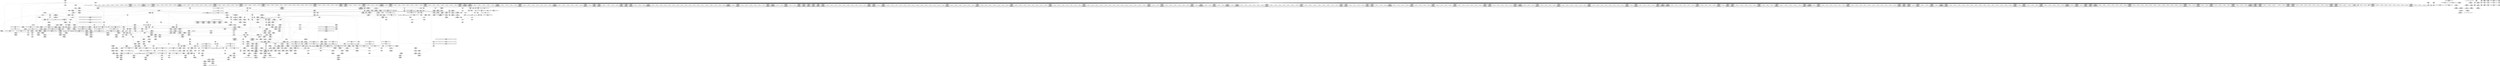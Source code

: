 digraph {
	CE0x3dae150 [shape=record,shape=Mrecord,label="{CE0x3dae150|selinux_quota_on:tmp12|security/selinux/hooks.c,2044|*SummSink*}"]
	CE0x3e20bb0 [shape=record,shape=Mrecord,label="{CE0x3e20bb0|12:_i32,_56:_i8*,_:_CRE_824,832_|*MultipleSource*|Function::inode_has_perm&Arg::inode::|*LoadInst*|security/selinux/hooks.c,1627|security/selinux/hooks.c,1611}"]
	CE0x3e19200 [shape=record,shape=Mrecord,label="{CE0x3e19200|12:_i32,_56:_i8*,_:_CRE_563,564_}"]
	CE0x3ddc690 [shape=record,shape=Mrecord,label="{CE0x3ddc690|104:_%struct.inode*,_:_CRE_152,153_}"]
	CE0x3e09ed0 [shape=record,shape=Mrecord,label="{CE0x3e09ed0|12:_i32,_56:_i8*,_:_CRE_169,170_}"]
	CE0x3dee0c0 [shape=record,shape=Mrecord,label="{CE0x3dee0c0|i64_2|*Constant*}"]
	CE0x3e0a130 [shape=record,shape=Mrecord,label="{CE0x3e0a130|12:_i32,_56:_i8*,_:_CRE_171,172_}"]
	CE0x3d96de0 [shape=record,shape=Mrecord,label="{CE0x3d96de0|dentry_has_perm:entry|*SummSource*}"]
	CE0x3d8ee10 [shape=record,shape=Mrecord,label="{CE0x3d8ee10|GLOBAL:__llvm_gcov_ctr152|Global_var:__llvm_gcov_ctr152|*SummSink*}"]
	CE0x3e17c70 [shape=record,shape=Mrecord,label="{CE0x3e17c70|12:_i32,_56:_i8*,_:_CRE_536,540_|*MultipleSource*|Function::inode_has_perm&Arg::inode::|*LoadInst*|security/selinux/hooks.c,1627|security/selinux/hooks.c,1611}"]
	CE0x3daa550 [shape=record,shape=Mrecord,label="{CE0x3daa550|get_current:tmp2}"]
	CE0x3dfcd70 [shape=record,shape=Mrecord,label="{CE0x3dfcd70|GLOBAL:creds_are_invalid|*Constant*}"]
	CE0x3d8f9c0 [shape=record,shape=Mrecord,label="{CE0x3d8f9c0|i32_0|*Constant*|*SummSource*}"]
	CE0x3dbf360 [shape=record,shape=Mrecord,label="{CE0x3dbf360|_call_void_mcount()_#3|*SummSink*}"]
	CE0x3e228b0 [shape=record,shape=Mrecord,label="{CE0x3e228b0|12:_i32,_56:_i8*,_:_CRE_878,879_}"]
	CE0x3df8860 [shape=record,shape=Mrecord,label="{CE0x3df8860|inode_has_perm:inode|Function::inode_has_perm&Arg::inode::|*SummSink*}"]
	CE0x3df8450 [shape=record,shape=Mrecord,label="{CE0x3df8450|inode_has_perm:inode|Function::inode_has_perm&Arg::inode::}"]
	CE0x3dedbe0 [shape=record,shape=Mrecord,label="{CE0x3dedbe0|inode_has_perm:bb|*SummSink*}"]
	CE0x3e1d0f0 [shape=record,shape=Mrecord,label="{CE0x3e1d0f0|12:_i32,_56:_i8*,_:_CRE_616,617_}"]
	CE0x3e57140 [shape=record,shape=Mrecord,label="{CE0x3e57140|__validate_creds:tmp9|include/linux/cred.h,175}"]
	CE0x3e0cbf0 [shape=record,shape=Mrecord,label="{CE0x3e0cbf0|12:_i32,_56:_i8*,_:_CRE_203,204_}"]
	CE0x3daa7d0 [shape=record,shape=Mrecord,label="{CE0x3daa7d0|dentry_has_perm:dentry|Function::dentry_has_perm&Arg::dentry::}"]
	CE0x3dad1e0 [shape=record,shape=Mrecord,label="{CE0x3dad1e0|_ret_i32_%call5,_!dbg_!27740|security/selinux/hooks.c,2046|*SummSource*}"]
	CE0x3db84c0 [shape=record,shape=Mrecord,label="{CE0x3db84c0|104:_%struct.inode*,_:_CRE_248,256_|*MultipleSource*|Function::selinux_quota_on&Arg::dentry::|Function::dentry_has_perm&Arg::dentry::|security/selinux/hooks.c,1627}"]
	CE0x3e13360 [shape=record,shape=Mrecord,label="{CE0x3e13360|12:_i32,_56:_i8*,_:_CRE_320,328_|*MultipleSource*|Function::inode_has_perm&Arg::inode::|*LoadInst*|security/selinux/hooks.c,1627|security/selinux/hooks.c,1611}"]
	CE0x3da80e0 [shape=record,shape=Mrecord,label="{CE0x3da80e0|selinux_quota_on:tmp6|security/selinux/hooks.c,2044|*SummSink*}"]
	CE0x3d9db60 [shape=record,shape=Mrecord,label="{CE0x3d9db60|selinux_quota_on:tmp19|security/selinux/hooks.c,2044}"]
	CE0x3df8f30 [shape=record,shape=Mrecord,label="{CE0x3df8f30|inode_has_perm:adp|Function::inode_has_perm&Arg::adp::}"]
	CE0x3de5380 [shape=record,shape=Mrecord,label="{CE0x3de5380|inode_has_perm:sclass|security/selinux/hooks.c,1617|*SummSink*}"]
	CE0x3e1dba0 [shape=record,shape=Mrecord,label="{CE0x3e1dba0|12:_i32,_56:_i8*,_:_CRE_632,640_|*MultipleSource*|Function::inode_has_perm&Arg::inode::|*LoadInst*|security/selinux/hooks.c,1627|security/selinux/hooks.c,1611}"]
	CE0x3dadb30 [shape=record,shape=Mrecord,label="{CE0x3dadb30|selinux_quota_on:land.lhs.true2}"]
	CE0x3e35e40 [shape=record,shape=Mrecord,label="{CE0x3e35e40|inode_has_perm:and|security/selinux/hooks.c,1611|*SummSink*}"]
	CE0x3d97c90 [shape=record,shape=Mrecord,label="{CE0x3d97c90|i32_1|*Constant*|*SummSink*}"]
	CE0x3d8cfc0 [shape=record,shape=Mrecord,label="{CE0x3d8cfc0|i32_0|*Constant*|*SummSink*}"]
	CE0x3dddf40 [shape=record,shape=Mrecord,label="{CE0x3dddf40|i64*_getelementptr_inbounds_(_2_x_i64_,_2_x_i64_*___llvm_gcov_ctr153,_i64_0,_i64_1)|*Constant*|*SummSink*}"]
	CE0x3de23c0 [shape=record,shape=Mrecord,label="{CE0x3de23c0|104:_%struct.inode*,_:_CRE_197,198_}"]
	CE0x3df0200 [shape=record,shape=Mrecord,label="{CE0x3df0200|_ret_void,_!dbg_!27722|include/linux/cred.h,175|*SummSource*}"]
	CE0x3ddce10 [shape=record,shape=Mrecord,label="{CE0x3ddce10|104:_%struct.inode*,_:_CRE_160,161_}"]
	CE0x3dadaa0 [shape=record,shape=Mrecord,label="{CE0x3dadaa0|inode_has_perm:tmp5|security/selinux/hooks.c,1609|*SummSource*}"]
	CE0x3e1c640 [shape=record,shape=Mrecord,label="{CE0x3e1c640|12:_i32,_56:_i8*,_:_CRE_607,608_}"]
	CE0x3dbd2f0 [shape=record,shape=Mrecord,label="{CE0x3dbd2f0|dentry_has_perm:tmp|*SummSource*}"]
	CE0x3df1cb0 [shape=record,shape=Mrecord,label="{CE0x3df1cb0|__validate_creds:expval|include/linux/cred.h,173|*SummSource*}"]
	CE0x3db6010 [shape=record,shape=Mrecord,label="{CE0x3db6010|i32_1|*Constant*}"]
	CE0x3de8b00 [shape=record,shape=Mrecord,label="{CE0x3de8b00|__validate_creds:if.end|*SummSource*}"]
	CE0x3de2690 [shape=record,shape=Mrecord,label="{CE0x3de2690|104:_%struct.inode*,_:_CRE_200,201_}"]
	CE0x3e1b930 [shape=record,shape=Mrecord,label="{CE0x3e1b930|12:_i32,_56:_i8*,_:_CRE_596,597_}"]
	CE0x3dc18d0 [shape=record,shape=Mrecord,label="{CE0x3dc18d0|12:_i32,_56:_i8*,_:_CRE_64,72_|*MultipleSource*|Function::inode_has_perm&Arg::inode::|*LoadInst*|security/selinux/hooks.c,1627|security/selinux/hooks.c,1611}"]
	CE0x3e1dcd0 [shape=record,shape=Mrecord,label="{CE0x3e1dcd0|12:_i32,_56:_i8*,_:_CRE_640,648_|*MultipleSource*|Function::inode_has_perm&Arg::inode::|*LoadInst*|security/selinux/hooks.c,1627|security/selinux/hooks.c,1611}"]
	CE0x3e39400 [shape=record,shape=Mrecord,label="{CE0x3e39400|GLOBAL:__llvm_gcov_ctr154|Global_var:__llvm_gcov_ctr154|*SummSource*}"]
	CE0x3e24660 [shape=record,shape=Mrecord,label="{CE0x3e24660|12:_i32,_56:_i8*,_:_CRE_903,904_}"]
	CE0x3e08220 [shape=record,shape=Mrecord,label="{CE0x3e08220|inode_has_perm:tmp14|security/selinux/hooks.c,1614|*SummSource*}"]
	CE0x3e12fd0 [shape=record,shape=Mrecord,label="{CE0x3e12fd0|12:_i32,_56:_i8*,_:_CRE_310,311_}"]
	CE0x3e0bee0 [shape=record,shape=Mrecord,label="{CE0x3e0bee0|12:_i32,_56:_i8*,_:_CRE_192,193_}"]
	CE0x3df0080 [shape=record,shape=Mrecord,label="{CE0x3df0080|_ret_void,_!dbg_!27722|include/linux/cred.h,175}"]
	CE0x3e10510 [shape=record,shape=Mrecord,label="{CE0x3e10510|12:_i32,_56:_i8*,_:_CRE_274,275_}"]
	CE0x3e108a0 [shape=record,shape=Mrecord,label="{CE0x3e108a0|12:_i32,_56:_i8*,_:_CRE_277,278_}"]
	CE0x3d87730 [shape=record,shape=Mrecord,label="{CE0x3d87730|selinux_quota_on:tmp13|security/selinux/hooks.c,2044|*SummSource*}"]
	CE0x3e21810 [shape=record,shape=Mrecord,label="{CE0x3e21810|12:_i32,_56:_i8*,_:_CRE_865,866_}"]
	CE0x3dea090 [shape=record,shape=Mrecord,label="{CE0x3dea090|__validate_creds:if.then|*SummSink*}"]
	CE0x3dbb690 [shape=record,shape=Mrecord,label="{CE0x3dbb690|104:_%struct.inode*,_:_CRE_168,169_}"]
	CE0x3e24c50 [shape=record,shape=Mrecord,label="{CE0x3e24c50|12:_i32,_56:_i8*,_:_CRE_908,909_}"]
	CE0x3e08390 [shape=record,shape=Mrecord,label="{CE0x3e08390|inode_has_perm:tmp14|security/selinux/hooks.c,1614|*SummSink*}"]
	CE0x3e26d90 [shape=record,shape=Mrecord,label="{CE0x3e26d90|12:_i32,_56:_i8*,_:_CRE_936,944_|*MultipleSource*|Function::inode_has_perm&Arg::inode::|*LoadInst*|security/selinux/hooks.c,1627|security/selinux/hooks.c,1611}"]
	CE0x3da9680 [shape=record,shape=Mrecord,label="{CE0x3da9680|_call_void_mcount()_#3|*SummSource*}"]
	CE0x3e33980 [shape=record,shape=Mrecord,label="{CE0x3e33980|GLOBAL:__llvm_gcov_ctr155|Global_var:__llvm_gcov_ctr155|*SummSink*}"]
	CE0x3e16d30 [shape=record,shape=Mrecord,label="{CE0x3e16d30|12:_i32,_56:_i8*,_:_CRE_488,496_|*MultipleSource*|Function::inode_has_perm&Arg::inode::|*LoadInst*|security/selinux/hooks.c,1627|security/selinux/hooks.c,1611}"]
	CE0x3e2e020 [shape=record,shape=Mrecord,label="{CE0x3e2e020|inode_has_perm:tmp15|*LoadInst*|security/selinux/hooks.c,1615|*SummSink*}"]
	CE0x3df9940 [shape=record,shape=Mrecord,label="{CE0x3df9940|inode_has_perm:tmp2}"]
	CE0x3d9c5e0 [shape=record,shape=Mrecord,label="{CE0x3d9c5e0|12:_i32,_56:_i8*,_:_CRE_155,156_}"]
	CE0x3e39570 [shape=record,shape=Mrecord,label="{CE0x3e39570|GLOBAL:__llvm_gcov_ctr154|Global_var:__llvm_gcov_ctr154|*SummSink*}"]
	CE0x3e0c990 [shape=record,shape=Mrecord,label="{CE0x3e0c990|12:_i32,_56:_i8*,_:_CRE_201,202_}"]
	CE0x3d90ce0 [shape=record,shape=Mrecord,label="{CE0x3d90ce0|selinux_quota_on:tmp14|security/selinux/hooks.c,2044|*SummSource*}"]
	CE0x3e579f0 [shape=record,shape=Mrecord,label="{CE0x3e579f0|i64*_getelementptr_inbounds_(_2_x_i64_,_2_x_i64_*___llvm_gcov_ctr131,_i64_0,_i64_0)|*Constant*}"]
	CE0x3de8da0 [shape=record,shape=Mrecord,label="{CE0x3de8da0|__validate_creds:if.then}"]
	CE0x3de5250 [shape=record,shape=Mrecord,label="{CE0x3de5250|inode_has_perm:sclass|security/selinux/hooks.c,1617|*SummSource*}"]
	CE0x3da8890 [shape=record,shape=Mrecord,label="{CE0x3da8890|i64*_getelementptr_inbounds_(_11_x_i64_,_11_x_i64_*___llvm_gcov_ctr152,_i64_0,_i64_0)|*Constant*}"]
	CE0x3dbdb10 [shape=record,shape=Mrecord,label="{CE0x3dbdb10|selinux_quota_on:tmp8|security/selinux/hooks.c,2044}"]
	CE0x3e578c0 [shape=record,shape=Mrecord,label="{CE0x3e578c0|cred_sid:bb|*SummSink*}"]
	CE0x3df2bf0 [shape=record,shape=Mrecord,label="{CE0x3df2bf0|104:_%struct.inode*,_:_CRE_312,313_}"]
	CE0x3e254a0 [shape=record,shape=Mrecord,label="{CE0x3e254a0|12:_i32,_56:_i8*,_:_CRE_915,916_}"]
	CE0x3d9a770 [shape=record,shape=Mrecord,label="{CE0x3d9a770|i64*_getelementptr_inbounds_(_2_x_i64_,_2_x_i64_*___llvm_gcov_ctr98,_i64_0,_i64_1)|*Constant*}"]
	CE0x3e2e2a0 [shape=record,shape=Mrecord,label="{CE0x3e2e2a0|inode_has_perm:tmp16|security/selinux/hooks.c,1615|*SummSource*}"]
	CE0x3e11220 [shape=record,shape=Mrecord,label="{CE0x3e11220|12:_i32,_56:_i8*,_:_CRE_285,286_}"]
	CE0x3e13cd0 [shape=record,shape=Mrecord,label="{CE0x3e13cd0|12:_i32,_56:_i8*,_:_CRE_360,376_|*MultipleSource*|Function::inode_has_perm&Arg::inode::|*LoadInst*|security/selinux/hooks.c,1627|security/selinux/hooks.c,1611}"]
	CE0x3db7cf0 [shape=record,shape=Mrecord,label="{CE0x3db7cf0|104:_%struct.inode*,_:_CRE_221,222_}"]
	CE0x3e0e500 [shape=record,shape=Mrecord,label="{CE0x3e0e500|12:_i32,_56:_i8*,_:_CRE_247,248_}"]
	CE0x3d92530 [shape=record,shape=Mrecord,label="{CE0x3d92530|i64_1|*Constant*}"]
	CE0x3e0da60 [shape=record,shape=Mrecord,label="{CE0x3e0da60|12:_i32,_56:_i8*,_:_CRE_240,241_}"]
	CE0x3dfd7c0 [shape=record,shape=Mrecord,label="{CE0x3dfd7c0|i8*_getelementptr_inbounds_(_25_x_i8_,_25_x_i8_*_.str3,_i32_0,_i32_0)|*Constant*}"]
	CE0x3e09b40 [shape=record,shape=Mrecord,label="{CE0x3e09b40|12:_i32,_56:_i8*,_:_CRE_166,167_}"]
	CE0x3d9a8e0 [shape=record,shape=Mrecord,label="{CE0x3d9a8e0|i64*_getelementptr_inbounds_(_11_x_i64_,_11_x_i64_*___llvm_gcov_ctr152,_i64_0,_i64_10)|*Constant*|*SummSource*}"]
	CE0x3daac70 [shape=record,shape=Mrecord,label="{CE0x3daac70|i32_32768|*Constant*|*SummSink*}"]
	CE0x3e0ed50 [shape=record,shape=Mrecord,label="{CE0x3e0ed50|12:_i32,_56:_i8*,_:_CRE_254,255_}"]
	CE0x3e2d3b0 [shape=record,shape=Mrecord,label="{CE0x3e2d3b0|i32_10|*Constant*|*SummSource*}"]
	CE0x3dfc810 [shape=record,shape=Mrecord,label="{CE0x3dfc810|GLOBAL:__validate_creds|*Constant*|*SummSource*}"]
	CE0x3e26c60 [shape=record,shape=Mrecord,label="{CE0x3e26c60|12:_i32,_56:_i8*,_:_CRE_935,936_}"]
	CE0x3e1a9c0 [shape=record,shape=Mrecord,label="{CE0x3e1a9c0|12:_i32,_56:_i8*,_:_CRE_583,584_}"]
	CE0x3e0eaf0 [shape=record,shape=Mrecord,label="{CE0x3e0eaf0|12:_i32,_56:_i8*,_:_CRE_252,253_}"]
	CE0x3df1590 [shape=record,shape=Mrecord,label="{CE0x3df1590|12:_i32,_56:_i8*,_:_CRE_112,120_|*MultipleSource*|Function::inode_has_perm&Arg::inode::|*LoadInst*|security/selinux/hooks.c,1627|security/selinux/hooks.c,1611}"]
	CE0x3e0a940 [shape=record,shape=Mrecord,label="{CE0x3e0a940|__validate_creds:lnot|include/linux/cred.h,173|*SummSink*}"]
	CE0x3e0e1d0 [shape=record,shape=Mrecord,label="{CE0x3e0e1d0|12:_i32,_56:_i8*,_:_CRE_244,245_}"]
	CE0x3d91b30 [shape=record,shape=Mrecord,label="{CE0x3d91b30|104:_%struct.inode*,_:_CRE_93,94_}"]
	CE0x3e398c0 [shape=record,shape=Mrecord,label="{CE0x3e398c0|inode_has_perm:tmp9|security/selinux/hooks.c,1611}"]
	CE0x3d8cd00 [shape=record,shape=Mrecord,label="{CE0x3d8cd00|selinux_quota_on:bb}"]
	CE0x3db7a90 [shape=record,shape=Mrecord,label="{CE0x3db7a90|104:_%struct.inode*,_:_CRE_219,220_}"]
	CE0x3e09c70 [shape=record,shape=Mrecord,label="{CE0x3e09c70|12:_i32,_56:_i8*,_:_CRE_167,168_}"]
	CE0x3e0cac0 [shape=record,shape=Mrecord,label="{CE0x3e0cac0|12:_i32,_56:_i8*,_:_CRE_202,203_}"]
	CE0x3de21e0 [shape=record,shape=Mrecord,label="{CE0x3de21e0|104:_%struct.inode*,_:_CRE_195,196_}"]
	CE0x3db7e20 [shape=record,shape=Mrecord,label="{CE0x3db7e20|104:_%struct.inode*,_:_CRE_222,223_}"]
	CE0x3dbb870 [shape=record,shape=Mrecord,label="{CE0x3dbb870|104:_%struct.inode*,_:_CRE_170,171_}"]
	CE0x3da4d40 [shape=record,shape=Mrecord,label="{CE0x3da4d40|i64*_getelementptr_inbounds_(_8_x_i64_,_8_x_i64_*___llvm_gcov_ctr154,_i64_0,_i64_2)|*Constant*|*SummSource*}"]
	CE0x3db93d0 [shape=record,shape=Mrecord,label="{CE0x3db93d0|104:_%struct.inode*,_:_CRE_304,305_}"]
	CE0x3e1b6d0 [shape=record,shape=Mrecord,label="{CE0x3e1b6d0|12:_i32,_56:_i8*,_:_CRE_594,595_}"]
	CE0x3d92b40 [shape=record,shape=Mrecord,label="{CE0x3d92b40|i64_2|*Constant*|*SummSink*}"]
	CE0x3df19d0 [shape=record,shape=Mrecord,label="{CE0x3df19d0|12:_i32,_56:_i8*,_:_CRE_128,136_|*MultipleSource*|Function::inode_has_perm&Arg::inode::|*LoadInst*|security/selinux/hooks.c,1627|security/selinux/hooks.c,1611}"]
	CE0x3db7290 [shape=record,shape=Mrecord,label="{CE0x3db7290|12:_i32,_56:_i8*,_:_CRE_140,141_}"]
	CE0x3db7340 [shape=record,shape=Mrecord,label="{CE0x3db7340|12:_i32,_56:_i8*,_:_CRE_141,142_}"]
	CE0x3d91e00 [shape=record,shape=Mrecord,label="{CE0x3d91e00|104:_%struct.inode*,_:_CRE_96,104_|*MultipleSource*|Function::selinux_quota_on&Arg::dentry::|Function::dentry_has_perm&Arg::dentry::|security/selinux/hooks.c,1627}"]
	CE0x3ddc0b0 [shape=record,shape=Mrecord,label="{CE0x3ddc0b0|104:_%struct.inode*,_:_CRE_146,147_}"]
	CE0x3dfaf00 [shape=record,shape=Mrecord,label="{CE0x3dfaf00|cred_sid:tmp2|*SummSink*}"]
	CE0x3de77b0 [shape=record,shape=Mrecord,label="{CE0x3de77b0|avc_has_perm:requested|Function::avc_has_perm&Arg::requested::|*SummSink*}"]
	CE0x3ddd6e0 [shape=record,shape=Mrecord,label="{CE0x3ddd6e0|i64*_getelementptr_inbounds_(_2_x_i64_,_2_x_i64_*___llvm_gcov_ctr153,_i64_0,_i64_0)|*Constant*|*SummSource*}"]
	CE0x3e0d440 [shape=record,shape=Mrecord,label="{CE0x3e0d440|12:_i32,_56:_i8*,_:_CRE_216,224_|*MultipleSource*|Function::inode_has_perm&Arg::inode::|*LoadInst*|security/selinux/hooks.c,1627|security/selinux/hooks.c,1611}"]
	CE0x3dee3b0 [shape=record,shape=Mrecord,label="{CE0x3dee3b0|i32_1609|*Constant*|*SummSource*}"]
	CE0x3dfb8f0 [shape=record,shape=Mrecord,label="{CE0x3dfb8f0|inode_has_perm:tmp4|security/selinux/hooks.c,1609}"]
	CE0x3e386f0 [shape=record,shape=Mrecord,label="{CE0x3e386f0|inode_has_perm:tobool2|security/selinux/hooks.c,1611|*SummSource*}"]
	CE0x3e2d120 [shape=record,shape=Mrecord,label="{CE0x3e2d120|_ret_i32_%tmp6,_!dbg_!27716|security/selinux/hooks.c,197|*SummSource*}"]
	CE0x3de2780 [shape=record,shape=Mrecord,label="{CE0x3de2780|104:_%struct.inode*,_:_CRE_201,202_}"]
	CE0x3dac410 [shape=record,shape=Mrecord,label="{CE0x3dac410|i64*_getelementptr_inbounds_(_11_x_i64_,_11_x_i64_*___llvm_gcov_ctr152,_i64_0,_i64_8)|*Constant*|*SummSource*}"]
	CE0x3e0c730 [shape=record,shape=Mrecord,label="{CE0x3e0c730|12:_i32,_56:_i8*,_:_CRE_199,200_}"]
	CE0x3dc2bd0 [shape=record,shape=Mrecord,label="{CE0x3dc2bd0|__validate_creds:entry|*SummSink*}"]
	CE0x3e1b210 [shape=record,shape=Mrecord,label="{CE0x3e1b210|12:_i32,_56:_i8*,_:_CRE_590,591_}"]
	CE0x3ded000 [shape=record,shape=Mrecord,label="{CE0x3ded000|GLOBAL:llvm.expect.i64|*Constant*}"]
	CE0x3decc70 [shape=record,shape=Mrecord,label="{CE0x3decc70|i64*_getelementptr_inbounds_(_8_x_i64_,_8_x_i64_*___llvm_gcov_ctr154,_i64_0,_i64_0)|*Constant*}"]
	CE0x3dfe1c0 [shape=record,shape=Mrecord,label="{CE0x3dfe1c0|dentry_has_perm:type|security/selinux/hooks.c,1630|*SummSource*}"]
	CE0x3e2d810 [shape=record,shape=Mrecord,label="{CE0x3e2d810|i32_10|*Constant*|*SummSink*}"]
	CE0x3d8cf10 [shape=record,shape=Mrecord,label="{CE0x3d8cf10|selinux_quota_on:tmp|*SummSink*}"]
	CE0x3e03360 [shape=record,shape=Mrecord,label="{CE0x3e03360|cred_sid:tmp|*SummSource*}"]
	CE0x3dfef70 [shape=record,shape=Mrecord,label="{CE0x3dfef70|i64*_getelementptr_inbounds_(_5_x_i64_,_5_x_i64_*___llvm_gcov_ctr155,_i64_0,_i64_3)|*Constant*}"]
	CE0x3e27830 [shape=record,shape=Mrecord,label="{CE0x3e27830|12:_i32,_56:_i8*,_:_CRE_977,978_}"]
	CE0x3de2960 [shape=record,shape=Mrecord,label="{CE0x3de2960|104:_%struct.inode*,_:_CRE_203,204_}"]
	CE0x3ddb4d0 [shape=record,shape=Mrecord,label="{CE0x3ddb4d0|104:_%struct.inode*,_:_CRE_8,12_|*MultipleSource*|Function::selinux_quota_on&Arg::dentry::|Function::dentry_has_perm&Arg::dentry::|security/selinux/hooks.c,1627}"]
	CE0x3e01030 [shape=record,shape=Mrecord,label="{CE0x3e01030|i32_5|*Constant*|*SummSink*}"]
	CE0x3d88740 [shape=record,shape=Mrecord,label="{CE0x3d88740|selinux_quota_on:call|security/selinux/hooks.c,2044|*SummSource*}"]
	CE0x3d8e170 [shape=record,shape=Mrecord,label="{CE0x3d8e170|selinux_quota_on:tmp4|security/selinux/hooks.c,2044}"]
	CE0x3e0e890 [shape=record,shape=Mrecord,label="{CE0x3e0e890|12:_i32,_56:_i8*,_:_CRE_250,251_}"]
	CE0x3e0bc80 [shape=record,shape=Mrecord,label="{CE0x3e0bc80|12:_i32,_56:_i8*,_:_CRE_190,191_}"]
	CE0x3d8d070 [shape=record,shape=Mrecord,label="{CE0x3d8d070|GLOBAL:__llvm_gcov_ctr152|Global_var:__llvm_gcov_ctr152}"]
	CE0x3dbb370 [shape=record,shape=Mrecord,label="{CE0x3dbb370|104:_%struct.inode*,_:_CRE_165,166_}"]
	CE0x3e16870 [shape=record,shape=Mrecord,label="{CE0x3e16870|12:_i32,_56:_i8*,_:_CRE_484,485_}"]
	CE0x3e164e0 [shape=record,shape=Mrecord,label="{CE0x3e164e0|12:_i32,_56:_i8*,_:_CRE_481,482_}"]
	CE0x3d9d860 [shape=record,shape=Mrecord,label="{CE0x3d9d860|_call_void_mcount()_#3|*SummSink*}"]
	CE0x3e2eb80 [shape=record,shape=Mrecord,label="{CE0x3e2eb80|inode_has_perm:sclass|security/selinux/hooks.c,1617}"]
	CE0x3e50af0 [shape=record,shape=Mrecord,label="{CE0x3e50af0|i32_3|*Constant*|*SummSink*}"]
	CE0x3dbda60 [shape=record,shape=Mrecord,label="{CE0x3dbda60|selinux_quota_on:tobool1|security/selinux/hooks.c,2044}"]
	CE0x3ddc870 [shape=record,shape=Mrecord,label="{CE0x3ddc870|104:_%struct.inode*,_:_CRE_154,155_}"]
	CE0x3df2f80 [shape=record,shape=Mrecord,label="{CE0x3df2f80|104:_%struct.inode*,_:_CRE_315,316_}"]
	CE0x3e0d310 [shape=record,shape=Mrecord,label="{CE0x3e0d310|12:_i32,_56:_i8*,_:_CRE_212,216_|*MultipleSource*|Function::inode_has_perm&Arg::inode::|*LoadInst*|security/selinux/hooks.c,1627|security/selinux/hooks.c,1611}"]
	CE0x3de5df0 [shape=record,shape=Mrecord,label="{CE0x3de5df0|i32_(i32,_i32,_i16,_i32,_%struct.common_audit_data*)*_bitcast_(i32_(i32,_i32,_i16,_i32,_%struct.common_audit_data.495*)*_avc_has_perm_to_i32_(i32,_i32,_i16,_i32,_%struct.common_audit_data*)*)|*Constant*}"]
	CE0x3e1b0e0 [shape=record,shape=Mrecord,label="{CE0x3e1b0e0|12:_i32,_56:_i8*,_:_CRE_589,590_}"]
	CE0x3de20f0 [shape=record,shape=Mrecord,label="{CE0x3de20f0|104:_%struct.inode*,_:_CRE_194,195_}"]
	CE0x3de63f0 [shape=record,shape=Mrecord,label="{CE0x3de63f0|avc_has_perm:entry|*SummSource*}"]
	CE0x3d91c20 [shape=record,shape=Mrecord,label="{CE0x3d91c20|104:_%struct.inode*,_:_CRE_94,95_}"]
	CE0x3d8f020 [shape=record,shape=Mrecord,label="{CE0x3d8f020|selinux_quota_on:land.lhs.true|*SummSink*}"]
	CE0x3df37d0 [shape=record,shape=Mrecord,label="{CE0x3df37d0|dentry_has_perm:tmp4|*LoadInst*|security/selinux/hooks.c,1627|*SummSink*}"]
	CE0x3e0e3d0 [shape=record,shape=Mrecord,label="{CE0x3e0e3d0|12:_i32,_56:_i8*,_:_CRE_246,247_}"]
	CE0x3e0c600 [shape=record,shape=Mrecord,label="{CE0x3e0c600|12:_i32,_56:_i8*,_:_CRE_198,199_}"]
	CE0x3db25e0 [shape=record,shape=Mrecord,label="{CE0x3db25e0|selinux_quota_on:tmp18|security/selinux/hooks.c,2044|*SummSink*}"]
	CE0x3e147a0 [shape=record,shape=Mrecord,label="{CE0x3e147a0|12:_i32,_56:_i8*,_:_CRE_408,416_|*MultipleSource*|Function::inode_has_perm&Arg::inode::|*LoadInst*|security/selinux/hooks.c,1627|security/selinux/hooks.c,1611}"]
	CE0x3e242d0 [shape=record,shape=Mrecord,label="{CE0x3e242d0|12:_i32,_56:_i8*,_:_CRE_900,901_}"]
	CE0x3dbad50 [shape=record,shape=Mrecord,label="{CE0x3dbad50|get_current:tmp3}"]
	CE0x3e37700 [shape=record,shape=Mrecord,label="{CE0x3e37700|GLOBAL:llvm.expect.i64|*Constant*}"]
	CE0x3d8f4f0 [shape=record,shape=Mrecord,label="{CE0x3d8f4f0|selinux_quota_on:tobool|security/selinux/hooks.c,2044}"]
	CE0x3e09060 [shape=record,shape=Mrecord,label="{CE0x3e09060|cred_sid:entry}"]
	CE0x3df3310 [shape=record,shape=Mrecord,label="{CE0x3df3310|104:_%struct.inode*,_:_CRE_318,319_}"]
	CE0x3e2dba0 [shape=record,shape=Mrecord,label="{CE0x3e2dba0|inode_has_perm:i_security|security/selinux/hooks.c,1615}"]
	CE0x3dae870 [shape=record,shape=Mrecord,label="{CE0x3dae870|GLOBAL:lockdep_rcu_suspicious|*Constant*}"]
	CE0x3dbbe10 [shape=record,shape=Mrecord,label="{CE0x3dbbe10|104:_%struct.inode*,_:_CRE_176,177_}"]
	CE0x3e1d940 [shape=record,shape=Mrecord,label="{CE0x3e1d940|12:_i32,_56:_i8*,_:_CRE_623,624_}"]
	CE0x3e1e760 [shape=record,shape=Mrecord,label="{CE0x3e1e760|12:_i32,_56:_i8*,_:_CRE_680,684_|*MultipleSource*|Function::inode_has_perm&Arg::inode::|*LoadInst*|security/selinux/hooks.c,1627|security/selinux/hooks.c,1611}"]
	CE0x3ddbf00 [shape=record,shape=Mrecord,label="{CE0x3ddbf00|104:_%struct.inode*,_:_CRE_145,146_}"]
	CE0x3d9ce20 [shape=record,shape=Mrecord,label="{CE0x3d9ce20|0:_i8,_:_GCMR_selinux_quota_on.__warned_internal_global_i8_0,_section_.data.unlikely_,_align_1:_elem_0:default:}"]
	CE0x3e336d0 [shape=record,shape=Mrecord,label="{CE0x3e336d0|GLOBAL:__llvm_gcov_ctr155|Global_var:__llvm_gcov_ctr155}"]
	CE0x3e23f40 [shape=record,shape=Mrecord,label="{CE0x3e23f40|12:_i32,_56:_i8*,_:_CRE_897,898_}"]
	CE0x3de2b80 [shape=record,shape=Mrecord,label="{CE0x3de2b80|104:_%struct.inode*,_:_CRE_205,206_}"]
	CE0x3e22780 [shape=record,shape=Mrecord,label="{CE0x3e22780|12:_i32,_56:_i8*,_:_CRE_877,878_}"]
	CE0x3de9930 [shape=record,shape=Mrecord,label="{CE0x3de9930|__validate_creds:bb|*SummSource*}"]
	CE0x3e370c0 [shape=record,shape=Mrecord,label="{CE0x3e370c0|inode_has_perm:lnot.ext|security/selinux/hooks.c,1611}"]
	CE0x3e08ef0 [shape=record,shape=Mrecord,label="{CE0x3e08ef0|GLOBAL:cred_sid|*Constant*|*SummSink*}"]
	CE0x3df57a0 [shape=record,shape=Mrecord,label="{CE0x3df57a0|dentry_has_perm:tmp2|*SummSource*}"]
	CE0x3d8fbd0 [shape=record,shape=Mrecord,label="{CE0x3d8fbd0|selinux_quota_on:tmp4|security/selinux/hooks.c,2044|*SummSource*}"]
	CE0x3dbc950 [shape=record,shape=Mrecord,label="{CE0x3dbc950|104:_%struct.inode*,_:_CRE_188,189_}"]
	CE0x3df75f0 [shape=record,shape=Mrecord,label="{CE0x3df75f0|dentry_has_perm:call|security/selinux/hooks.c,1632|*SummSource*}"]
	CE0x3e01b40 [shape=record,shape=Mrecord,label="{CE0x3e01b40|get_current:tmp}"]
	CE0x3e56ca0 [shape=record,shape=Mrecord,label="{CE0x3e56ca0|__validate_creds:tmp8|include/linux/cred.h,175|*SummSource*}"]
	CE0x3e1c770 [shape=record,shape=Mrecord,label="{CE0x3e1c770|12:_i32,_56:_i8*,_:_CRE_608,609_}"]
	CE0x3e16280 [shape=record,shape=Mrecord,label="{CE0x3e16280|12:_i32,_56:_i8*,_:_CRE_479,480_}"]
	CE0x3d9c380 [shape=record,shape=Mrecord,label="{CE0x3d9c380|12:_i32,_56:_i8*,_:_CRE_153,154_}"]
	CE0x3de5c80 [shape=record,shape=Mrecord,label="{CE0x3de5c80|inode_has_perm:call4|security/selinux/hooks.c,1617|*SummSink*}"]
	CE0x3e197f0 [shape=record,shape=Mrecord,label="{CE0x3e197f0|12:_i32,_56:_i8*,_:_CRE_568,569_}"]
	CE0x3e267a0 [shape=record,shape=Mrecord,label="{CE0x3e267a0|12:_i32,_56:_i8*,_:_CRE_931,932_}"]
	CE0x3e30810 [shape=record,shape=Mrecord,label="{CE0x3e30810|inode_has_perm:tmp17|security/selinux/hooks.c,1617|*SummSource*}"]
	CE0x3e16ad0 [shape=record,shape=Mrecord,label="{CE0x3e16ad0|12:_i32,_56:_i8*,_:_CRE_486,487_}"]
	CE0x3e07990 [shape=record,shape=Mrecord,label="{CE0x3e07990|i64*_getelementptr_inbounds_(_8_x_i64_,_8_x_i64_*___llvm_gcov_ctr154,_i64_0,_i64_6)|*Constant*|*SummSource*}"]
	CE0x3da34c0 [shape=record,shape=Mrecord,label="{CE0x3da34c0|i32_4|*Constant*|*SummSource*}"]
	CE0x3e3c0c0 [shape=record,shape=Mrecord,label="{CE0x3e3c0c0|i32_512|*Constant*|*SummSink*}"]
	CE0x3deee60 [shape=record,shape=Mrecord,label="{CE0x3deee60|inode_has_perm:bb}"]
	CE0x3da2c60 [shape=record,shape=Mrecord,label="{CE0x3da2c60|inode_has_perm:do.body}"]
	CE0x3d9e860 [shape=record,shape=Mrecord,label="{CE0x3d9e860|dentry_has_perm:tmp1|*SummSource*}"]
	CE0x3dc37a0 [shape=record,shape=Mrecord,label="{CE0x3dc37a0|12:_i32,_56:_i8*,_:_CRE_48,56_|*MultipleSource*|Function::inode_has_perm&Arg::inode::|*LoadInst*|security/selinux/hooks.c,1627|security/selinux/hooks.c,1611}"]
	CE0x3e25370 [shape=record,shape=Mrecord,label="{CE0x3e25370|12:_i32,_56:_i8*,_:_CRE_914,915_}"]
	CE0x3d94760 [shape=record,shape=Mrecord,label="{CE0x3d94760|selinux_quota_on:tmp15|security/selinux/hooks.c,2044}"]
	CE0x3de3630 [shape=record,shape=Mrecord,label="{CE0x3de3630|104:_%struct.inode*,_:_CRE_214,215_}"]
	CE0x3e21f30 [shape=record,shape=Mrecord,label="{CE0x3e21f30|12:_i32,_56:_i8*,_:_CRE_870,871_}"]
	CE0x3d8dd50 [shape=record,shape=Mrecord,label="{CE0x3d8dd50|selinux_quota_on:do.body}"]
	CE0x3e09180 [shape=record,shape=Mrecord,label="{CE0x3e09180|cred_sid:entry|*SummSource*}"]
	CE0x3d90a70 [shape=record,shape=Mrecord,label="{CE0x3d90a70|selinux_quota_on:tmp13|security/selinux/hooks.c,2044|*SummSink*}"]
	CE0x3dff530 [shape=record,shape=Mrecord,label="{CE0x3dff530|i64*_getelementptr_inbounds_(_5_x_i64_,_5_x_i64_*___llvm_gcov_ctr155,_i64_0,_i64_3)|*Constant*|*SummSink*}"]
	CE0x3df6370 [shape=record,shape=Mrecord,label="{CE0x3df6370|i8_10|*Constant*|*SummSource*}"]
	CE0x3db5aa0 [shape=record,shape=Mrecord,label="{CE0x3db5aa0|cred_sid:tmp4|*LoadInst*|security/selinux/hooks.c,196|*SummSink*}"]
	CE0x3d9cd20 [shape=record,shape=Mrecord,label="{CE0x3d9cd20|_call_void_mcount()_#3|*SummSource*}"]
	CE0x3d9bec0 [shape=record,shape=Mrecord,label="{CE0x3d9bec0|12:_i32,_56:_i8*,_:_CRE_149,150_}"]
	CE0x3e1c050 [shape=record,shape=Mrecord,label="{CE0x3e1c050|12:_i32,_56:_i8*,_:_CRE_602,603_}"]
	CE0x3e3a610 [shape=record,shape=Mrecord,label="{CE0x3e3a610|inode_has_perm:tmp9|security/selinux/hooks.c,1611|*SummSink*}"]
	CE0x3d9b5e0 [shape=record,shape=Mrecord,label="{CE0x3d9b5e0|selinux_quota_on:tmp3|*SummSource*}"]
	CE0x3e1ff20 [shape=record,shape=Mrecord,label="{CE0x3e1ff20|12:_i32,_56:_i8*,_:_CRE_768,776_|*MultipleSource*|Function::inode_has_perm&Arg::inode::|*LoadInst*|security/selinux/hooks.c,1627|security/selinux/hooks.c,1611}"]
	CE0x3df36a0 [shape=record,shape=Mrecord,label="{CE0x3df36a0|dentry_has_perm:tmp4|*LoadInst*|security/selinux/hooks.c,1627|*SummSource*}"]
	CE0x3dc3580 [shape=record,shape=Mrecord,label="{CE0x3dc3580|12:_i32,_56:_i8*,_:_CRE_40,48_|*MultipleSource*|Function::inode_has_perm&Arg::inode::|*LoadInst*|security/selinux/hooks.c,1627|security/selinux/hooks.c,1611}"]
	CE0x3dad920 [shape=record,shape=Mrecord,label="{CE0x3dad920|inode_has_perm:tmp5|security/selinux/hooks.c,1609}"]
	CE0x3df30b0 [shape=record,shape=Mrecord,label="{CE0x3df30b0|104:_%struct.inode*,_:_CRE_316,317_}"]
	CE0x3dc1190 [shape=record,shape=Mrecord,label="{CE0x3dc1190|__validate_creds:tmp1|*SummSource*}"]
	CE0x3df2e50 [shape=record,shape=Mrecord,label="{CE0x3df2e50|104:_%struct.inode*,_:_CRE_314,315_}"]
	CE0x3e10fc0 [shape=record,shape=Mrecord,label="{CE0x3e10fc0|12:_i32,_56:_i8*,_:_CRE_283,284_}"]
	CE0x3e149c0 [shape=record,shape=Mrecord,label="{CE0x3e149c0|12:_i32,_56:_i8*,_:_CRE_416,424_|*MultipleSource*|Function::inode_has_perm&Arg::inode::|*LoadInst*|security/selinux/hooks.c,1627|security/selinux/hooks.c,1611}"]
	CE0x3dac580 [shape=record,shape=Mrecord,label="{CE0x3dac580|i64*_getelementptr_inbounds_(_11_x_i64_,_11_x_i64_*___llvm_gcov_ctr152,_i64_0,_i64_8)|*Constant*}"]
	CE0x3d94860 [shape=record,shape=Mrecord,label="{CE0x3d94860|i8_1|*Constant*}"]
	CE0x3e1afb0 [shape=record,shape=Mrecord,label="{CE0x3e1afb0|12:_i32,_56:_i8*,_:_CRE_588,589_}"]
	CE0x3e0e9c0 [shape=record,shape=Mrecord,label="{CE0x3e0e9c0|12:_i32,_56:_i8*,_:_CRE_251,252_}"]
	CE0x3db6550 [shape=record,shape=Mrecord,label="{CE0x3db6550|cred_sid:sid|security/selinux/hooks.c,197|*SummSink*}"]
	CE0x3ddc3c0 [shape=record,shape=Mrecord,label="{CE0x3ddc3c0|104:_%struct.inode*,_:_CRE_149,150_}"]
	CE0x3db8080 [shape=record,shape=Mrecord,label="{CE0x3db8080|104:_%struct.inode*,_:_CRE_224,232_|*MultipleSource*|Function::selinux_quota_on&Arg::dentry::|Function::dentry_has_perm&Arg::dentry::|security/selinux/hooks.c,1627}"]
	CE0x3e1d810 [shape=record,shape=Mrecord,label="{CE0x3e1d810|12:_i32,_56:_i8*,_:_CRE_622,623_}"]
	CE0x3e03530 [shape=record,shape=Mrecord,label="{CE0x3e03530|0:_i32,_4:_i32,_8:_i32,_12:_i32,_:_CMRE_0,4_|*MultipleSource*|security/selinux/hooks.c,196|security/selinux/hooks.c,197|*LoadInst*|security/selinux/hooks.c,196}"]
	CE0x3dea740 [shape=record,shape=Mrecord,label="{CE0x3dea740|28:_i32,_32:_i16,_:_CRE_28,32_|*MultipleSource*|*LoadInst*|security/selinux/hooks.c,1615|security/selinux/hooks.c,1615|security/selinux/hooks.c,1617}"]
	CE0x3df7440 [shape=record,shape=Mrecord,label="{CE0x3df7440|dentry_has_perm:dentry1|security/selinux/hooks.c,1631|*SummSink*}"]
	CE0x3df61d0 [shape=record,shape=Mrecord,label="{CE0x3df61d0|i8_10|*Constant*}"]
	CE0x3da9dc0 [shape=record,shape=Mrecord,label="{CE0x3da9dc0|dentry_has_perm:entry}"]
	CE0x3da23d0 [shape=record,shape=Mrecord,label="{CE0x3da23d0|_ret_i32_%retval.0,_!dbg_!27739|security/selinux/hooks.c,1618}"]
	CE0x3dbf4b0 [shape=record,shape=Mrecord,label="{CE0x3dbf4b0|inode_has_perm:i_flags|security/selinux/hooks.c,1611|*SummSink*}"]
	CE0x3d8e890 [shape=record,shape=Mrecord,label="{CE0x3d8e890|i64_3|*Constant*|*SummSink*}"]
	CE0x3e1ee50 [shape=record,shape=Mrecord,label="{CE0x3e1ee50|12:_i32,_56:_i8*,_:_CRE_696,704_|*MultipleSource*|Function::inode_has_perm&Arg::inode::|*LoadInst*|security/selinux/hooks.c,1627|security/selinux/hooks.c,1611}"]
	CE0x3e09550 [shape=record,shape=Mrecord,label="{CE0x3e09550|12:_i32,_56:_i8*,_:_CRE_161,162_}"]
	CE0x3e3b7d0 [shape=record,shape=Mrecord,label="{CE0x3e3b7d0|inode_has_perm:tmp11|security/selinux/hooks.c,1612|*SummSink*}"]
	CE0x3db6b80 [shape=record,shape=Mrecord,label="{CE0x3db6b80|12:_i32,_56:_i8*,_:_CRE_136,137_}"]
	CE0x3e35db0 [shape=record,shape=Mrecord,label="{CE0x3e35db0|inode_has_perm:and|security/selinux/hooks.c,1611|*SummSource*}"]
	CE0x3d9a260 [shape=record,shape=Mrecord,label="{CE0x3d9a260|i32_78|*Constant*|*SummSink*}"]
	CE0x3e1a040 [shape=record,shape=Mrecord,label="{CE0x3e1a040|12:_i32,_56:_i8*,_:_CRE_575,576_}"]
	CE0x3e1aaf0 [shape=record,shape=Mrecord,label="{CE0x3e1aaf0|12:_i32,_56:_i8*,_:_CRE_584,585_}"]
	CE0x3d8e7e0 [shape=record,shape=Mrecord,label="{CE0x3d8e7e0|selinux_quota_on:tmp1|*SummSink*}"]
	CE0x3dbbc30 [shape=record,shape=Mrecord,label="{CE0x3dbbc30|104:_%struct.inode*,_:_CRE_174,175_}"]
	CE0x3dc0260 [shape=record,shape=Mrecord,label="{CE0x3dc0260|__validate_creds:lnot.ext|include/linux/cred.h,173|*SummSink*}"]
	CE0x3de7560 [shape=record,shape=Mrecord,label="{CE0x3de7560|avc_has_perm:requested|Function::avc_has_perm&Arg::requested::}"]
	"CONST[source:0(mediator),value:0(static)][purpose:{operation}][SnkIdx:3]"
	CE0x3e33850 [shape=record,shape=Mrecord,label="{CE0x3e33850|GLOBAL:__llvm_gcov_ctr155|Global_var:__llvm_gcov_ctr155|*SummSource*}"]
	CE0x3dbbd20 [shape=record,shape=Mrecord,label="{CE0x3dbbd20|104:_%struct.inode*,_:_CRE_175,176_}"]
	CE0x3dac010 [shape=record,shape=Mrecord,label="{CE0x3dac010|GLOBAL:get_current|*Constant*}"]
	CE0x3e28a30 [shape=record,shape=Mrecord,label="{CE0x3e28a30|inode_has_perm:tmp6|*LoadInst*|security/selinux/hooks.c,1611|*SummSource*}"]
	CE0x3dfa890 [shape=record,shape=Mrecord,label="{CE0x3dfa890|inode_has_perm:tmp3}"]
	CE0x3de1060 [shape=record,shape=Mrecord,label="{CE0x3de1060|__validate_creds:tmp2|include/linux/cred.h,173|*SummSource*}"]
	CE0x3deef20 [shape=record,shape=Mrecord,label="{CE0x3deef20|__validate_creds:tmp|*SummSink*}"]
	CE0x3dbefd0 [shape=record,shape=Mrecord,label="{CE0x3dbefd0|COLLAPSED:_GCMRE___llvm_gcov_ctr154_internal_global_8_x_i64_zeroinitializer:_elem_0:default:}"]
	CE0x3dee1f0 [shape=record,shape=Mrecord,label="{CE0x3dee1f0|__validate_creds:expval|include/linux/cred.h,173}"]
	CE0x3e19920 [shape=record,shape=Mrecord,label="{CE0x3e19920|12:_i32,_56:_i8*,_:_CRE_569,570_}"]
	CE0x3df90e0 [shape=record,shape=Mrecord,label="{CE0x3df90e0|_call_void___validate_creds(%struct.cred*_%cred,_i8*_getelementptr_inbounds_(_25_x_i8_,_25_x_i8_*_.str3,_i32_0,_i32_0),_i32_1609)_#10,_!dbg_!27719|security/selinux/hooks.c,1609|*SummSource*}"]
	CE0x3e33b80 [shape=record,shape=Mrecord,label="{CE0x3e33b80|__validate_creds:tmp3|include/linux/cred.h,173|*SummSink*}"]
	CE0x3dbce70 [shape=record,shape=Mrecord,label="{CE0x3dbce70|__validate_creds:lnot|include/linux/cred.h,173|*SummSource*}"]
	CE0x3d9e7f0 [shape=record,shape=Mrecord,label="{CE0x3d9e7f0|dentry_has_perm:tmp1}"]
	CE0x3e367a0 [shape=record,shape=Mrecord,label="{CE0x3e367a0|inode_has_perm:lnot1|security/selinux/hooks.c,1611}"]
	CE0x3e36010 [shape=record,shape=Mrecord,label="{CE0x3e36010|inode_has_perm:tobool|security/selinux/hooks.c,1611|*SummSource*}"]
	CE0x3e15650 [shape=record,shape=Mrecord,label="{CE0x3e15650|12:_i32,_56:_i8*,_:_CRE_464,472_|*MultipleSource*|Function::inode_has_perm&Arg::inode::|*LoadInst*|security/selinux/hooks.c,1627|security/selinux/hooks.c,1611}"]
	CE0x3db52b0 [shape=record,shape=Mrecord,label="{CE0x3db52b0|dentry_has_perm:ad|security/selinux/hooks.c, 1628}"]
	CE0x3e25700 [shape=record,shape=Mrecord,label="{CE0x3e25700|12:_i32,_56:_i8*,_:_CRE_917,918_}"]
	CE0x3d96630 [shape=record,shape=Mrecord,label="{CE0x3d96630|selinux_quota_on:tmp11|security/selinux/hooks.c,2044|*SummSource*}"]
	CE0x3dfd660 [shape=record,shape=Mrecord,label="{CE0x3dfd660|_call_void_mcount()_#3|*SummSink*}"]
	CE0x3dcbf00 [shape=record,shape=Mrecord,label="{CE0x3dcbf00|selinux_quota_on:tmp10|security/selinux/hooks.c,2044|*SummSource*}"]
	CE0x3dac2e0 [shape=record,shape=Mrecord,label="{CE0x3dac2e0|i1_true|*Constant*|*SummSink*}"]
	CE0x3e1b340 [shape=record,shape=Mrecord,label="{CE0x3e1b340|12:_i32,_56:_i8*,_:_CRE_591,592_}"]
	CE0x3e50850 [shape=record,shape=Mrecord,label="{CE0x3e50850|i32_3|*Constant*}"]
	CE0x3e241a0 [shape=record,shape=Mrecord,label="{CE0x3e241a0|12:_i32,_56:_i8*,_:_CRE_899,900_}"]
	CE0x3df2ac0 [shape=record,shape=Mrecord,label="{CE0x3df2ac0|104:_%struct.inode*,_:_CRE_311,312_}"]
	CE0x3e1a890 [shape=record,shape=Mrecord,label="{CE0x3e1a890|12:_i32,_56:_i8*,_:_CRE_582,583_}"]
	CE0x3de39c0 [shape=record,shape=Mrecord,label="{CE0x3de39c0|104:_%struct.inode*,_:_CRE_217,218_}"]
	CE0x3df8a00 [shape=record,shape=Mrecord,label="{CE0x3df8a00|inode_has_perm:perms|Function::inode_has_perm&Arg::perms::}"]
	CE0x3d8f230 [shape=record,shape=Mrecord,label="{CE0x3d8f230|i64*_getelementptr_inbounds_(_11_x_i64_,_11_x_i64_*___llvm_gcov_ctr152,_i64_0,_i64_1)|*Constant*}"]
	CE0x3d8dca0 [shape=record,shape=Mrecord,label="{CE0x3d8dca0|i64_3|*Constant*}"]
	CE0x3e25830 [shape=record,shape=Mrecord,label="{CE0x3e25830|12:_i32,_56:_i8*,_:_CRE_918,919_}"]
	CE0x3e13490 [shape=record,shape=Mrecord,label="{CE0x3e13490|12:_i32,_56:_i8*,_:_CRE_328,336_|*MultipleSource*|Function::inode_has_perm&Arg::inode::|*LoadInst*|security/selinux/hooks.c,1627|security/selinux/hooks.c,1611}"]
	CE0x3db8d70 [shape=record,shape=Mrecord,label="{CE0x3db8d70|104:_%struct.inode*,_:_CRE_280,288_|*MultipleSource*|Function::selinux_quota_on&Arg::dentry::|Function::dentry_has_perm&Arg::dentry::|security/selinux/hooks.c,1627}"]
	CE0x3e36190 [shape=record,shape=Mrecord,label="{CE0x3e36190|inode_has_perm:tobool|security/selinux/hooks.c,1611|*SummSink*}"]
	CE0x3ddbc50 [shape=record,shape=Mrecord,label="{CE0x3ddbc50|104:_%struct.inode*,_:_CRE_40,48_|*MultipleSource*|Function::selinux_quota_on&Arg::dentry::|Function::dentry_has_perm&Arg::dentry::|security/selinux/hooks.c,1627}"]
	CE0x3e05af0 [shape=record,shape=Mrecord,label="{CE0x3e05af0|0:_i32,_4:_i32,_8:_i32,_12:_i32,_:_CMRE_12,16_|*MultipleSource*|security/selinux/hooks.c,196|security/selinux/hooks.c,197|*LoadInst*|security/selinux/hooks.c,196}"]
	CE0x3dfe310 [shape=record,shape=Mrecord,label="{CE0x3dfe310|dentry_has_perm:type|security/selinux/hooks.c,1630|*SummSink*}"]
	CE0x3de2de0 [shape=record,shape=Mrecord,label="{CE0x3de2de0|104:_%struct.inode*,_:_CRE_207,208_}"]
	CE0x3dbb960 [shape=record,shape=Mrecord,label="{CE0x3dbb960|104:_%struct.inode*,_:_CRE_171,172_}"]
	CE0x3e27f20 [shape=record,shape=Mrecord,label="{CE0x3e27f20|12:_i32,_56:_i8*,_:_CRE_982,983_}"]
	CE0x3e560c0 [shape=record,shape=Mrecord,label="{CE0x3e560c0|GLOBAL:__invalid_creds|*Constant*|*SummSink*}"]
	CE0x3dbba50 [shape=record,shape=Mrecord,label="{CE0x3dbba50|104:_%struct.inode*,_:_CRE_172,173_}"]
	CE0x3ded950 [shape=record,shape=Mrecord,label="{CE0x3ded950|cred_sid:tmp4|*LoadInst*|security/selinux/hooks.c,196}"]
	CE0x3df7900 [shape=record,shape=Mrecord,label="{CE0x3df7900|GLOBAL:inode_has_perm|*Constant*|*SummSource*}"]
	CE0x3dbc590 [shape=record,shape=Mrecord,label="{CE0x3dbc590|104:_%struct.inode*,_:_CRE_184,185_}"]
	CE0x3d91fe0 [shape=record,shape=Mrecord,label="{CE0x3d91fe0|104:_%struct.inode*,_:_CRE_112,144_|*MultipleSource*|Function::selinux_quota_on&Arg::dentry::|Function::dentry_has_perm&Arg::dentry::|security/selinux/hooks.c,1627}"]
	CE0x3dbc4a0 [shape=record,shape=Mrecord,label="{CE0x3dbc4a0|104:_%struct.inode*,_:_CRE_183,184_}"]
	CE0x3e26670 [shape=record,shape=Mrecord,label="{CE0x3e26670|12:_i32,_56:_i8*,_:_CRE_930,931_}"]
	CE0x3e013b0 [shape=record,shape=Mrecord,label="{CE0x3e013b0|i32_0|*Constant*}"]
	CE0x3daf600 [shape=record,shape=Mrecord,label="{CE0x3daf600|i64_1|*Constant*|*SummSink*}"]
	CE0x3ded9c0 [shape=record,shape=Mrecord,label="{CE0x3ded9c0|cred_sid:security|security/selinux/hooks.c,196|*SummSink*}"]
	CE0x3db9810 [shape=record,shape=Mrecord,label="{CE0x3db9810|104:_%struct.inode*,_:_CRE_306,307_}"]
	CE0x3e0c4d0 [shape=record,shape=Mrecord,label="{CE0x3e0c4d0|12:_i32,_56:_i8*,_:_CRE_197,198_}"]
	CE0x3da3ae0 [shape=record,shape=Mrecord,label="{CE0x3da3ae0|i32_0|*Constant*}"]
	CE0x3e13ae0 [shape=record,shape=Mrecord,label="{CE0x3e13ae0|12:_i32,_56:_i8*,_:_CRE_352,360_|*MultipleSource*|Function::inode_has_perm&Arg::inode::|*LoadInst*|security/selinux/hooks.c,1627|security/selinux/hooks.c,1611}"]
	CE0x3db5370 [shape=record,shape=Mrecord,label="{CE0x3db5370|selinux_quota_on:if.then|*SummSink*}"]
	CE0x3e0ee80 [shape=record,shape=Mrecord,label="{CE0x3e0ee80|12:_i32,_56:_i8*,_:_CRE_255,256_}"]
	CE0x3de7640 [shape=record,shape=Mrecord,label="{CE0x3de7640|avc_has_perm:requested|Function::avc_has_perm&Arg::requested::|*SummSource*}"]
	CE0x3df6680 [shape=record,shape=Mrecord,label="{CE0x3df6680|dentry_has_perm:u|security/selinux/hooks.c,1631|*SummSource*}"]
	CE0x3dabfa0 [shape=record,shape=Mrecord,label="{CE0x3dabfa0|i64*_getelementptr_inbounds_(_11_x_i64_,_11_x_i64_*___llvm_gcov_ctr152,_i64_0,_i64_9)|*Constant*|*SummSink*}"]
	CE0x3d9da20 [shape=record,shape=Mrecord,label="{CE0x3d9da20|i64*_getelementptr_inbounds_(_11_x_i64_,_11_x_i64_*___llvm_gcov_ctr152,_i64_0,_i64_10)|*Constant*}"]
	CE0x3de3500 [shape=record,shape=Mrecord,label="{CE0x3de3500|104:_%struct.inode*,_:_CRE_213,214_}"]
	CE0x3e09310 [shape=record,shape=Mrecord,label="{CE0x3e09310|cred_sid:cred|Function::cred_sid&Arg::cred::|*SummSource*}"]
	CE0x3dbff80 [shape=record,shape=Mrecord,label="{CE0x3dbff80|__validate_creds:cred|Function::__validate_creds&Arg::cred::|*SummSink*}"]
	CE0x3e2dfb0 [shape=record,shape=Mrecord,label="{CE0x3e2dfb0|inode_has_perm:tmp15|*LoadInst*|security/selinux/hooks.c,1615|*SummSource*}"]
	CE0x3dae040 [shape=record,shape=Mrecord,label="{CE0x3dae040|selinux_quota_on:tmp12|security/selinux/hooks.c,2044|*SummSource*}"]
	CE0x3e11ba0 [shape=record,shape=Mrecord,label="{CE0x3e11ba0|12:_i32,_56:_i8*,_:_CRE_293,294_}"]
	CE0x3db1f10 [shape=record,shape=Mrecord,label="{CE0x3db1f10|selinux_quota_on:tmp21|security/selinux/hooks.c,2044|*SummSink*}"]
	CE0x3daa8c0 [shape=record,shape=Mrecord,label="{CE0x3daa8c0|dentry_has_perm:dentry|Function::dentry_has_perm&Arg::dentry::|*SummSink*}"]
	CE0x3e25cf0 [shape=record,shape=Mrecord,label="{CE0x3e25cf0|12:_i32,_56:_i8*,_:_CRE_922,923_}"]
	CE0x3e11e00 [shape=record,shape=Mrecord,label="{CE0x3e11e00|12:_i32,_56:_i8*,_:_CRE_295,296_}"]
	CE0x3e11480 [shape=record,shape=Mrecord,label="{CE0x3e11480|12:_i32,_56:_i8*,_:_CRE_287,288_}"]
	CE0x51ba7c0 [shape=record,shape=Mrecord,label="{CE0x51ba7c0|_call_void_mcount()_#3}"]
	CE0x3ded6c0 [shape=record,shape=Mrecord,label="{CE0x3ded6c0|cred_sid:security|security/selinux/hooks.c,196|*SummSource*}"]
	CE0x3decea0 [shape=record,shape=Mrecord,label="{CE0x3decea0|__validate_creds:conv|include/linux/cred.h,173|*SummSink*}"]
	CE0x3dbcb30 [shape=record,shape=Mrecord,label="{CE0x3dbcb30|104:_%struct.inode*,_:_CRE_190,191_}"]
	CE0x3d879b0 [shape=record,shape=Mrecord,label="{CE0x3d879b0|selinux_quota_on:tobool|security/selinux/hooks.c,2044|*SummSource*}"]
	CE0x3dedcf0 [shape=record,shape=Mrecord,label="{CE0x3dedcf0|inode_has_perm:do.end|*SummSource*}"]
	CE0x3d91100 [shape=record,shape=Mrecord,label="{CE0x3d91100|104:_%struct.inode*,_:_CRE_64,72_|*MultipleSource*|Function::selinux_quota_on&Arg::dentry::|Function::dentry_has_perm&Arg::dentry::|security/selinux/hooks.c,1627}"]
	CE0x3e50350 [shape=record,shape=Mrecord,label="{CE0x3e50350|inode_has_perm:tmp16|security/selinux/hooks.c,1615|*SummSink*}"]
	CE0x3df6610 [shape=record,shape=Mrecord,label="{CE0x3df6610|dentry_has_perm:u|security/selinux/hooks.c,1631}"]
	CE0x3e11f30 [shape=record,shape=Mrecord,label="{CE0x3e11f30|12:_i32,_56:_i8*,_:_CRE_296,297_}"]
	CE0x3e38570 [shape=record,shape=Mrecord,label="{CE0x3e38570|inode_has_perm:tobool2|security/selinux/hooks.c,1611}"]
	CE0x3ddca50 [shape=record,shape=Mrecord,label="{CE0x3ddca50|104:_%struct.inode*,_:_CRE_156,157_}"]
	CE0x3e1a3d0 [shape=record,shape=Mrecord,label="{CE0x3e1a3d0|12:_i32,_56:_i8*,_:_CRE_578,579_}"]
	CE0x3e223f0 [shape=record,shape=Mrecord,label="{CE0x3e223f0|12:_i32,_56:_i8*,_:_CRE_874,875_}"]
	CE0x3ddcb40 [shape=record,shape=Mrecord,label="{CE0x3ddcb40|104:_%struct.inode*,_:_CRE_157,158_}"]
	CE0x3e24400 [shape=record,shape=Mrecord,label="{CE0x3e24400|12:_i32,_56:_i8*,_:_CRE_901,902_}"]
	CE0x3e1e320 [shape=record,shape=Mrecord,label="{CE0x3e1e320|12:_i32,_56:_i8*,_:_CRE_664,672_|*MultipleSource*|Function::inode_has_perm&Arg::inode::|*LoadInst*|security/selinux/hooks.c,1627|security/selinux/hooks.c,1611}"]
	CE0x3dbdb80 [shape=record,shape=Mrecord,label="{CE0x3dbdb80|get_current:tmp1|*SummSink*}"]
	CE0x3d9c710 [shape=record,shape=Mrecord,label="{CE0x3d9c710|12:_i32,_56:_i8*,_:_CRE_156,157_}"]
	CE0x3dadd20 [shape=record,shape=Mrecord,label="{CE0x3dadd20|%struct.task_struct*_(%struct.task_struct**)*_asm_movq_%gs:$_1:P_,$0_,_r,im,_dirflag_,_fpsr_,_flags_}"]
	CE0x3e283b0 [shape=record,shape=Mrecord,label="{CE0x3e283b0|12:_i32,_56:_i8*,_:_CRE_992,1000_|*MultipleSource*|Function::inode_has_perm&Arg::inode::|*LoadInst*|security/selinux/hooks.c,1627|security/selinux/hooks.c,1611}"]
	CE0x3e1e540 [shape=record,shape=Mrecord,label="{CE0x3e1e540|12:_i32,_56:_i8*,_:_CRE_672,680_|*MultipleSource*|Function::inode_has_perm&Arg::inode::|*LoadInst*|security/selinux/hooks.c,1627|security/selinux/hooks.c,1611}"]
	CE0x3dfc110 [shape=record,shape=Mrecord,label="{CE0x3dfc110|i64*_getelementptr_inbounds_(_8_x_i64_,_8_x_i64_*___llvm_gcov_ctr154,_i64_0,_i64_1)|*Constant*|*SummSink*}"]
	CE0x3ddc5a0 [shape=record,shape=Mrecord,label="{CE0x3ddc5a0|104:_%struct.inode*,_:_CRE_151,152_}"]
	CE0x3d967b0 [shape=record,shape=Mrecord,label="{CE0x3d967b0|selinux_quota_on:tmp12|security/selinux/hooks.c,2044}"]
	CE0x3de8480 [shape=record,shape=Mrecord,label="{CE0x3de8480|inode_has_perm:tmp20|security/selinux/hooks.c,1618}"]
	CE0x3e024f0 [shape=record,shape=Mrecord,label="{CE0x3e024f0|_ret_void,_!dbg_!27722|include/linux/cred.h,175|*SummSink*}"]
	CE0x3ddc290 [shape=record,shape=Mrecord,label="{CE0x3ddc290|104:_%struct.inode*,_:_CRE_147,148_}"]
	CE0x3e0b300 [shape=record,shape=Mrecord,label="{CE0x3e0b300|12:_i32,_56:_i8*,_:_CRE_182,183_}"]
	CE0x3e11940 [shape=record,shape=Mrecord,label="{CE0x3e11940|12:_i32,_56:_i8*,_:_CRE_291,292_}"]
	CE0x3d95c60 [shape=record,shape=Mrecord,label="{CE0x3d95c60|i8_1|*Constant*|*SummSource*}"]
	CE0x3e1f260 [shape=record,shape=Mrecord,label="{CE0x3e1f260|12:_i32,_56:_i8*,_:_CRE_712,728_|*MultipleSource*|Function::inode_has_perm&Arg::inode::|*LoadInst*|security/selinux/hooks.c,1627|security/selinux/hooks.c,1611}"]
	CE0x3e136a0 [shape=record,shape=Mrecord,label="{CE0x3e136a0|12:_i32,_56:_i8*,_:_CRE_336,344_|*MultipleSource*|Function::inode_has_perm&Arg::inode::|*LoadInst*|security/selinux/hooks.c,1627|security/selinux/hooks.c,1611}"]
	CE0x3dbe5c0 [shape=record,shape=Mrecord,label="{CE0x3dbe5c0|12:_i32,_56:_i8*,_:_CRE_2,4_|*MultipleSource*|Function::inode_has_perm&Arg::inode::|*LoadInst*|security/selinux/hooks.c,1627|security/selinux/hooks.c,1611}"]
	CE0x3db7780 [shape=record,shape=Mrecord,label="{CE0x3db7780|12:_i32,_56:_i8*,_:_CRE_145,146_}"]
	CE0x3daa5c0 [shape=record,shape=Mrecord,label="{CE0x3daa5c0|get_current:tmp2|*SummSource*}"]
	CE0x3e23e10 [shape=record,shape=Mrecord,label="{CE0x3e23e10|12:_i32,_56:_i8*,_:_CRE_896,897_}"]
	CE0x3d9ad60 [shape=record,shape=Mrecord,label="{CE0x3d9ad60|selinux_quota_on:bb|*SummSink*}"]
	CE0x3df7fe0 [shape=record,shape=Mrecord,label="{CE0x3df7fe0|inode_has_perm:entry|*SummSink*}"]
	CE0x3d904c0 [shape=record,shape=Mrecord,label="{CE0x3d904c0|i64*_getelementptr_inbounds_(_11_x_i64_,_11_x_i64_*___llvm_gcov_ctr152,_i64_0,_i64_1)|*Constant*|*SummSource*}"]
	CE0x3e18740 [shape=record,shape=Mrecord,label="{CE0x3e18740|12:_i32,_56:_i8*,_:_CRE_554,555_}"]
	CE0x3df47c0 [shape=record,shape=Mrecord,label="{CE0x3df47c0|i64*_getelementptr_inbounds_(_5_x_i64_,_5_x_i64_*___llvm_gcov_ctr155,_i64_0,_i64_4)|*Constant*}"]
	CE0x3ddb540 [shape=record,shape=Mrecord,label="{CE0x3ddb540|104:_%struct.inode*,_:_CRE_16,24_|*MultipleSource*|Function::selinux_quota_on&Arg::dentry::|Function::dentry_has_perm&Arg::dentry::|security/selinux/hooks.c,1627}"]
	CE0x3de3da0 [shape=record,shape=Mrecord,label="{CE0x3de3da0|get_current:tmp4|./arch/x86/include/asm/current.h,14|*SummSource*}"]
	CE0x3e01580 [shape=record,shape=Mrecord,label="{CE0x3e01580|dentry_has_perm:d_inode|security/selinux/hooks.c,1627|*SummSink*}"]
	CE0x3da26a0 [shape=record,shape=Mrecord,label="{CE0x3da26a0|_ret_i32_%retval.0,_!dbg_!27739|security/selinux/hooks.c,1618|*SummSink*}"]
	CE0x3e0c270 [shape=record,shape=Mrecord,label="{CE0x3e0c270|12:_i32,_56:_i8*,_:_CRE_195,196_}"]
	CE0x3e169a0 [shape=record,shape=Mrecord,label="{CE0x3e169a0|12:_i32,_56:_i8*,_:_CRE_485,486_}"]
	CE0x3e268d0 [shape=record,shape=Mrecord,label="{CE0x3e268d0|12:_i32,_56:_i8*,_:_CRE_932,933_}"]
	CE0x3e26a00 [shape=record,shape=Mrecord,label="{CE0x3e26a00|12:_i32,_56:_i8*,_:_CRE_933,934_}"]
	CE0x3e2d4e0 [shape=record,shape=Mrecord,label="{CE0x3e2d4e0|i32_10|*Constant*}"]
	CE0x3da4ee0 [shape=record,shape=Mrecord,label="{CE0x3da4ee0|i64*_getelementptr_inbounds_(_8_x_i64_,_8_x_i64_*___llvm_gcov_ctr154,_i64_0,_i64_2)|*Constant*|*SummSink*}"]
	CE0x3e27e20 [shape=record,shape=Mrecord,label="{CE0x3e27e20|12:_i32,_56:_i8*,_:_CRE_981,982_}"]
	CE0x3e3b6f0 [shape=record,shape=Mrecord,label="{CE0x3e3b6f0|inode_has_perm:tmp11|security/selinux/hooks.c,1612}"]
	CE0x3df5810 [shape=record,shape=Mrecord,label="{CE0x3df5810|dentry_has_perm:tmp2|*SummSink*}"]
	CE0x3d9f3e0 [shape=record,shape=Mrecord,label="{CE0x3d9f3e0|dentry_has_perm:tmp|*SummSink*}"]
	CE0x3dec7a0 [shape=record,shape=Mrecord,label="{CE0x3dec7a0|i32_22|*Constant*|*SummSink*}"]
	CE0x3db16b0 [shape=record,shape=Mrecord,label="{CE0x3db16b0|selinux_quota_on:call5|security/selinux/hooks.c,2046|*SummSink*}"]
	CE0x3de8770 [shape=record,shape=Mrecord,label="{CE0x3de8770|inode_has_perm:tmp20|security/selinux/hooks.c,1618|*SummSink*}"]
	CE0x3db73f0 [shape=record,shape=Mrecord,label="{CE0x3db73f0|12:_i32,_56:_i8*,_:_CRE_142,143_}"]
	CE0x3e23490 [shape=record,shape=Mrecord,label="{CE0x3e23490|12:_i32,_56:_i8*,_:_CRE_888,889_}"]
	CE0x3e102b0 [shape=record,shape=Mrecord,label="{CE0x3e102b0|12:_i32,_56:_i8*,_:_CRE_272,273_}"]
	CE0x3e0ff20 [shape=record,shape=Mrecord,label="{CE0x3e0ff20|12:_i32,_56:_i8*,_:_CRE_269,270_}"]
	CE0x3daae50 [shape=record,shape=Mrecord,label="{CE0x3daae50|_ret_i32_%call,_!dbg_!27723|security/selinux/hooks.c,1632}"]
	CE0x3de72f0 [shape=record,shape=Mrecord,label="{CE0x3de72f0|_ret_i32_%retval.0,_!dbg_!27728|security/selinux/avc.c,775}"]
	CE0x3e2cf50 [shape=record,shape=Mrecord,label="{CE0x3e2cf50|_ret_i32_%tmp6,_!dbg_!27716|security/selinux/hooks.c,197}"]
	CE0x3d8ad40 [shape=record,shape=Mrecord,label="{CE0x3d8ad40|selinux_quota_on:if.then|*SummSource*}"]
	CE0x3de6eb0 [shape=record,shape=Mrecord,label="{CE0x3de6eb0|avc_has_perm:tclass|Function::avc_has_perm&Arg::tclass::}"]
	CE0x3dcc020 [shape=record,shape=Mrecord,label="{CE0x3dcc020|selinux_quota_on:tmp10|security/selinux/hooks.c,2044|*SummSink*}"]
	CE0x3e248c0 [shape=record,shape=Mrecord,label="{CE0x3e248c0|12:_i32,_56:_i8*,_:_CRE_905,906_}"]
	CE0x3e0b8f0 [shape=record,shape=Mrecord,label="{CE0x3e0b8f0|12:_i32,_56:_i8*,_:_CRE_187,188_}"]
	CE0x3e0ba20 [shape=record,shape=Mrecord,label="{CE0x3e0ba20|12:_i32,_56:_i8*,_:_CRE_188,189_}"]
	CE0x3e10180 [shape=record,shape=Mrecord,label="{CE0x3e10180|12:_i32,_56:_i8*,_:_CRE_271,272_}"]
	CE0x3d973e0 [shape=record,shape=Mrecord,label="{CE0x3d973e0|i32_32768|*Constant*}"]
	CE0x3e33350 [shape=record,shape=Mrecord,label="{CE0x3e33350|__validate_creds:tmp2|include/linux/cred.h,173|*SummSink*}"]
	CE0x3de3040 [shape=record,shape=Mrecord,label="{CE0x3de3040|104:_%struct.inode*,_:_CRE_209,210_}"]
	CE0x3dbdc50 [shape=record,shape=Mrecord,label="{CE0x3dbdc50|inode_has_perm:tmp|*SummSink*}"]
	CE0x3d91a70 [shape=record,shape=Mrecord,label="{CE0x3d91a70|104:_%struct.inode*,_:_CRE_92,93_}"]
	CE0x3de66d0 [shape=record,shape=Mrecord,label="{CE0x3de66d0|avc_has_perm:entry|*SummSink*}"]
	CE0x3deefb0 [shape=record,shape=Mrecord,label="{CE0x3deefb0|i64_1|*Constant*}"]
	CE0x3dc9bb0 [shape=record,shape=Mrecord,label="{CE0x3dc9bb0|selinux_quota_on:tmp9|security/selinux/hooks.c,2044|*SummSource*}"]
	CE0x3e215f0 [shape=record,shape=Mrecord,label="{CE0x3e215f0|12:_i32,_56:_i8*,_:_CRE_864,865_}"]
	CE0x3e18a10 [shape=record,shape=Mrecord,label="{CE0x3e18a10|12:_i32,_56:_i8*,_:_CRE_556,557_}"]
	CE0x3da7d90 [shape=record,shape=Mrecord,label="{CE0x3da7d90|selinux_quota_on:call3|security/selinux/hooks.c,2044|*SummSource*}"]
	CE0x3e128b0 [shape=record,shape=Mrecord,label="{CE0x3e128b0|12:_i32,_56:_i8*,_:_CRE_304,305_}"]
	CE0x3e08770 [shape=record,shape=Mrecord,label="{CE0x3e08770|inode_has_perm:call|security/selinux/hooks.c,1614|*SummSource*}"]
	CE0x3de1950 [shape=record,shape=Mrecord,label="{CE0x3de1950|i64*_getelementptr_inbounds_(_2_x_i64_,_2_x_i64_*___llvm_gcov_ctr153,_i64_0,_i64_0)|*Constant*}"]
	CE0x3e08dc0 [shape=record,shape=Mrecord,label="{CE0x3e08dc0|GLOBAL:cred_sid|*Constant*|*SummSource*}"]
	CE0x3e2e5f0 [shape=record,shape=Mrecord,label="{CE0x3e2e5f0|inode_has_perm:sid3|security/selinux/hooks.c,1617|*SummSink*}"]
	CE0x3da91e0 [shape=record,shape=Mrecord,label="{CE0x3da91e0|dentry_has_perm:tmp3|*SummSource*}"]
	CE0x3da8630 [shape=record,shape=Mrecord,label="{CE0x3da8630|selinux_quota_on:cred4|security/selinux/hooks.c,2044|*SummSource*}"]
	"CONST[source:0(mediator),value:0(static)][purpose:{operation}][SrcIdx:2]"
	CE0x3ddbd80 [shape=record,shape=Mrecord,label="{CE0x3ddbd80|104:_%struct.inode*,_:_CRE_48,52_|*MultipleSource*|Function::selinux_quota_on&Arg::dentry::|Function::dentry_has_perm&Arg::dentry::|security/selinux/hooks.c,1627}"]
	CE0x3dbb4b0 [shape=record,shape=Mrecord,label="{CE0x3dbb4b0|104:_%struct.inode*,_:_CRE_166,167_}"]
	CE0x3e1ebd0 [shape=record,shape=Mrecord,label="{CE0x3e1ebd0|12:_i32,_56:_i8*,_:_CRE_688,692_|*MultipleSource*|Function::inode_has_perm&Arg::inode::|*LoadInst*|security/selinux/hooks.c,1627|security/selinux/hooks.c,1611}"]
	CE0x3e11350 [shape=record,shape=Mrecord,label="{CE0x3e11350|12:_i32,_56:_i8*,_:_CRE_286,287_}"]
	CE0x3dfe0d0 [shape=record,shape=Mrecord,label="{CE0x3dfe0d0|dentry_has_perm:type|security/selinux/hooks.c,1630}"]
	CE0x3e0f340 [shape=record,shape=Mrecord,label="{CE0x3e0f340|12:_i32,_56:_i8*,_:_CRE_259,260_}"]
	CE0x3dae2c0 [shape=record,shape=Mrecord,label="{CE0x3dae2c0|i64*_getelementptr_inbounds_(_11_x_i64_,_11_x_i64_*___llvm_gcov_ctr152,_i64_0,_i64_6)|*Constant*|*SummSource*}"]
	CE0x3dbca40 [shape=record,shape=Mrecord,label="{CE0x3dbca40|104:_%struct.inode*,_:_CRE_189,190_}"]
	CE0x3df86f0 [shape=record,shape=Mrecord,label="{CE0x3df86f0|inode_has_perm:inode|Function::inode_has_perm&Arg::inode::|*SummSource*}"]
	CE0x3e1a2a0 [shape=record,shape=Mrecord,label="{CE0x3e1a2a0|12:_i32,_56:_i8*,_:_CRE_577,578_}"]
	CE0x3dbd0a0 [shape=record,shape=Mrecord,label="{CE0x3dbd0a0|__validate_creds:conv|include/linux/cred.h,173}"]
	CE0x3e18960 [shape=record,shape=Mrecord,label="{CE0x3e18960|12:_i32,_56:_i8*,_:_CRE_555,556_}"]
	CE0x3e229e0 [shape=record,shape=Mrecord,label="{CE0x3e229e0|12:_i32,_56:_i8*,_:_CRE_879,880_}"]
	CE0x3d96b30 [shape=record,shape=Mrecord,label="{CE0x3d96b30|get_current:tmp3|*SummSource*}"]
	CE0x3da96f0 [shape=record,shape=Mrecord,label="{CE0x3da96f0|_call_void_mcount()_#3|*SummSink*}"]
	CE0x3e14580 [shape=record,shape=Mrecord,label="{CE0x3e14580|12:_i32,_56:_i8*,_:_CRE_400,408_|*MultipleSource*|Function::inode_has_perm&Arg::inode::|*LoadInst*|security/selinux/hooks.c,1627|security/selinux/hooks.c,1611}"]
	CE0x3d91230 [shape=record,shape=Mrecord,label="{CE0x3d91230|104:_%struct.inode*,_:_CRE_72,80_|*MultipleSource*|Function::selinux_quota_on&Arg::dentry::|Function::dentry_has_perm&Arg::dentry::|security/selinux/hooks.c,1627}"]
	CE0x3e0c860 [shape=record,shape=Mrecord,label="{CE0x3e0c860|12:_i32,_56:_i8*,_:_CRE_200,201_}"]
	CE0x3deec70 [shape=record,shape=Mrecord,label="{CE0x3deec70|inode_has_perm:if.then}"]
	CE0x3e2eff0 [shape=record,shape=Mrecord,label="{CE0x3e2eff0|inode_has_perm:tmp13|security/selinux/hooks.c,1614|*SummSource*}"]
	CE0x3df39f0 [shape=record,shape=Mrecord,label="{CE0x3df39f0|__validate_creds:tmp6|include/linux/cred.h,174|*SummSink*}"]
	CE0x3e30610 [shape=record,shape=Mrecord,label="{CE0x3e30610|inode_has_perm:tmp17|security/selinux/hooks.c,1617}"]
	CE0x3e12650 [shape=record,shape=Mrecord,label="{CE0x3e12650|12:_i32,_56:_i8*,_:_CRE_302,303_}"]
	CE0x3de4210 [shape=record,shape=Mrecord,label="{CE0x3de4210|inode_has_perm:do.body|*SummSink*}"]
	CE0x3dc3130 [shape=record,shape=Mrecord,label="{CE0x3dc3130|12:_i32,_56:_i8*,_:_CRE_24,32_|*MultipleSource*|Function::inode_has_perm&Arg::inode::|*LoadInst*|security/selinux/hooks.c,1627|security/selinux/hooks.c,1611}"]
	CE0x3dfcfa0 [shape=record,shape=Mrecord,label="{CE0x3dfcfa0|i64*_getelementptr_inbounds_(_8_x_i64_,_8_x_i64_*___llvm_gcov_ctr154,_i64_0,_i64_1)|*Constant*|*SummSource*}"]
	CE0x3e37560 [shape=record,shape=Mrecord,label="{CE0x3e37560|inode_has_perm:conv|security/selinux/hooks.c,1611|*SummSource*}"]
	CE0x3db2340 [shape=record,shape=Mrecord,label="{CE0x3db2340|i64_2|*Constant*}"]
	CE0x3d9c120 [shape=record,shape=Mrecord,label="{CE0x3d9c120|12:_i32,_56:_i8*,_:_CRE_151,152_}"]
	CE0x3e37c00 [shape=record,shape=Mrecord,label="{CE0x3e37c00|GLOBAL:llvm.expect.i64|*Constant*|*SummSource*}"]
	CE0x3daa180 [shape=record,shape=Mrecord,label="{CE0x3daa180|GLOBAL:dentry_has_perm|*Constant*|*SummSink*}"]
	CE0x3d9ed50 [shape=record,shape=Mrecord,label="{CE0x3d9ed50|i64_5|*Constant*}"]
	CE0x3e0ae40 [shape=record,shape=Mrecord,label="{CE0x3e0ae40|12:_i32,_56:_i8*,_:_CRE_178,179_}"]
	CE0x3da8c50 [shape=record,shape=Mrecord,label="{CE0x3da8c50|selinux_quota_on:tmp16|security/selinux/hooks.c,2044|*SummSource*}"]
	CE0x3dab9c0 [shape=record,shape=Mrecord,label="{CE0x3dab9c0|_call_void_lockdep_rcu_suspicious(i8*_getelementptr_inbounds_(_25_x_i8_,_25_x_i8_*_.str3,_i32_0,_i32_0),_i32_2044,_i8*_getelementptr_inbounds_(_45_x_i8_,_45_x_i8_*_.str12,_i32_0,_i32_0))_#10,_!dbg_!27728|security/selinux/hooks.c,2044}"]
	CE0x3e13ef0 [shape=record,shape=Mrecord,label="{CE0x3e13ef0|12:_i32,_56:_i8*,_:_CRE_376,384_|*MultipleSource*|Function::inode_has_perm&Arg::inode::|*LoadInst*|security/selinux/hooks.c,1627|security/selinux/hooks.c,1611}"]
	CE0x3e171a0 [shape=record,shape=Mrecord,label="{CE0x3e171a0|12:_i32,_56:_i8*,_:_CRE_504,508_|*MultipleSource*|Function::inode_has_perm&Arg::inode::|*LoadInst*|security/selinux/hooks.c,1627|security/selinux/hooks.c,1611}"]
	CE0x3e17a50 [shape=record,shape=Mrecord,label="{CE0x3e17a50|12:_i32,_56:_i8*,_:_CRE_528,536_|*MultipleSource*|Function::inode_has_perm&Arg::inode::|*LoadInst*|security/selinux/hooks.c,1627|security/selinux/hooks.c,1611}"]
	CE0x3e213d0 [shape=record,shape=Mrecord,label="{CE0x3e213d0|12:_i32,_56:_i8*,_:_CRE_856,864_|*MultipleSource*|Function::inode_has_perm&Arg::inode::|*LoadInst*|security/selinux/hooks.c,1627|security/selinux/hooks.c,1611}"]
	CE0x3df7660 [shape=record,shape=Mrecord,label="{CE0x3df7660|dentry_has_perm:call|security/selinux/hooks.c,1632|*SummSink*}"]
	CE0x3dbe630 [shape=record,shape=Mrecord,label="{CE0x3dbe630|12:_i32,_56:_i8*,_:_CRE_4,8_|*MultipleSource*|Function::inode_has_perm&Arg::inode::|*LoadInst*|security/selinux/hooks.c,1627|security/selinux/hooks.c,1611}"]
	CE0x3df44a0 [shape=record,shape=Mrecord,label="{CE0x3df44a0|GLOBAL:__invalid_creds|*Constant*}"]
	CE0x3d927d0 [shape=record,shape=Mrecord,label="{CE0x3d927d0|selinux_quota_on:entry|*SummSink*}"]
	CE0x3d90c70 [shape=record,shape=Mrecord,label="{CE0x3d90c70|selinux_quota_on:tmp14|security/selinux/hooks.c,2044}"]
	CE0x3e20770 [shape=record,shape=Mrecord,label="{CE0x3e20770|12:_i32,_56:_i8*,_:_CRE_808,816_|*MultipleSource*|Function::inode_has_perm&Arg::inode::|*LoadInst*|security/selinux/hooks.c,1627|security/selinux/hooks.c,1611}"]
	CE0x3e18520 [shape=record,shape=Mrecord,label="{CE0x3e18520|12:_i32,_56:_i8*,_:_CRE_553,554_}"]
	CE0x3e22fd0 [shape=record,shape=Mrecord,label="{CE0x3e22fd0|12:_i32,_56:_i8*,_:_CRE_884,885_}"]
	CE0x3e24d80 [shape=record,shape=Mrecord,label="{CE0x3e24d80|12:_i32,_56:_i8*,_:_CRE_909,910_}"]
	CE0x3dbcce0 [shape=record,shape=Mrecord,label="{CE0x3dbcce0|i64*_getelementptr_inbounds_(_2_x_i64_,_2_x_i64_*___llvm_gcov_ctr98,_i64_0,_i64_1)|*Constant*|*SummSink*}"]
	CE0x3e1a760 [shape=record,shape=Mrecord,label="{CE0x3e1a760|12:_i32,_56:_i8*,_:_CRE_581,582_}"]
	CE0x3d9cbd0 [shape=record,shape=Mrecord,label="{CE0x3d9cbd0|12:_i32,_56:_i8*,_:_CRE_160,161_}"]
	CE0x3e25bc0 [shape=record,shape=Mrecord,label="{CE0x3e25bc0|12:_i32,_56:_i8*,_:_CRE_921,922_}"]
	CE0x3d9cfa0 [shape=record,shape=Mrecord,label="{CE0x3d9cfa0|selinux_quota_on:tmp2}"]
	CE0x3dddc80 [shape=record,shape=Mrecord,label="{CE0x3dddc80|dentry_has_perm:tmp}"]
	CE0x3e0f210 [shape=record,shape=Mrecord,label="{CE0x3e0f210|12:_i32,_56:_i8*,_:_CRE_258,259_}"]
	CE0x3d978f0 [shape=record,shape=Mrecord,label="{CE0x3d978f0|dentry_has_perm:tmp1|*SummSink*}"]
	CE0x3e1bf20 [shape=record,shape=Mrecord,label="{CE0x3e1bf20|12:_i32,_56:_i8*,_:_CRE_601,602_}"]
	CE0x3da9800 [shape=record,shape=Mrecord,label="{CE0x3da9800|i32_5|*Constant*}"]
	CE0x3e397b0 [shape=record,shape=Mrecord,label="{CE0x3e397b0|inode_has_perm:tmp8|security/selinux/hooks.c,1611|*SummSink*}"]
	CE0x3df7ca0 [shape=record,shape=Mrecord,label="{CE0x3df7ca0|GLOBAL:inode_has_perm|*Constant*|*SummSink*}"]
	CE0x3deed30 [shape=record,shape=Mrecord,label="{CE0x3deed30|inode_has_perm:if.then|*SummSource*}"]
	CE0x3dc7750 [shape=record,shape=Mrecord,label="{CE0x3dc7750|i64_5|*Constant*|*SummSource*}"]
	CE0x3e05e30 [shape=record,shape=Mrecord,label="{CE0x3e05e30|0:_i32,_4:_i32,_8:_i32,_12:_i32,_:_CMRE_20,24_|*MultipleSource*|security/selinux/hooks.c,196|security/selinux/hooks.c,197|*LoadInst*|security/selinux/hooks.c,196}"]
	"CONST[source:0(mediator),value:2(dynamic)][purpose:{subject}][SnkIdx:0]"
	CE0x3dc6540 [shape=record,shape=Mrecord,label="{CE0x3dc6540|selinux_quota_on:tobool1|security/selinux/hooks.c,2044|*SummSource*}"]
	CE0x3e287e0 [shape=record,shape=Mrecord,label="{CE0x3e287e0|inode_has_perm:tmp6|*LoadInst*|security/selinux/hooks.c,1611}"]
	CE0x3e25e20 [shape=record,shape=Mrecord,label="{CE0x3e25e20|12:_i32,_56:_i8*,_:_CRE_923,924_}"]
	CE0x3dbd4d0 [shape=record,shape=Mrecord,label="{CE0x3dbd4d0|_call_void_mcount()_#3|*SummSource*}"]
	CE0x3e0f0e0 [shape=record,shape=Mrecord,label="{CE0x3e0f0e0|12:_i32,_56:_i8*,_:_CRE_257,258_}"]
	CE0x3d99510 [shape=record,shape=Mrecord,label="{CE0x3d99510|12:_i32,_56:_i8*,_:_CRE_80,88_|*MultipleSource*|Function::inode_has_perm&Arg::inode::|*LoadInst*|security/selinux/hooks.c,1627|security/selinux/hooks.c,1611}"]
	CE0x3e15210 [shape=record,shape=Mrecord,label="{CE0x3e15210|12:_i32,_56:_i8*,_:_CRE_448,456_|*MultipleSource*|Function::inode_has_perm&Arg::inode::|*LoadInst*|security/selinux/hooks.c,1627|security/selinux/hooks.c,1611}"]
	CE0x3de7d30 [shape=record,shape=Mrecord,label="{CE0x3de7d30|_ret_i32_%retval.0,_!dbg_!27728|security/selinux/avc.c,775|*SummSource*}"]
	CE0x3df29c0 [shape=record,shape=Mrecord,label="{CE0x3df29c0|104:_%struct.inode*,_:_CRE_310,311_}"]
	CE0x3e36e00 [shape=record,shape=Mrecord,label="{CE0x3e36e00|inode_has_perm:conv|security/selinux/hooks.c,1611}"]
	CE0x3df6510 [shape=record,shape=Mrecord,label="{CE0x3df6510|i8_10|*Constant*|*SummSink*}"]
	CE0x3e15430 [shape=record,shape=Mrecord,label="{CE0x3e15430|12:_i32,_56:_i8*,_:_CRE_456,464_|*MultipleSource*|Function::inode_has_perm&Arg::inode::|*LoadInst*|security/selinux/hooks.c,1627|security/selinux/hooks.c,1611}"]
	CE0x3de68b0 [shape=record,shape=Mrecord,label="{CE0x3de68b0|avc_has_perm:ssid|Function::avc_has_perm&Arg::ssid::|*SummSource*}"]
	CE0x3d92ea0 [shape=record,shape=Mrecord,label="{CE0x3d92ea0|i1_true|*Constant*}"]
	CE0x3de4280 [shape=record,shape=Mrecord,label="{CE0x3de4280|inode_has_perm:return}"]
	CE0x3e36940 [shape=record,shape=Mrecord,label="{CE0x3e36940|inode_has_perm:lnot|security/selinux/hooks.c,1611|*SummSink*}"]
	CE0x3d8d490 [shape=record,shape=Mrecord,label="{CE0x3d8d490|i64_4|*Constant*|*SummSink*}"]
	CE0x3da8be0 [shape=record,shape=Mrecord,label="{CE0x3da8be0|selinux_quota_on:tmp16|security/selinux/hooks.c,2044}"]
	CE0x3dbc860 [shape=record,shape=Mrecord,label="{CE0x3dbc860|104:_%struct.inode*,_:_CRE_187,188_}"]
	CE0x3e2df40 [shape=record,shape=Mrecord,label="{CE0x3e2df40|inode_has_perm:i_security|security/selinux/hooks.c,1615|*SummSink*}"]
	CE0x3df41c0 [shape=record,shape=Mrecord,label="{CE0x3df41c0|__validate_creds:tmp7|include/linux/cred.h,174|*SummSink*}"]
	CE0x3dc0900 [shape=record,shape=Mrecord,label="{CE0x3dc0900|cred_sid:tmp1|*SummSource*}"]
	CE0x3dfbf60 [shape=record,shape=Mrecord,label="{CE0x3dfbf60|i64*_getelementptr_inbounds_(_8_x_i64_,_8_x_i64_*___llvm_gcov_ctr154,_i64_0,_i64_1)|*Constant*}"]
	CE0x3df7e10 [shape=record,shape=Mrecord,label="{CE0x3df7e10|inode_has_perm:entry}"]
	CE0x3d94a30 [shape=record,shape=Mrecord,label="{CE0x3d94a30|selinux_quota_on:tmp15|security/selinux/hooks.c,2044|*SummSink*}"]
	CE0x3e1ba60 [shape=record,shape=Mrecord,label="{CE0x3e1ba60|12:_i32,_56:_i8*,_:_CRE_597,598_}"]
	CE0x3e10c30 [shape=record,shape=Mrecord,label="{CE0x3e10c30|12:_i32,_56:_i8*,_:_CRE_280,281_}"]
	CE0x3e1cb00 [shape=record,shape=Mrecord,label="{CE0x3e1cb00|12:_i32,_56:_i8*,_:_CRE_611,612_}"]
	CE0x3da8460 [shape=record,shape=Mrecord,label="{CE0x3da8460|selinux_quota_on:cred4|security/selinux/hooks.c,2044|*SummSink*}"]
	CE0x3e21d00 [shape=record,shape=Mrecord,label="{CE0x3e21d00|12:_i32,_56:_i8*,_:_CRE_868,869_}"]
	CE0x3db6d60 [shape=record,shape=Mrecord,label="{CE0x3db6d60|12:_i32,_56:_i8*,_:_CRE_137,138_}"]
	CE0x3e2e130 [shape=record,shape=Mrecord,label="{CE0x3e2e130|inode_has_perm:tmp16|security/selinux/hooks.c,1615}"]
	CE0x3df9730 [shape=record,shape=Mrecord,label="{CE0x3df9730|cred_sid:tmp3|*SummSink*}"]
	CE0x3d98110 [shape=record,shape=Mrecord,label="{CE0x3d98110|_ret_i32_%call,_!dbg_!27723|security/selinux/hooks.c,1632|*SummSource*}"]
	CE0x3dbd110 [shape=record,shape=Mrecord,label="{CE0x3dbd110|__validate_creds:lnot1|include/linux/cred.h,173}"]
	CE0x3e07920 [shape=record,shape=Mrecord,label="{CE0x3e07920|i64*_getelementptr_inbounds_(_8_x_i64_,_8_x_i64_*___llvm_gcov_ctr154,_i64_0,_i64_6)|*Constant*}"]
	CE0x3df71f0 [shape=record,shape=Mrecord,label="{CE0x3df71f0|dentry_has_perm:dentry1|security/selinux/hooks.c,1631}"]
	CE0x3de9fa0 [shape=record,shape=Mrecord,label="{CE0x3de9fa0|__validate_creds:if.then|*SummSource*}"]
	CE0x3e55ec0 [shape=record,shape=Mrecord,label="{CE0x3e55ec0|_call_void___invalid_creds(%struct.cred*_%cred,_i8*_%file,_i32_%line)_#10,_!dbg_!27721|include/linux/cred.h,174|*SummSink*}"]
	CE0x3e10b00 [shape=record,shape=Mrecord,label="{CE0x3e10b00|12:_i32,_56:_i8*,_:_CRE_279,280_}"]
	CE0x3e05fa0 [shape=record,shape=Mrecord,label="{CE0x3e05fa0|cred_sid:tmp6|security/selinux/hooks.c,197}"]
	CE0x3d87380 [shape=record,shape=Mrecord,label="{CE0x3d87380|GLOBAL:current_task|Global_var:current_task}"]
	CE0x3ddc780 [shape=record,shape=Mrecord,label="{CE0x3ddc780|104:_%struct.inode*,_:_CRE_153,154_}"]
	CE0x3e12ea0 [shape=record,shape=Mrecord,label="{CE0x3e12ea0|12:_i32,_56:_i8*,_:_CRE_309,310_}"]
	CE0x3de2cb0 [shape=record,shape=Mrecord,label="{CE0x3de2cb0|104:_%struct.inode*,_:_CRE_206,207_}"]
	CE0x3db7520 [shape=record,shape=Mrecord,label="{CE0x3db7520|12:_i32,_56:_i8*,_:_CRE_143,144_}"]
	CE0x3e0ad10 [shape=record,shape=Mrecord,label="{CE0x3e0ad10|12:_i32,_56:_i8*,_:_CRE_177,178_}"]
	CE0x3d9b940 [shape=record,shape=Mrecord,label="{CE0x3d9b940|get_current:tmp1}"]
	CE0x3da0180 [shape=record,shape=Mrecord,label="{CE0x3da0180|GLOBAL:current_task|Global_var:current_task|*SummSink*}"]
	CE0x3e116e0 [shape=record,shape=Mrecord,label="{CE0x3e116e0|12:_i32,_56:_i8*,_:_CRE_289,290_}"]
	CE0x3e56220 [shape=record,shape=Mrecord,label="{CE0x3e56220|i64*_getelementptr_inbounds_(_5_x_i64_,_5_x_i64_*___llvm_gcov_ctr155,_i64_0,_i64_4)|*Constant*|*SummSource*}"]
	CE0x3e1a630 [shape=record,shape=Mrecord,label="{CE0x3e1a630|12:_i32,_56:_i8*,_:_CRE_580,581_}"]
	CE0x3dc4270 [shape=record,shape=Mrecord,label="{CE0x3dc4270|_ret_%struct.task_struct*_%tmp4,_!dbg_!27714|./arch/x86/include/asm/current.h,14|*SummSink*}"]
	CE0x3d99980 [shape=record,shape=Mrecord,label="{CE0x3d99980|12:_i32,_56:_i8*,_:_CRE_96,104_|*MultipleSource*|Function::inode_has_perm&Arg::inode::|*LoadInst*|security/selinux/hooks.c,1627|security/selinux/hooks.c,1611}"]
	CE0x3e0b1d0 [shape=record,shape=Mrecord,label="{CE0x3e0b1d0|12:_i32,_56:_i8*,_:_CRE_181,182_}"]
	CE0x3dec700 [shape=record,shape=Mrecord,label="{CE0x3dec700|i32_22|*Constant*|*SummSource*}"]
	CE0x3e2e520 [shape=record,shape=Mrecord,label="{CE0x3e2e520|inode_has_perm:sid3|security/selinux/hooks.c,1617|*SummSource*}"]
	CE0x3e3a780 [shape=record,shape=Mrecord,label="{CE0x3e3a780|inode_has_perm:tmp10|security/selinux/hooks.c,1611}"]
	CE0x3e0bb50 [shape=record,shape=Mrecord,label="{CE0x3e0bb50|12:_i32,_56:_i8*,_:_CRE_189,190_}"]
	CE0x3de24b0 [shape=record,shape=Mrecord,label="{CE0x3de24b0|104:_%struct.inode*,_:_CRE_198,199_}"]
	CE0x3d963b0 [shape=record,shape=Mrecord,label="{CE0x3d963b0|selinux_quota_on:tmp6|security/selinux/hooks.c,2044}"]
	CE0x3e38f90 [shape=record,shape=Mrecord,label="{CE0x3e38f90|inode_has_perm:tmp7|security/selinux/hooks.c,1611|*SummSink*}"]
	CE0x3e235c0 [shape=record,shape=Mrecord,label="{CE0x3e235c0|12:_i32,_56:_i8*,_:_CRE_889,890_}"]
	CE0x3da2840 [shape=record,shape=Mrecord,label="{CE0x3da2840|inode_has_perm:do.body|*SummSource*}"]
	CE0x3e0b690 [shape=record,shape=Mrecord,label="{CE0x3e0b690|12:_i32,_56:_i8*,_:_CRE_185,186_}"]
	CE0x3d8cb60 [shape=record,shape=Mrecord,label="{CE0x3d8cb60|selinux_quota_on:if.end|*SummSource*}"]
	CE0x3daf6b0 [shape=record,shape=Mrecord,label="{CE0x3daf6b0|selinux_quota_on:entry}"]
	CE0x3da11c0 [shape=record,shape=Mrecord,label="{CE0x3da11c0|i1_true|*Constant*|*SummSource*}"]
	CE0x3d93d00 [shape=record,shape=Mrecord,label="{CE0x3d93d00|i8*_getelementptr_inbounds_(_25_x_i8_,_25_x_i8_*_.str3,_i32_0,_i32_0)|*Constant*|*SummSink*}"]
	CE0x3d900a0 [shape=record,shape=Mrecord,label="{CE0x3d900a0|COLLAPSED:_GCMRE___llvm_gcov_ctr152_internal_global_11_x_i64_zeroinitializer:_elem_0:default:}"]
	CE0x3d9e4c0 [shape=record,shape=Mrecord,label="{CE0x3d9e4c0|inode_has_perm:tmp5|security/selinux/hooks.c,1609|*SummSink*}"]
	CE0x3e09680 [shape=record,shape=Mrecord,label="{CE0x3e09680|12:_i32,_56:_i8*,_:_CRE_162,163_}"]
	CE0x3dfa590 [shape=record,shape=Mrecord,label="{CE0x3dfa590|GLOBAL:creds_are_invalid|*Constant*|*SummSink*}"]
	CE0x3e20360 [shape=record,shape=Mrecord,label="{CE0x3e20360|12:_i32,_56:_i8*,_:_CRE_792,800_|*MultipleSource*|Function::inode_has_perm&Arg::inode::|*LoadInst*|security/selinux/hooks.c,1627|security/selinux/hooks.c,1611}"]
	CE0x3e23100 [shape=record,shape=Mrecord,label="{CE0x3e23100|12:_i32,_56:_i8*,_:_CRE_885,886_}"]
	CE0x3de42f0 [shape=record,shape=Mrecord,label="{CE0x3de42f0|inode_has_perm:return|*SummSource*}"]
	CE0x3db2b60 [shape=record,shape=Mrecord,label="{CE0x3db2b60|selinux_quota_on:dentry|Function::selinux_quota_on&Arg::dentry::}"]
	CE0x3d92d50 [shape=record,shape=Mrecord,label="{CE0x3d92d50|i64*_getelementptr_inbounds_(_11_x_i64_,_11_x_i64_*___llvm_gcov_ctr152,_i64_0,_i64_6)|*Constant*|*SummSink*}"]
	CE0x3d9a990 [shape=record,shape=Mrecord,label="{CE0x3d9a990|i64*_getelementptr_inbounds_(_11_x_i64_,_11_x_i64_*___llvm_gcov_ctr152,_i64_0,_i64_10)|*Constant*|*SummSink*}"]
	CE0x3db79e0 [shape=record,shape=Mrecord,label="{CE0x3db79e0|12:_i32,_56:_i8*,_:_CRE_147,148_}"]
	CE0x3e19de0 [shape=record,shape=Mrecord,label="{CE0x3e19de0|12:_i32,_56:_i8*,_:_CRE_573,574_}"]
	CE0x3dfa710 [shape=record,shape=Mrecord,label="{CE0x3dfa710|GLOBAL:creds_are_invalid|*Constant*|*SummSource*}"]
	CE0x3de2870 [shape=record,shape=Mrecord,label="{CE0x3de2870|104:_%struct.inode*,_:_CRE_202,203_}"]
	CE0x3db2480 [shape=record,shape=Mrecord,label="{CE0x3db2480|selinux_quota_on:tmp18|security/selinux/hooks.c,2044|*SummSource*}"]
	CE0x3dee790 [shape=record,shape=Mrecord,label="{CE0x3dee790|cred_sid:tmp1}"]
	CE0x3e18300 [shape=record,shape=Mrecord,label="{CE0x3e18300|12:_i32,_56:_i8*,_:_CRE_552,553_}"]
	CE0x3dee720 [shape=record,shape=Mrecord,label="{CE0x3dee720|cred_sid:tmp|*SummSink*}"]
	CE0x3e1cfc0 [shape=record,shape=Mrecord,label="{CE0x3e1cfc0|12:_i32,_56:_i8*,_:_CRE_615,616_}"]
	CE0x3e1d220 [shape=record,shape=Mrecord,label="{CE0x3e1d220|12:_i32,_56:_i8*,_:_CRE_617,618_}"]
	CE0x3e28150 [shape=record,shape=Mrecord,label="{CE0x3e28150|12:_i32,_56:_i8*,_:_CRE_984,988_|*MultipleSource*|Function::inode_has_perm&Arg::inode::|*LoadInst*|security/selinux/hooks.c,1627|security/selinux/hooks.c,1611}"]
	CE0x3dfeb10 [shape=record,shape=Mrecord,label="{CE0x3dfeb10|__validate_creds:tmp5|include/linux/cred.h,173}"]
	CE0x3ded7f0 [shape=record,shape=Mrecord,label="{CE0x3ded7f0|cred_sid:security|security/selinux/hooks.c,196}"]
	CE0x3db2410 [shape=record,shape=Mrecord,label="{CE0x3db2410|selinux_quota_on:tmp18|security/selinux/hooks.c,2044}"]
	CE0x3e0a5f0 [shape=record,shape=Mrecord,label="{CE0x3e0a5f0|12:_i32,_56:_i8*,_:_CRE_175,176_}"]
	CE0x3dfbed0 [shape=record,shape=Mrecord,label="{CE0x3dfbed0|__validate_creds:tmp|*SummSource*}"]
	CE0x3de3760 [shape=record,shape=Mrecord,label="{CE0x3de3760|104:_%struct.inode*,_:_CRE_215,216_}"]
	CE0x3db2eb0 [shape=record,shape=Mrecord,label="{CE0x3db2eb0|selinux_quota_on:dentry|Function::selinux_quota_on&Arg::dentry::|*SummSink*}"]
	CE0x3de5460 [shape=record,shape=Mrecord,label="{CE0x3de5460|inode_has_perm:tmp18|security/selinux/hooks.c,1617}"]
	CE0x3d94930 [shape=record,shape=Mrecord,label="{CE0x3d94930|selinux_quota_on:tmp15|security/selinux/hooks.c,2044|*SummSource*}"]
	CE0x3d87e50 [shape=record,shape=Mrecord,label="{CE0x3d87e50|i64_2|*Constant*|*SummSource*}"]
	CE0x3e0b560 [shape=record,shape=Mrecord,label="{CE0x3e0b560|12:_i32,_56:_i8*,_:_CRE_184,185_}"]
	CE0x3decb60 [shape=record,shape=Mrecord,label="{CE0x3decb60|inode_has_perm:do.end|*SummSink*}"]
	CE0x3dbf730 [shape=record,shape=Mrecord,label="{CE0x3dbf730|inode_has_perm:i_flags|security/selinux/hooks.c,1611|*SummSource*}"]
	CE0x3e2ce80 [shape=record,shape=Mrecord,label="{CE0x3e2ce80|cred_sid:cred|Function::cred_sid&Arg::cred::|*SummSink*}"]
	CE0x3e123f0 [shape=record,shape=Mrecord,label="{CE0x3e123f0|12:_i32,_56:_i8*,_:_CRE_300,301_}"]
	CE0x3e00db0 [shape=record,shape=Mrecord,label="{CE0x3e00db0|get_current:tmp|*SummSource*}"]
	CE0x3da92b0 [shape=record,shape=Mrecord,label="{CE0x3da92b0|dentry_has_perm:tmp3|*SummSink*}"]
	CE0x3dabe30 [shape=record,shape=Mrecord,label="{CE0x3dabe30|i64*_getelementptr_inbounds_(_11_x_i64_,_11_x_i64_*___llvm_gcov_ctr152,_i64_0,_i64_9)|*Constant*|*SummSource*}"]
	CE0x3e0d0b0 [shape=record,shape=Mrecord,label="{CE0x3e0d0b0|12:_i32,_56:_i8*,_:_CRE_207,208_}"]
	CE0x3e57740 [shape=record,shape=Mrecord,label="{CE0x3e57740|cred_sid:bb|*SummSource*}"]
	CE0x3e27640 [shape=record,shape=Mrecord,label="{CE0x3e27640|12:_i32,_56:_i8*,_:_CRE_976,977_}"]
	CE0x3dc2c40 [shape=record,shape=Mrecord,label="{CE0x3dc2c40|__validate_creds:cred|Function::__validate_creds&Arg::cred::}"]
	CE0x3e080f0 [shape=record,shape=Mrecord,label="{CE0x3e080f0|inode_has_perm:tmp14|security/selinux/hooks.c,1614}"]
	CE0x3e05cc0 [shape=record,shape=Mrecord,label="{CE0x3e05cc0|0:_i32,_4:_i32,_8:_i32,_12:_i32,_:_CMRE_16,20_|*MultipleSource*|security/selinux/hooks.c,196|security/selinux/hooks.c,197|*LoadInst*|security/selinux/hooks.c,196}"]
	CE0x3e13100 [shape=record,shape=Mrecord,label="{CE0x3e13100|12:_i32,_56:_i8*,_:_CRE_311,312_}"]
	CE0x3de3890 [shape=record,shape=Mrecord,label="{CE0x3de3890|104:_%struct.inode*,_:_CRE_216,217_}"]
	CE0x3de6950 [shape=record,shape=Mrecord,label="{CE0x3de6950|avc_has_perm:ssid|Function::avc_has_perm&Arg::ssid::|*SummSink*}"]
	CE0x3e34ab0 [shape=record,shape=Mrecord,label="{CE0x3e34ab0|inode_has_perm:tmp19|security/selinux/hooks.c,1618|*SummSink*}"]
	CE0x3e20990 [shape=record,shape=Mrecord,label="{CE0x3e20990|12:_i32,_56:_i8*,_:_CRE_816,824_|*MultipleSource*|Function::inode_has_perm&Arg::inode::|*LoadInst*|security/selinux/hooks.c,1627|security/selinux/hooks.c,1611}"]
	CE0x5c279e0 [shape=record,shape=Mrecord,label="{CE0x5c279e0|selinux_quota_on:tmp7|security/selinux/hooks.c,2044|*SummSource*}"]
	CE0x3e38050 [shape=record,shape=Mrecord,label="{CE0x3e38050|i64_3|*Constant*}"]
	CE0x3db66b0 [shape=record,shape=Mrecord,label="{CE0x3db66b0|cred_sid:sid|security/selinux/hooks.c,197|*SummSource*}"]
	CE0x3e1c510 [shape=record,shape=Mrecord,label="{CE0x3e1c510|12:_i32,_56:_i8*,_:_CRE_606,607_}"]
	CE0x3db7650 [shape=record,shape=Mrecord,label="{CE0x3db7650|12:_i32,_56:_i8*,_:_CRE_144,145_}"]
	CE0x3e33c90 [shape=record,shape=Mrecord,label="{CE0x3e33c90|__validate_creds:tmp4|include/linux/cred.h,173}"]
	CE0x3e103e0 [shape=record,shape=Mrecord,label="{CE0x3e103e0|12:_i32,_56:_i8*,_:_CRE_273,274_}"]
	CE0x3e55e50 [shape=record,shape=Mrecord,label="{CE0x3e55e50|GLOBAL:__invalid_creds|*Constant*|*SummSource*}"]
	CE0x3e1ce90 [shape=record,shape=Mrecord,label="{CE0x3e1ce90|12:_i32,_56:_i8*,_:_CRE_614,615_}"]
	CE0x3da2570 [shape=record,shape=Mrecord,label="{CE0x3da2570|_ret_i32_%retval.0,_!dbg_!27739|security/selinux/hooks.c,1618|*SummSource*}"]
	CE0x3d96f40 [shape=record,shape=Mrecord,label="{CE0x3d96f40|dentry_has_perm:entry|*SummSink*}"]
	CE0x3e0af70 [shape=record,shape=Mrecord,label="{CE0x3e0af70|12:_i32,_56:_i8*,_:_CRE_179,180_}"]
	CE0x3dfee40 [shape=record,shape=Mrecord,label="{CE0x3dfee40|__validate_creds:tmp5|include/linux/cred.h,173|*SummSink*}"]
	CE0x3e222c0 [shape=record,shape=Mrecord,label="{CE0x3e222c0|12:_i32,_56:_i8*,_:_CRE_873,874_}"]
	CE0x3de6050 [shape=record,shape=Mrecord,label="{CE0x3de6050|i32_(i32,_i32,_i16,_i32,_%struct.common_audit_data*)*_bitcast_(i32_(i32,_i32,_i16,_i32,_%struct.common_audit_data.495*)*_avc_has_perm_to_i32_(i32,_i32,_i16,_i32,_%struct.common_audit_data*)*)|*Constant*|*SummSource*}"]
	CE0x3e2ce10 [shape=record,shape=Mrecord,label="{CE0x3e2ce10|cred_sid:cred|Function::cred_sid&Arg::cred::}"]
	CE0x3e0fcc0 [shape=record,shape=Mrecord,label="{CE0x3e0fcc0|12:_i32,_56:_i8*,_:_CRE_267,268_}"]
	CE0x3de4040 [shape=record,shape=Mrecord,label="{CE0x3de4040|i64*_getelementptr_inbounds_(_2_x_i64_,_2_x_i64_*___llvm_gcov_ctr153,_i64_0,_i64_1)|*Constant*|*SummSource*}"]
	CE0x5c27ac0 [shape=record,shape=Mrecord,label="{CE0x5c27ac0|selinux_quota_on:tmp7|security/selinux/hooks.c,2044|*SummSink*}"]
	CE0x3e138c0 [shape=record,shape=Mrecord,label="{CE0x3e138c0|12:_i32,_56:_i8*,_:_CRE_344,352_|*MultipleSource*|Function::inode_has_perm&Arg::inode::|*LoadInst*|security/selinux/hooks.c,1627|security/selinux/hooks.c,1611}"]
	CE0x3e0f930 [shape=record,shape=Mrecord,label="{CE0x3e0f930|12:_i32,_56:_i8*,_:_CRE_264,265_}"]
	CE0x5954d10 [shape=record,shape=Mrecord,label="{CE0x5954d10|selinux_quota_on:tmp8|security/selinux/hooks.c,2044|*SummSink*}"]
	CE0x3daefe0 [shape=record,shape=Mrecord,label="{CE0x3daefe0|get_current:entry}"]
	CE0x3df8d90 [shape=record,shape=Mrecord,label="{CE0x3df8d90|inode_has_perm:perms|Function::inode_has_perm&Arg::perms::|*SummSink*}"]
	CE0x3e37360 [shape=record,shape=Mrecord,label="{CE0x3e37360|inode_has_perm:lnot.ext|security/selinux/hooks.c,1611|*SummSink*}"]
	CE0x3e0e760 [shape=record,shape=Mrecord,label="{CE0x3e0e760|12:_i32,_56:_i8*,_:_CRE_249,250_}"]
	CE0x3e35d40 [shape=record,shape=Mrecord,label="{CE0x3e35d40|inode_has_perm:and|security/selinux/hooks.c,1611}"]
	CE0x3d96420 [shape=record,shape=Mrecord,label="{CE0x3d96420|selinux_quota_on:tmp6|security/selinux/hooks.c,2044|*SummSource*}"]
	CE0x3de11e0 [shape=record,shape=Mrecord,label="{CE0x3de11e0|__validate_creds:tmp3|include/linux/cred.h,173}"]
	CE0x3df3570 [shape=record,shape=Mrecord,label="{CE0x3df3570|dentry_has_perm:tmp4|*LoadInst*|security/selinux/hooks.c,1627}"]
	CE0x3d9a1f0 [shape=record,shape=Mrecord,label="{CE0x3d9a1f0|i32_78|*Constant*}"]
	CE0x3db0000 [shape=record,shape=Mrecord,label="{CE0x3db0000|dentry_has_perm:bb}"]
	CE0x3d91a00 [shape=record,shape=Mrecord,label="{CE0x3d91a00|104:_%struct.inode*,_:_CRE_91,92_}"]
	CE0x3de62f0 [shape=record,shape=Mrecord,label="{CE0x3de62f0|avc_has_perm:entry}"]
	CE0x3dbc0e0 [shape=record,shape=Mrecord,label="{CE0x3dbc0e0|104:_%struct.inode*,_:_CRE_179,180_}"]
	CE0x3e0bdb0 [shape=record,shape=Mrecord,label="{CE0x3e0bdb0|12:_i32,_56:_i8*,_:_CRE_191,192_}"]
	CE0x3d991d0 [shape=record,shape=Mrecord,label="{CE0x3d991d0|i64_0|*Constant*}"]
	CE0x3e18b10 [shape=record,shape=Mrecord,label="{CE0x3e18b10|12:_i32,_56:_i8*,_:_CRE_557,558_}"]
	CE0x3df1b90 [shape=record,shape=Mrecord,label="{CE0x3df1b90|__validate_creds:expval|include/linux/cred.h,173|*SummSink*}"]
	CE0x3e0e630 [shape=record,shape=Mrecord,label="{CE0x3e0e630|12:_i32,_56:_i8*,_:_CRE_248,249_}"]
	CE0x3e10770 [shape=record,shape=Mrecord,label="{CE0x3e10770|12:_i32,_56:_i8*,_:_CRE_276,277_}"]
	CE0x3d96bd0 [shape=record,shape=Mrecord,label="{CE0x3d96bd0|get_current:tmp3|*SummSink*}"]
	CE0x3decd90 [shape=record,shape=Mrecord,label="{CE0x3decd90|i64*_getelementptr_inbounds_(_8_x_i64_,_8_x_i64_*___llvm_gcov_ctr154,_i64_0,_i64_0)|*Constant*|*SummSource*}"]
	CE0x3e0cd20 [shape=record,shape=Mrecord,label="{CE0x3e0cd20|12:_i32,_56:_i8*,_:_CRE_204,205_}"]
	CE0x3d93b50 [shape=record,shape=Mrecord,label="{CE0x3d93b50|selinux_quota_on:tmp5|security/selinux/hooks.c,2044|*SummSource*}"]
	CE0x3e34700 [shape=record,shape=Mrecord,label="{CE0x3e34700|i64*_getelementptr_inbounds_(_8_x_i64_,_8_x_i64_*___llvm_gcov_ctr154,_i64_0,_i64_7)|*Constant*|*SummSink*}"]
	CE0x3dfcc60 [shape=record,shape=Mrecord,label="{CE0x3dfcc60|__validate_creds:call|include/linux/cred.h,173|*SummSink*}"]
	CE0x3d921b0 [shape=record,shape=Mrecord,label="{CE0x3d921b0|104:_%struct.inode*,_:_CRE_144,145_}"]
	CE0x3e11810 [shape=record,shape=Mrecord,label="{CE0x3e11810|12:_i32,_56:_i8*,_:_CRE_290,291_}"]
	CE0x3d946f0 [shape=record,shape=Mrecord,label="{CE0x3d946f0|i64*_getelementptr_inbounds_(_11_x_i64_,_11_x_i64_*___llvm_gcov_ctr152,_i64_0,_i64_8)|*Constant*|*SummSink*}"]
	CE0x3d91d10 [shape=record,shape=Mrecord,label="{CE0x3d91d10|104:_%struct.inode*,_:_CRE_95,96_}"]
	CE0x3de32a0 [shape=record,shape=Mrecord,label="{CE0x3de32a0|104:_%struct.inode*,_:_CRE_211,212_}"]
	CE0x3dbb780 [shape=record,shape=Mrecord,label="{CE0x3dbb780|104:_%struct.inode*,_:_CRE_169,170_}"]
	CE0x3d957b0 [shape=record,shape=Mrecord,label="{CE0x3d957b0|selinux_quota_on:land.lhs.true2|*SummSource*}"]
	CE0x3e14140 [shape=record,shape=Mrecord,label="{CE0x3e14140|12:_i32,_56:_i8*,_:_CRE_384,388_|*MultipleSource*|Function::inode_has_perm&Arg::inode::|*LoadInst*|security/selinux/hooks.c,1627|security/selinux/hooks.c,1611}"]
	CE0x3e24070 [shape=record,shape=Mrecord,label="{CE0x3e24070|12:_i32,_56:_i8*,_:_CRE_898,899_}"]
	CE0x3dc2d20 [shape=record,shape=Mrecord,label="{CE0x3dc2d20|__validate_creds:call|include/linux/cred.h,173}"]
	CE0x3db64c0 [shape=record,shape=Mrecord,label="{CE0x3db64c0|cred_sid:sid|security/selinux/hooks.c,197}"]
	CE0x3dfbe60 [shape=record,shape=Mrecord,label="{CE0x3dfbe60|COLLAPSED:_GCMRE___llvm_gcov_ctr155_internal_global_5_x_i64_zeroinitializer:_elem_0:default:}"]
	CE0x3e19cb0 [shape=record,shape=Mrecord,label="{CE0x3e19cb0|12:_i32,_56:_i8*,_:_CRE_572,573_}"]
	CE0x3e14360 [shape=record,shape=Mrecord,label="{CE0x3e14360|12:_i32,_56:_i8*,_:_CRE_392,400_|*MultipleSource*|Function::inode_has_perm&Arg::inode::|*LoadInst*|security/selinux/hooks.c,1627|security/selinux/hooks.c,1611}"]
	CE0x3e0b430 [shape=record,shape=Mrecord,label="{CE0x3e0b430|12:_i32,_56:_i8*,_:_CRE_183,184_}"]
	CE0x3e25960 [shape=record,shape=Mrecord,label="{CE0x3e25960|12:_i32,_56:_i8*,_:_CRE_919,920_}"]
	CE0x3df31e0 [shape=record,shape=Mrecord,label="{CE0x3df31e0|104:_%struct.inode*,_:_CRE_317,318_}"]
	CE0x3e34a40 [shape=record,shape=Mrecord,label="{CE0x3e34a40|inode_has_perm:tmp19|security/selinux/hooks.c,1618|*SummSource*}"]
	CE0x3e57ed0 [shape=record,shape=Mrecord,label="{CE0x3e57ed0|i64*_getelementptr_inbounds_(_2_x_i64_,_2_x_i64_*___llvm_gcov_ctr131,_i64_0,_i64_0)|*Constant*|*SummSink*}"]
	CE0x3e21a30 [shape=record,shape=Mrecord,label="{CE0x3e21a30|12:_i32,_56:_i8*,_:_CRE_866,867_}"]
	CE0x3df9570 [shape=record,shape=Mrecord,label="{CE0x3df9570|cred_sid:tmp3}"]
	CE0x3de46f0 [shape=record,shape=Mrecord,label="{CE0x3de46f0|inode_has_perm:retval.0|*SummSource*}"]
	CE0x3e1ac20 [shape=record,shape=Mrecord,label="{CE0x3e1ac20|12:_i32,_56:_i8*,_:_CRE_585,586_}"]
	CE0x3e26410 [shape=record,shape=Mrecord,label="{CE0x3e26410|12:_i32,_56:_i8*,_:_CRE_928,929_}"]
	CE0x3e3bc30 [shape=record,shape=Mrecord,label="{CE0x3e3bc30|inode_has_perm:tmp12|security/selinux/hooks.c,1612}"]
	CE0x3e566d0 [shape=record,shape=Mrecord,label="{CE0x3e566d0|__validate_creds:tmp8|include/linux/cred.h,175}"]
	CE0x3dc9c40 [shape=record,shape=Mrecord,label="{CE0x3dc9c40|selinux_quota_on:tmp9|security/selinux/hooks.c,2044|*SummSink*}"]
	CE0x3e14dd0 [shape=record,shape=Mrecord,label="{CE0x3e14dd0|12:_i32,_56:_i8*,_:_CRE_432,440_|*MultipleSource*|Function::inode_has_perm&Arg::inode::|*LoadInst*|security/selinux/hooks.c,1627|security/selinux/hooks.c,1611}"]
	CE0x3e12b10 [shape=record,shape=Mrecord,label="{CE0x3e12b10|12:_i32,_56:_i8*,_:_CRE_306,307_}"]
	CE0x3d9ab70 [shape=record,shape=Mrecord,label="{CE0x3d9ab70|selinux_quota_on:tmp20|security/selinux/hooks.c,2044|*SummSource*}"]
	CE0x3e01450 [shape=record,shape=Mrecord,label="{CE0x3e01450|104:_%struct.inode*,_:_CRE_0,4_|*MultipleSource*|Function::selinux_quota_on&Arg::dentry::|Function::dentry_has_perm&Arg::dentry::|security/selinux/hooks.c,1627}"]
	CE0x3e26080 [shape=record,shape=Mrecord,label="{CE0x3e26080|12:_i32,_56:_i8*,_:_CRE_925,926_}"]
	CE0x3e11a70 [shape=record,shape=Mrecord,label="{CE0x3e11a70|12:_i32,_56:_i8*,_:_CRE_292,293_}"]
	CE0x3dbf170 [shape=record,shape=Mrecord,label="{CE0x3dbf170|__validate_creds:tmp1|*SummSink*}"]
	CE0x3e0d840 [shape=record,shape=Mrecord,label="{CE0x3e0d840|12:_i32,_56:_i8*,_:_CRE_232,236_|*MultipleSource*|Function::inode_has_perm&Arg::inode::|*LoadInst*|security/selinux/hooks.c,1627|security/selinux/hooks.c,1611}"]
	CE0x3e09da0 [shape=record,shape=Mrecord,label="{CE0x3e09da0|12:_i32,_56:_i8*,_:_CRE_168,169_}"]
	CE0x3ded450 [shape=record,shape=Mrecord,label="{CE0x3ded450|__validate_creds:file|Function::__validate_creds&Arg::file::|*SummSink*}"]
	CE0x3e2f060 [shape=record,shape=Mrecord,label="{CE0x3e2f060|inode_has_perm:tmp13|security/selinux/hooks.c,1614|*SummSink*}"]
	CE0x3e10d60 [shape=record,shape=Mrecord,label="{CE0x3e10d60|12:_i32,_56:_i8*,_:_CRE_281,282_}"]
	CE0x3d88270 [shape=record,shape=Mrecord,label="{CE0x3d88270|selinux_quota_on:bb|*SummSource*}"]
	CE0x3dfecc0 [shape=record,shape=Mrecord,label="{CE0x3dfecc0|__validate_creds:tmp5|include/linux/cred.h,173|*SummSource*}"]
	CE0x3de6760 [shape=record,shape=Mrecord,label="{CE0x3de6760|avc_has_perm:ssid|Function::avc_has_perm&Arg::ssid::}"]
	CE0x3e08700 [shape=record,shape=Mrecord,label="{CE0x3e08700|inode_has_perm:call|security/selinux/hooks.c,1614}"]
	CE0x3d96740 [shape=record,shape=Mrecord,label="{CE0x3d96740|selinux_quota_on:tmp11|security/selinux/hooks.c,2044|*SummSink*}"]
	CE0x3da4850 [shape=record,shape=Mrecord,label="{CE0x3da4850|_call_void_mcount()_#3|*SummSink*}"]
	CE0x3dc7830 [shape=record,shape=Mrecord,label="{CE0x3dc7830|i64_5|*Constant*|*SummSink*}"]
	CE0x3db9c60 [shape=record,shape=Mrecord,label="{CE0x3db9c60|get_current:bb|*SummSink*}"]
	CE0x3d968b0 [shape=record,shape=Mrecord,label="{CE0x3d968b0|selinux_quota_on:entry|*SummSource*}"]
	CE0x3d97990 [shape=record,shape=Mrecord,label="{CE0x3d97990|i32_1|*Constant*}"]
	CE0x3dfd3b0 [shape=record,shape=Mrecord,label="{CE0x3dfd3b0|_call_void_mcount()_#3}"]
	CE0x3db8900 [shape=record,shape=Mrecord,label="{CE0x3db8900|104:_%struct.inode*,_:_CRE_264,272_|*MultipleSource*|Function::selinux_quota_on&Arg::dentry::|Function::dentry_has_perm&Arg::dentry::|security/selinux/hooks.c,1627}"]
	CE0x3dbc3b0 [shape=record,shape=Mrecord,label="{CE0x3dbc3b0|104:_%struct.inode*,_:_CRE_182,183_}"]
	CE0x3de7ef0 [shape=record,shape=Mrecord,label="{CE0x3de7ef0|_ret_i32_%retval.0,_!dbg_!27728|security/selinux/avc.c,775|*SummSink*}"]
	CE0x3e381b0 [shape=record,shape=Mrecord,label="{CE0x3e381b0|inode_has_perm:expval|security/selinux/hooks.c,1611|*SummSink*}"]
	CE0x3d90fd0 [shape=record,shape=Mrecord,label="{CE0x3d90fd0|104:_%struct.inode*,_:_CRE_56,64_|*MultipleSource*|Function::selinux_quota_on&Arg::dentry::|Function::dentry_has_perm&Arg::dentry::|security/selinux/hooks.c,1627}"]
	CE0x3e22650 [shape=record,shape=Mrecord,label="{CE0x3e22650|12:_i32,_56:_i8*,_:_CRE_876,877_}"]
	CE0x3de58d0 [shape=record,shape=Mrecord,label="{CE0x3de58d0|inode_has_perm:call4|security/selinux/hooks.c,1617}"]
	CE0x3e15a90 [shape=record,shape=Mrecord,label="{CE0x3e15a90|12:_i32,_56:_i8*,_:_CRE_473,474_}"]
	CE0x3dbd280 [shape=record,shape=Mrecord,label="{CE0x3dbd280|COLLAPSED:_GCMRE___llvm_gcov_ctr153_internal_global_2_x_i64_zeroinitializer:_elem_0:default:}"]
	CE0x3d9d190 [shape=record,shape=Mrecord,label="{CE0x3d9d190|selinux_quota_on:tmp17|security/selinux/hooks.c,2044|*SummSource*}"]
	CE0x3de1820 [shape=record,shape=Mrecord,label="{CE0x3de1820|i64*_getelementptr_inbounds_(_2_x_i64_,_2_x_i64_*___llvm_gcov_ctr153,_i64_0,_i64_0)|*Constant*|*SummSink*}"]
	CE0x3dfab10 [shape=record,shape=Mrecord,label="{CE0x3dfab10|_call_void_mcount()_#3}"]
	CE0x3df72d0 [shape=record,shape=Mrecord,label="{CE0x3df72d0|dentry_has_perm:dentry1|security/selinux/hooks.c,1631|*SummSource*}"]
	CE0x3dc8960 [shape=record,shape=Mrecord,label="{CE0x3dc8960|i64_4|*Constant*|*SummSource*}"]
	CE0x3de9a30 [shape=record,shape=Mrecord,label="{CE0x3de9a30|__validate_creds:bb|*SummSink*}"]
	CE0x3d9e2f0 [shape=record,shape=Mrecord,label="{CE0x3d9e2f0|selinux_quota_on:tmp5|security/selinux/hooks.c,2044}"]
	CE0x3e26b30 [shape=record,shape=Mrecord,label="{CE0x3e26b30|12:_i32,_56:_i8*,_:_CRE_934,935_}"]
	CE0x3ded780 [shape=record,shape=Mrecord,label="{CE0x3ded780|i32_0|*Constant*}"]
	CE0x3e38860 [shape=record,shape=Mrecord,label="{CE0x3e38860|inode_has_perm:tobool2|security/selinux/hooks.c,1611|*SummSink*}"]
	CE0x3e3b000 [shape=record,shape=Mrecord,label="{CE0x3e3b000|i64*_getelementptr_inbounds_(_8_x_i64_,_8_x_i64_*___llvm_gcov_ctr154,_i64_0,_i64_5)|*Constant*|*SummSource*}"]
	CE0x3d8d9b0 [shape=record,shape=Mrecord,label="{CE0x3d8d9b0|i64*_getelementptr_inbounds_(_11_x_i64_,_11_x_i64_*___llvm_gcov_ctr152,_i64_0,_i64_0)|*Constant*|*SummSource*}"]
	CE0x3d9aa00 [shape=record,shape=Mrecord,label="{CE0x3d9aa00|selinux_quota_on:tmp19|security/selinux/hooks.c,2044|*SummSource*}"]
	CE0x3e1bcc0 [shape=record,shape=Mrecord,label="{CE0x3e1bcc0|12:_i32,_56:_i8*,_:_CRE_599,600_}"]
	CE0x3e33e00 [shape=record,shape=Mrecord,label="{CE0x3e33e00|__validate_creds:tmp4|include/linux/cred.h,173|*SummSource*}"]
	CE0x3df5730 [shape=record,shape=Mrecord,label="{CE0x3df5730|dentry_has_perm:tmp2}"]
	CE0x3da7a70 [shape=record,shape=Mrecord,label="{CE0x3da7a70|selinux_quota_on:call3|security/selinux/hooks.c,2044}"]
	CE0x3d87cf0 [shape=record,shape=Mrecord,label="{CE0x3d87cf0|selinux_quota_on:tmp|*SummSource*}"]
	CE0x3e1c2b0 [shape=record,shape=Mrecord,label="{CE0x3e1c2b0|12:_i32,_56:_i8*,_:_CRE_604,605_}"]
	CE0x3e19460 [shape=record,shape=Mrecord,label="{CE0x3e19460|12:_i32,_56:_i8*,_:_CRE_565,566_}"]
	CE0x3e13230 [shape=record,shape=Mrecord,label="{CE0x3e13230|12:_i32,_56:_i8*,_:_CRE_312,320_|*MultipleSource*|Function::inode_has_perm&Arg::inode::|*LoadInst*|security/selinux/hooks.c,1627|security/selinux/hooks.c,1611}"]
	CE0x3dbbff0 [shape=record,shape=Mrecord,label="{CE0x3dbbff0|104:_%struct.inode*,_:_CRE_178,179_}"]
	CE0x3e16c00 [shape=record,shape=Mrecord,label="{CE0x3e16c00|12:_i32,_56:_i8*,_:_CRE_487,488_}"]
	CE0x3e19f10 [shape=record,shape=Mrecord,label="{CE0x3e19f10|12:_i32,_56:_i8*,_:_CRE_574,575_}"]
	CE0x3e1bb90 [shape=record,shape=Mrecord,label="{CE0x3e1bb90|12:_i32,_56:_i8*,_:_CRE_598,599_}"]
	CE0x3df0d70 [shape=record,shape=Mrecord,label="{CE0x3df0d70|i32_512|*Constant*}"]
	CE0x3e392d0 [shape=record,shape=Mrecord,label="{CE0x3e392d0|GLOBAL:__llvm_gcov_ctr154|Global_var:__llvm_gcov_ctr154}"]
	CE0x3e110f0 [shape=record,shape=Mrecord,label="{CE0x3e110f0|12:_i32,_56:_i8*,_:_CRE_284,285_}"]
	CE0x3ddcff0 [shape=record,shape=Mrecord,label="{CE0x3ddcff0|104:_%struct.inode*,_:_CRE_162,163_}"]
	CE0x3e0f6d0 [shape=record,shape=Mrecord,label="{CE0x3e0f6d0|12:_i32,_56:_i8*,_:_CRE_262,263_}"]
	CE0x3dc41d0 [shape=record,shape=Mrecord,label="{CE0x3dc41d0|_ret_%struct.task_struct*_%tmp4,_!dbg_!27714|./arch/x86/include/asm/current.h,14}"]
	CE0x3d98440 [shape=record,shape=Mrecord,label="{CE0x3d98440|i64*_getelementptr_inbounds_(_2_x_i64_,_2_x_i64_*___llvm_gcov_ctr98,_i64_0,_i64_0)|*Constant*}"]
	CE0x3e14be0 [shape=record,shape=Mrecord,label="{CE0x3e14be0|12:_i32,_56:_i8*,_:_CRE_424,432_|*MultipleSource*|Function::inode_has_perm&Arg::inode::|*LoadInst*|security/selinux/hooks.c,1627|security/selinux/hooks.c,1611}"]
	CE0x3da9af0 [shape=record,shape=Mrecord,label="{CE0x3da9af0|i64_0|*Constant*|*SummSource*}"]
	CE0x3e032f0 [shape=record,shape=Mrecord,label="{CE0x3e032f0|COLLAPSED:_GCMRE___llvm_gcov_ctr131_internal_global_2_x_i64_zeroinitializer:_elem_0:default:}"]
	CE0x3df48d0 [shape=record,shape=Mrecord,label="{CE0x3df48d0|dentry_has_perm:u|security/selinux/hooks.c,1631|*SummSink*}"]
	CE0x3e1ad50 [shape=record,shape=Mrecord,label="{CE0x3e1ad50|12:_i32,_56:_i8*,_:_CRE_586,587_}"]
	CE0x3ddcc30 [shape=record,shape=Mrecord,label="{CE0x3ddcc30|104:_%struct.inode*,_:_CRE_158,159_}"]
	CE0x3d982d0 [shape=record,shape=Mrecord,label="{CE0x3d982d0|_ret_i32_%call,_!dbg_!27723|security/selinux/hooks.c,1632|*SummSink*}"]
	CE0x3dbc2c0 [shape=record,shape=Mrecord,label="{CE0x3dbc2c0|104:_%struct.inode*,_:_CRE_181,182_}"]
	CE0x46361b0 [shape=record,shape=Mrecord,label="{CE0x46361b0|i8*_getelementptr_inbounds_(_45_x_i8_,_45_x_i8_*_.str12,_i32_0,_i32_0)|*Constant*|*SummSink*}"]
	CE0x3d9aa70 [shape=record,shape=Mrecord,label="{CE0x3d9aa70|selinux_quota_on:tmp19|security/selinux/hooks.c,2044|*SummSink*}"]
	CE0x3ddc4b0 [shape=record,shape=Mrecord,label="{CE0x3ddc4b0|104:_%struct.inode*,_:_CRE_150,151_}"]
	CE0x3db00e0 [shape=record,shape=Mrecord,label="{CE0x3db00e0|dentry_has_perm:bb|*SummSource*}"]
	CE0x3d93720 [shape=record,shape=Mrecord,label="{CE0x3d93720|dentry_has_perm:ad|security/selinux/hooks.c, 1628|*SummSource*}"]
	CE0x3e0efb0 [shape=record,shape=Mrecord,label="{CE0x3e0efb0|12:_i32,_56:_i8*,_:_CRE_256,257_}"]
	CE0x3dde7d0 [shape=record,shape=Mrecord,label="{CE0x3dde7d0|i64*_getelementptr_inbounds_(_2_x_i64_,_2_x_i64_*___llvm_gcov_ctr98,_i64_0,_i64_0)|*Constant*|*SummSource*}"]
	CE0x3da3c70 [shape=record,shape=Mrecord,label="{CE0x3da3c70|__validate_creds:line|Function::__validate_creds&Arg::line::|*SummSource*}"]
	CE0x3dbb5a0 [shape=record,shape=Mrecord,label="{CE0x3dbb5a0|104:_%struct.inode*,_:_CRE_167,168_}"]
	CE0x3e12c40 [shape=record,shape=Mrecord,label="{CE0x3e12c40|12:_i32,_56:_i8*,_:_CRE_307,308_}"]
	CE0x3e30a10 [shape=record,shape=Mrecord,label="{CE0x3e30a10|inode_has_perm:tmp17|security/selinux/hooks.c,1617|*SummSink*}"]
	CE0x3e27d20 [shape=record,shape=Mrecord,label="{CE0x3e27d20|12:_i32,_56:_i8*,_:_CRE_980,981_}"]
	CE0x3e17e60 [shape=record,shape=Mrecord,label="{CE0x3e17e60|12:_i32,_56:_i8*,_:_CRE_540,544_|*MultipleSource*|Function::inode_has_perm&Arg::inode::|*LoadInst*|security/selinux/hooks.c,1627|security/selinux/hooks.c,1611}"]
	CE0x3e16e60 [shape=record,shape=Mrecord,label="{CE0x3e16e60|12:_i32,_56:_i8*,_:_CRE_496,500_|*MultipleSource*|Function::inode_has_perm&Arg::inode::|*LoadInst*|security/selinux/hooks.c,1627|security/selinux/hooks.c,1611}"]
	CE0x3d91ef0 [shape=record,shape=Mrecord,label="{CE0x3d91ef0|104:_%struct.inode*,_:_CRE_104,112_|*MultipleSource*|Function::selinux_quota_on&Arg::dentry::|Function::dentry_has_perm&Arg::dentry::|security/selinux/hooks.c,1627}"]
	CE0x3e1c8a0 [shape=record,shape=Mrecord,label="{CE0x3e1c8a0|12:_i32,_56:_i8*,_:_CRE_609,610_}"]
	CE0x3e0c140 [shape=record,shape=Mrecord,label="{CE0x3e0c140|12:_i32,_56:_i8*,_:_CRE_194,195_}"]
	CE0x3d97ed0 [shape=record,shape=Mrecord,label="{CE0x3d97ed0|dentry_has_perm:av|Function::dentry_has_perm&Arg::av::|*SummSource*}"]
	CE0x3d90570 [shape=record,shape=Mrecord,label="{CE0x3d90570|i64*_getelementptr_inbounds_(_11_x_i64_,_11_x_i64_*___llvm_gcov_ctr152,_i64_0,_i64_0)|*Constant*|*SummSink*}"]
	CE0x3dbf2f0 [shape=record,shape=Mrecord,label="{CE0x3dbf2f0|_call_void_mcount()_#3|*SummSource*}"]
	CE0x3e25110 [shape=record,shape=Mrecord,label="{CE0x3e25110|12:_i32,_56:_i8*,_:_CRE_912,913_}"]
	CE0x3df80c0 [shape=record,shape=Mrecord,label="{CE0x3df80c0|inode_has_perm:cred|Function::inode_has_perm&Arg::cred::}"]
	CE0x3da3240 [shape=record,shape=Mrecord,label="{CE0x3da3240|i32_4|*Constant*}"]
	CE0x3e34580 [shape=record,shape=Mrecord,label="{CE0x3e34580|i64*_getelementptr_inbounds_(_8_x_i64_,_8_x_i64_*___llvm_gcov_ctr154,_i64_0,_i64_7)|*Constant*|*SummSource*}"]
	CE0x3e097b0 [shape=record,shape=Mrecord,label="{CE0x3e097b0|12:_i32,_56:_i8*,_:_CRE_163,164_}"]
	CE0x3e3aaf0 [shape=record,shape=Mrecord,label="{CE0x3e3aaf0|inode_has_perm:tmp10|security/selinux/hooks.c,1611|*SummSink*}"]
	CE0x3dbf620 [shape=record,shape=Mrecord,label="{CE0x3dbf620|inode_has_perm:i_flags|security/selinux/hooks.c,1611}"]
	CE0x3db0410 [shape=record,shape=Mrecord,label="{CE0x3db0410|GLOBAL:lockdep_rcu_suspicious|*Constant*|*SummSource*}"]
	CE0x3da7e70 [shape=record,shape=Mrecord,label="{CE0x3da7e70|selinux_quota_on:call3|security/selinux/hooks.c,2044|*SummSink*}"]
	CE0x3e09230 [shape=record,shape=Mrecord,label="{CE0x3e09230|cred_sid:entry|*SummSink*}"]
	CE0x3da82d0 [shape=record,shape=Mrecord,label="{CE0x3da82d0|i32_78|*Constant*|*SummSource*}"]
	CE0x3e1e100 [shape=record,shape=Mrecord,label="{CE0x3e1e100|12:_i32,_56:_i8*,_:_CRE_656,664_|*MultipleSource*|Function::inode_has_perm&Arg::inode::|*LoadInst*|security/selinux/hooks.c,1627|security/selinux/hooks.c,1611}"]
	CE0x3d8db40 [shape=record,shape=Mrecord,label="{CE0x3d8db40|selinux_quota_on:tmp1|*SummSource*}"]
	CE0x3e1fae0 [shape=record,shape=Mrecord,label="{CE0x3e1fae0|12:_i32,_56:_i8*,_:_CRE_752,756_|*MultipleSource*|Function::inode_has_perm&Arg::inode::|*LoadInst*|security/selinux/hooks.c,1627|security/selinux/hooks.c,1611}"]
	CE0x3dbc680 [shape=record,shape=Mrecord,label="{CE0x3dbc680|104:_%struct.inode*,_:_CRE_185,186_}"]
	CE0x3d9b8d0 [shape=record,shape=Mrecord,label="{CE0x3d9b8d0|i64_1|*Constant*}"]
	CE0x3dc3f90 [shape=record,shape=Mrecord,label="{CE0x3dc3f90|_ret_%struct.task_struct*_%tmp4,_!dbg_!27714|./arch/x86/include/asm/current.h,14|*SummSource*}"]
	CE0x3d87f00 [shape=record,shape=Mrecord,label="{CE0x3d87f00|selinux_quota_on:call|security/selinux/hooks.c,2044}"]
	CE0x3de6180 [shape=record,shape=Mrecord,label="{CE0x3de6180|i32_(i32,_i32,_i16,_i32,_%struct.common_audit_data*)*_bitcast_(i32_(i32,_i32,_i16,_i32,_%struct.common_audit_data.495*)*_avc_has_perm_to_i32_(i32,_i32,_i16,_i32,_%struct.common_audit_data*)*)|*Constant*|*SummSink*}"]
	CE0x3e03280 [shape=record,shape=Mrecord,label="{CE0x3e03280|cred_sid:tmp}"]
	CE0x3e22b10 [shape=record,shape=Mrecord,label="{CE0x3e22b10|12:_i32,_56:_i8*,_:_CRE_880,881_}"]
	CE0x3e24790 [shape=record,shape=Mrecord,label="{CE0x3e24790|12:_i32,_56:_i8*,_:_CRE_904,905_}"]
	CE0x3db0550 [shape=record,shape=Mrecord,label="{CE0x3db0550|i8*_getelementptr_inbounds_(_25_x_i8_,_25_x_i8_*_.str3,_i32_0,_i32_0)|*Constant*|*SummSource*}"]
	CE0x3d91360 [shape=record,shape=Mrecord,label="{CE0x3d91360|104:_%struct.inode*,_:_CRE_80,88_|*MultipleSource*|Function::selinux_quota_on&Arg::dentry::|Function::dentry_has_perm&Arg::dentry::|security/selinux/hooks.c,1627}"]
	CE0x3de43e0 [shape=record,shape=Mrecord,label="{CE0x3de43e0|inode_has_perm:return|*SummSink*}"]
	CE0x3e0a4c0 [shape=record,shape=Mrecord,label="{CE0x3e0a4c0|12:_i32,_56:_i8*,_:_CRE_174,175_}"]
	CE0x3e196c0 [shape=record,shape=Mrecord,label="{CE0x3e196c0|12:_i32,_56:_i8*,_:_CRE_567,568_}"]
	CE0x3dfaa70 [shape=record,shape=Mrecord,label="{CE0x3dfaa70|inode_has_perm:tmp3|*SummSource*}"]
	CE0x3e23820 [shape=record,shape=Mrecord,label="{CE0x3e23820|12:_i32,_56:_i8*,_:_CRE_891,892_}"]
	CE0x3de2f10 [shape=record,shape=Mrecord,label="{CE0x3de2f10|104:_%struct.inode*,_:_CRE_208,209_}"]
	CE0x3e3bfd0 [shape=record,shape=Mrecord,label="{CE0x3e3bfd0|i32_512|*Constant*|*SummSource*}"]
	CE0x3e375d0 [shape=record,shape=Mrecord,label="{CE0x3e375d0|inode_has_perm:conv|security/selinux/hooks.c,1611|*SummSink*}"]
	CE0x3e20dd0 [shape=record,shape=Mrecord,label="{CE0x3e20dd0|12:_i32,_56:_i8*,_:_CRE_832,840_|*MultipleSource*|Function::inode_has_perm&Arg::inode::|*LoadInst*|security/selinux/hooks.c,1627|security/selinux/hooks.c,1611}"]
	CE0x3e57d70 [shape=record,shape=Mrecord,label="{CE0x3e57d70|i64*_getelementptr_inbounds_(_2_x_i64_,_2_x_i64_*___llvm_gcov_ctr131,_i64_0,_i64_0)|*Constant*|*SummSource*}"]
	CE0x3d8f7b0 [shape=record,shape=Mrecord,label="{CE0x3d8f7b0|selinux_quota_on:call|security/selinux/hooks.c,2044|*SummSink*}"]
	CE0x3dfb9d0 [shape=record,shape=Mrecord,label="{CE0x3dfb9d0|inode_has_perm:tmp4|security/selinux/hooks.c,1609|*SummSink*}"]
	CE0x3db71e0 [shape=record,shape=Mrecord,label="{CE0x3db71e0|12:_i32,_56:_i8*,_:_CRE_139,140_}"]
	CE0x3d8f0d0 [shape=record,shape=Mrecord,label="{CE0x3d8f0d0|GLOBAL:__llvm_gcov_ctr152|Global_var:__llvm_gcov_ctr152|*SummSource*}"]
	CE0x3de7050 [shape=record,shape=Mrecord,label="{CE0x3de7050|avc_has_perm:tclass|Function::avc_has_perm&Arg::tclass::|*SummSource*}"]
	CE0x3df0c40 [shape=record,shape=Mrecord,label="{CE0x3df0c40|12:_i32,_56:_i8*,_:_CRE_12,16_|*MultipleSource*|Function::inode_has_perm&Arg::inode::|*LoadInst*|security/selinux/hooks.c,1627|security/selinux/hooks.c,1611}"]
	CE0x3db9d80 [shape=record,shape=Mrecord,label="{CE0x3db9d80|i64*_getelementptr_inbounds_(_2_x_i64_,_2_x_i64_*___llvm_gcov_ctr98,_i64_0,_i64_1)|*Constant*|*SummSource*}"]
	CE0x3e0ec20 [shape=record,shape=Mrecord,label="{CE0x3e0ec20|12:_i32,_56:_i8*,_:_CRE_253,254_}"]
	CE0x3dfae90 [shape=record,shape=Mrecord,label="{CE0x3dfae90|cred_sid:tmp2|*SummSource*}"]
	CE0x3e23a80 [shape=record,shape=Mrecord,label="{CE0x3e23a80|12:_i32,_56:_i8*,_:_CRE_893,894_}"]
	CE0x3db6fc0 [shape=record,shape=Mrecord,label="{CE0x3db6fc0|12:_i32,_56:_i8*,_:_CRE_138,139_}"]
	CE0x3e26ff0 [shape=record,shape=Mrecord,label="{CE0x3e26ff0|12:_i32,_56:_i8*,_:_CRE_952,960_|*MultipleSource*|Function::inode_has_perm&Arg::inode::|*LoadInst*|security/selinux/hooks.c,1627|security/selinux/hooks.c,1611}"]
	CE0x3e19330 [shape=record,shape=Mrecord,label="{CE0x3e19330|12:_i32,_56:_i8*,_:_CRE_564,565_}"]
	CE0x3dedaf0 [shape=record,shape=Mrecord,label="{CE0x3dedaf0|inode_has_perm:bb|*SummSource*}"]
	CE0x3dabbc0 [shape=record,shape=Mrecord,label="{CE0x3dabbc0|_call_void_lockdep_rcu_suspicious(i8*_getelementptr_inbounds_(_25_x_i8_,_25_x_i8_*_.str3,_i32_0,_i32_0),_i32_2044,_i8*_getelementptr_inbounds_(_45_x_i8_,_45_x_i8_*_.str12,_i32_0,_i32_0))_#10,_!dbg_!27728|security/selinux/hooks.c,2044|*SummSource*}"]
	CE0x3dc13c0 [shape=record,shape=Mrecord,label="{CE0x3dc13c0|_call_void_mcount()_#3}"]
	CE0x3e2ef80 [shape=record,shape=Mrecord,label="{CE0x3e2ef80|inode_has_perm:tmp13|security/selinux/hooks.c,1614}"]
	CE0x3e36630 [shape=record,shape=Mrecord,label="{CE0x3e36630|inode_has_perm:lnot|security/selinux/hooks.c,1611|*SummSource*}"]
	CE0x3e00f60 [shape=record,shape=Mrecord,label="{CE0x3e00f60|i32_5|*Constant*|*SummSource*}"]
	CE0x3e27a50 [shape=record,shape=Mrecord,label="{CE0x3e27a50|12:_i32,_56:_i8*,_:_CRE_978,979_}"]
	CE0x3df3980 [shape=record,shape=Mrecord,label="{CE0x3df3980|__validate_creds:tmp6|include/linux/cred.h,174|*SummSource*}"]
	CE0x3e0cf80 [shape=record,shape=Mrecord,label="{CE0x3e0cf80|12:_i32,_56:_i8*,_:_CRE_206,207_}"]
	CE0x3de2000 [shape=record,shape=Mrecord,label="{CE0x3de2000|104:_%struct.inode*,_:_CRE_193,194_}"]
	CE0x3e342d0 [shape=record,shape=Mrecord,label="{CE0x3e342d0|inode_has_perm:retval.0|*SummSink*}"]
	CE0x3d99330 [shape=record,shape=Mrecord,label="{CE0x3d99330|12:_i32,_56:_i8*,_:_CRE_76,80_|*MultipleSource*|Function::inode_has_perm&Arg::inode::|*LoadInst*|security/selinux/hooks.c,1627|security/selinux/hooks.c,1611}"]
	CE0x3e15f80 [shape=record,shape=Mrecord,label="{CE0x3e15f80|12:_i32,_56:_i8*,_:_CRE_476,477_}"]
	CE0x3dad310 [shape=record,shape=Mrecord,label="{CE0x3dad310|_ret_i32_%call5,_!dbg_!27740|security/selinux/hooks.c,2046|*SummSink*}"]
	CE0x3e18d40 [shape=record,shape=Mrecord,label="{CE0x3e18d40|12:_i32,_56:_i8*,_:_CRE_559,560_}"]
	CE0x3d94010 [shape=record,shape=Mrecord,label="{CE0x3d94010|i8*_getelementptr_inbounds_(_45_x_i8_,_45_x_i8_*_.str12,_i32_0,_i32_0)|*Constant*}"]
	CE0x3e27c70 [shape=record,shape=Mrecord,label="{CE0x3e27c70|12:_i32,_56:_i8*,_:_CRE_979,980_}"]
	CE0x3df96c0 [shape=record,shape=Mrecord,label="{CE0x3df96c0|cred_sid:tmp3|*SummSource*}"]
	CE0x3d97710 [shape=record,shape=Mrecord,label="{CE0x3d97710|__validate_creds:lnot|include/linux/cred.h,173}"]
	CE0x3e2d730 [shape=record,shape=Mrecord,label="{CE0x3e2d730|inode_has_perm:i_security|security/selinux/hooks.c,1615|*SummSource*}"]
	CE0x3e115b0 [shape=record,shape=Mrecord,label="{CE0x3e115b0|12:_i32,_56:_i8*,_:_CRE_288,289_}"]
	CE0x3df8340 [shape=record,shape=Mrecord,label="{CE0x3df8340|inode_has_perm:cred|Function::inode_has_perm&Arg::cred::|*SummSink*}"]
	CE0x3db2830 [shape=record,shape=Mrecord,label="{CE0x3db2830|selinux_quota_on:tmp3|*SummSink*}"]
	CE0x3db1d90 [shape=record,shape=Mrecord,label="{CE0x3db1d90|selinux_quota_on:tmp21|security/selinux/hooks.c,2044}"]
	CE0x3e37f10 [shape=record,shape=Mrecord,label="{CE0x3e37f10|inode_has_perm:expval|security/selinux/hooks.c,1611}"]
	CE0x3e18c10 [shape=record,shape=Mrecord,label="{CE0x3e18c10|12:_i32,_56:_i8*,_:_CRE_558,559_}"]
	CE0x3df28c0 [shape=record,shape=Mrecord,label="{CE0x3df28c0|104:_%struct.inode*,_:_CRE_309,310_}"]
	CE0x3d9a6a0 [shape=record,shape=Mrecord,label="{CE0x3d9a6a0|selinux_quota_on:if.end|*SummSink*}"]
	CE0x3e20140 [shape=record,shape=Mrecord,label="{CE0x3e20140|12:_i32,_56:_i8*,_:_CRE_776,792_|*MultipleSource*|Function::inode_has_perm&Arg::inode::|*LoadInst*|security/selinux/hooks.c,1627|security/selinux/hooks.c,1611}"]
	CE0x3e1e9b0 [shape=record,shape=Mrecord,label="{CE0x3e1e9b0|12:_i32,_56:_i8*,_:_CRE_684,688_|*MultipleSource*|Function::inode_has_perm&Arg::inode::|*LoadInst*|security/selinux/hooks.c,1627|security/selinux/hooks.c,1611}"]
	CE0x3e12060 [shape=record,shape=Mrecord,label="{CE0x3e12060|12:_i32,_56:_i8*,_:_CRE_297,298_}"]
	CE0x3e0fb90 [shape=record,shape=Mrecord,label="{CE0x3e0fb90|12:_i32,_56:_i8*,_:_CRE_266,267_}"]
	CE0x3e25240 [shape=record,shape=Mrecord,label="{CE0x3e25240|12:_i32,_56:_i8*,_:_CRE_913,914_}"]
	CE0x3de7180 [shape=record,shape=Mrecord,label="{CE0x3de7180|avc_has_perm:tclass|Function::avc_has_perm&Arg::tclass::|*SummSink*}"]
	CE0x3de8600 [shape=record,shape=Mrecord,label="{CE0x3de8600|inode_has_perm:tmp20|security/selinux/hooks.c,1618|*SummSource*}"]
	CE0x3deca90 [shape=record,shape=Mrecord,label="{CE0x3deca90|inode_has_perm:do.end}"]
	CE0x3da3c00 [shape=record,shape=Mrecord,label="{CE0x3da3c00|__validate_creds:line|Function::__validate_creds&Arg::line::}"]
	CE0x3e0e120 [shape=record,shape=Mrecord,label="{CE0x3e0e120|12:_i32,_56:_i8*,_:_CRE_243,244_}"]
	CE0x3e163b0 [shape=record,shape=Mrecord,label="{CE0x3e163b0|12:_i32,_56:_i8*,_:_CRE_480,481_}"]
	CE0x3e285c0 [shape=record,shape=Mrecord,label="{CE0x3e285c0|12:_i32,_56:_i8*,_:_CRE_1000,1008_|*MultipleSource*|Function::inode_has_perm&Arg::inode::|*LoadInst*|security/selinux/hooks.c,1627|security/selinux/hooks.c,1611}"]
	CE0x3db1d20 [shape=record,shape=Mrecord,label="{CE0x3db1d20|GLOBAL:dentry_has_perm|*Constant*}"]
	CE0x3db86e0 [shape=record,shape=Mrecord,label="{CE0x3db86e0|104:_%struct.inode*,_:_CRE_256,264_|*MultipleSource*|Function::selinux_quota_on&Arg::dentry::|Function::dentry_has_perm&Arg::dentry::|security/selinux/hooks.c,1627}"]
	CE0x3da1070 [shape=record,shape=Mrecord,label="{CE0x3da1070|selinux_quota_on:tmp14|security/selinux/hooks.c,2044|*SummSink*}"]
	CE0x3e18fa0 [shape=record,shape=Mrecord,label="{CE0x3e18fa0|12:_i32,_56:_i8*,_:_CRE_561,562_}"]
	CE0x3d97c20 [shape=record,shape=Mrecord,label="{CE0x3d97c20|i32_1|*Constant*|*SummSource*}"]
	CE0x3d9c4b0 [shape=record,shape=Mrecord,label="{CE0x3d9c4b0|12:_i32,_56:_i8*,_:_CRE_154,155_}"]
	CE0x3e06110 [shape=record,shape=Mrecord,label="{CE0x3e06110|cred_sid:tmp6|security/selinux/hooks.c,197|*SummSource*}"]
	CE0x3e25f50 [shape=record,shape=Mrecord,label="{CE0x3e25f50|12:_i32,_56:_i8*,_:_CRE_924,925_}"]
	CE0x3dfd1b0 [shape=record,shape=Mrecord,label="{CE0x3dfd1b0|inode_has_perm:tmp1|*SummSink*}"]
	CE0x3e16f90 [shape=record,shape=Mrecord,label="{CE0x3e16f90|12:_i32,_56:_i8*,_:_CRE_500,504_|*MultipleSource*|Function::inode_has_perm&Arg::inode::|*LoadInst*|security/selinux/hooks.c,1627|security/selinux/hooks.c,1611}"]
	CE0x3d8fff0 [shape=record,shape=Mrecord,label="{CE0x3d8fff0|i64_1|*Constant*|*SummSource*}"]
	CE0x3e24eb0 [shape=record,shape=Mrecord,label="{CE0x3e24eb0|12:_i32,_56:_i8*,_:_CRE_910,911_}"]
	CE0x3e23360 [shape=record,shape=Mrecord,label="{CE0x3e23360|12:_i32,_56:_i8*,_:_CRE_887,888_}"]
	CE0x3d9fb60 [shape=record,shape=Mrecord,label="{CE0x3d9fb60|i32_2044|*Constant*}"]
	CE0x3e24fe0 [shape=record,shape=Mrecord,label="{CE0x3e24fe0|12:_i32,_56:_i8*,_:_CRE_911,912_}"]
	CE0x3e098e0 [shape=record,shape=Mrecord,label="{CE0x3e098e0|12:_i32,_56:_i8*,_:_CRE_164,165_}"]
	CE0x3e0d620 [shape=record,shape=Mrecord,label="{CE0x3e0d620|12:_i32,_56:_i8*,_:_CRE_224,232_|*MultipleSource*|Function::inode_has_perm&Arg::inode::|*LoadInst*|security/selinux/hooks.c,1627|security/selinux/hooks.c,1611}"]
	CE0x3e01140 [shape=record,shape=Mrecord,label="{CE0x3e01140|dentry_has_perm:d_inode|security/selinux/hooks.c,1627}"]
	CE0x3e16080 [shape=record,shape=Mrecord,label="{CE0x3e16080|12:_i32,_56:_i8*,_:_CRE_477,478_}"]
	CE0x3d9c250 [shape=record,shape=Mrecord,label="{CE0x3d9c250|12:_i32,_56:_i8*,_:_CRE_152,153_}"]
	CE0x3dc9b40 [shape=record,shape=Mrecord,label="{CE0x3dc9b40|selinux_quota_on:tmp9|security/selinux/hooks.c,2044}"]
	CE0x3e3c210 [shape=record,shape=Mrecord,label="{CE0x3e3c210|inode_has_perm:tobool|security/selinux/hooks.c,1611}"]
	CE0x3db57e0 [shape=record,shape=Mrecord,label="{CE0x3db57e0|selinux_quota_on:tmp20|security/selinux/hooks.c,2044|*SummSink*}"]
	CE0x3daaec0 [shape=record,shape=Mrecord,label="{CE0x3daaec0|dentry_has_perm:av|Function::dentry_has_perm&Arg::av::}"]
	CE0x3dbc1d0 [shape=record,shape=Mrecord,label="{CE0x3dbc1d0|104:_%struct.inode*,_:_CRE_180,181_}"]
	CE0x3dea870 [shape=record,shape=Mrecord,label="{CE0x3dea870|28:_i32,_32:_i16,_:_CRE_32,34_|*MultipleSource*|*LoadInst*|security/selinux/hooks.c,1615|security/selinux/hooks.c,1615|security/selinux/hooks.c,1617}"]
	CE0x3de1f10 [shape=record,shape=Mrecord,label="{CE0x3de1f10|104:_%struct.inode*,_:_CRE_192,193_}"]
	CE0x3d902b0 [shape=record,shape=Mrecord,label="{CE0x3d902b0|selinux_quota_on:do.body|*SummSink*}"]
	CE0x3e12d70 [shape=record,shape=Mrecord,label="{CE0x3e12d70|12:_i32,_56:_i8*,_:_CRE_308,309_}"]
	CE0x3e0abe0 [shape=record,shape=Mrecord,label="{CE0x3e0abe0|12:_i32,_56:_i8*,_:_CRE_176,177_}"]
	CE0x3d939a0 [shape=record,shape=Mrecord,label="{CE0x3d939a0|dentry_has_perm:ad|security/selinux/hooks.c, 1628|*SummSink*}"]
	CE0x3e3bd60 [shape=record,shape=Mrecord,label="{CE0x3e3bd60|inode_has_perm:tmp12|security/selinux/hooks.c,1612|*SummSource*}"]
	CE0x3db69a0 [shape=record,shape=Mrecord,label="{CE0x3db69a0|0:_i32,_4:_i32,_8:_i32,_12:_i32,_:_CMRE_4,8_|*MultipleSource*|security/selinux/hooks.c,196|security/selinux/hooks.c,197|*LoadInst*|security/selinux/hooks.c,196}"]
	CE0x3d985b0 [shape=record,shape=Mrecord,label="{CE0x3d985b0|_ret_i32_%call5,_!dbg_!27740|security/selinux/hooks.c,2046}"]
	CE0x3e1fd00 [shape=record,shape=Mrecord,label="{CE0x3e1fd00|12:_i32,_56:_i8*,_:_CRE_760,768_|*MultipleSource*|Function::inode_has_perm&Arg::inode::|*LoadInst*|security/selinux/hooks.c,1627|security/selinux/hooks.c,1611}"]
	CE0x3de9040 [shape=record,shape=Mrecord,label="{CE0x3de9040|__validate_creds:lnot1|include/linux/cred.h,173|*SummSource*}"]
	CE0x3dade20 [shape=record,shape=Mrecord,label="{CE0x3dade20|%struct.task_struct*_(%struct.task_struct**)*_asm_movq_%gs:$_1:P_,$0_,_r,im,_dirflag_,_fpsr_,_flags_|*SummSource*}"]
	CE0x3ded170 [shape=record,shape=Mrecord,label="{CE0x3ded170|i64_0|*Constant*}"]
	CE0x3db1530 [shape=record,shape=Mrecord,label="{CE0x3db1530|selinux_quota_on:call5|security/selinux/hooks.c,2046}"]
	CE0x3e22c40 [shape=record,shape=Mrecord,label="{CE0x3e22c40|12:_i32,_56:_i8*,_:_CRE_881,882_}"]
	CE0x3deeda0 [shape=record,shape=Mrecord,label="{CE0x3deeda0|inode_has_perm:if.then|*SummSink*}"]
	CE0x3e3ac60 [shape=record,shape=Mrecord,label="{CE0x3e3ac60|i64*_getelementptr_inbounds_(_8_x_i64_,_8_x_i64_*___llvm_gcov_ctr154,_i64_0,_i64_5)|*Constant*}"]
	CE0x3e38af0 [shape=record,shape=Mrecord,label="{CE0x3e38af0|inode_has_perm:tmp7|security/selinux/hooks.c,1611}"]
	CE0x3e09a10 [shape=record,shape=Mrecord,label="{CE0x3e09a10|12:_i32,_56:_i8*,_:_CRE_165,166_}"]
	CE0x3df82d0 [shape=record,shape=Mrecord,label="{CE0x3df82d0|inode_has_perm:cred|Function::inode_has_perm&Arg::cred::|*SummSource*}"]
	CE0x3d9c840 [shape=record,shape=Mrecord,label="{CE0x3d9c840|12:_i32,_56:_i8*,_:_CRE_157,158_}"]
	CE0x3e10e90 [shape=record,shape=Mrecord,label="{CE0x3e10e90|12:_i32,_56:_i8*,_:_CRE_282,283_}"]
	CE0x3d9b570 [shape=record,shape=Mrecord,label="{CE0x3d9b570|selinux_quota_on:tmp3}"]
	CE0x3de6c10 [shape=record,shape=Mrecord,label="{CE0x3de6c10|avc_has_perm:tsid|Function::avc_has_perm&Arg::tsid::|*SummSource*}"]
	CE0x3e236f0 [shape=record,shape=Mrecord,label="{CE0x3e236f0|12:_i32,_56:_i8*,_:_CRE_890,891_}"]
	CE0x3da33e0 [shape=record,shape=Mrecord,label="{CE0x3da33e0|i32_4|*Constant*|*SummSink*}"]
	CE0x3dbdd30 [shape=record,shape=Mrecord,label="{CE0x3dbdd30|inode_has_perm:tmp1}"]
	CE0x3e37d70 [shape=record,shape=Mrecord,label="{CE0x3e37d70|GLOBAL:llvm.expect.i64|*Constant*|*SummSink*}"]
	CE0x3e26540 [shape=record,shape=Mrecord,label="{CE0x3e26540|12:_i32,_56:_i8*,_:_CRE_929,930_}"]
	CE0x3dcad90 [shape=record,shape=Mrecord,label="{CE0x3dcad90|i64*_getelementptr_inbounds_(_11_x_i64_,_11_x_i64_*___llvm_gcov_ctr152,_i64_0,_i64_6)|*Constant*}"]
	CE0x3de6a10 [shape=record,shape=Mrecord,label="{CE0x3de6a10|avc_has_perm:tsid|Function::avc_has_perm&Arg::tsid::}"]
	CE0x3d8e010 [shape=record,shape=Mrecord,label="{CE0x3d8e010|selinux_quota_on:tmp1}"]
	CE0x3e19b80 [shape=record,shape=Mrecord,label="{CE0x3e19b80|12:_i32,_56:_i8*,_:_CRE_571,572_}"]
	CE0x3da8560 [shape=record,shape=Mrecord,label="{CE0x3da8560|selinux_quota_on:cred4|security/selinux/hooks.c,2044}"]
	CE0x3e22060 [shape=record,shape=Mrecord,label="{CE0x3e22060|12:_i32,_56:_i8*,_:_CRE_871,872_}"]
	CE0x3dbe7b0 [shape=record,shape=Mrecord,label="{CE0x3dbe7b0|12:_i32,_56:_i8*,_:_CRE_16,24_|*MultipleSource*|Function::inode_has_perm&Arg::inode::|*LoadInst*|security/selinux/hooks.c,1627|security/selinux/hooks.c,1611}"]
	CE0x3e37870 [shape=record,shape=Mrecord,label="{CE0x3e37870|i64_0|*Constant*}"]
	CE0x3d92300 [shape=record,shape=Mrecord,label="{CE0x3d92300|selinux_quota_on:tmp5|security/selinux/hooks.c,2044|*SummSink*}"]
	CE0x3e19590 [shape=record,shape=Mrecord,label="{CE0x3e19590|12:_i32,_56:_i8*,_:_CRE_566,567_}"]
	CE0x3da3d10 [shape=record,shape=Mrecord,label="{CE0x3da3d10|__validate_creds:line|Function::__validate_creds&Arg::line::|*SummSink*}"]
	CE0x3d94080 [shape=record,shape=Mrecord,label="{CE0x3d94080|i32_2044|*Constant*|*SummSink*}"]
	CE0x3e26ec0 [shape=record,shape=Mrecord,label="{CE0x3e26ec0|12:_i32,_56:_i8*,_:_CRE_944,952_|*MultipleSource*|Function::inode_has_perm&Arg::inode::|*LoadInst*|security/selinux/hooks.c,1627|security/selinux/hooks.c,1611}"]
	CE0x3e0dc80 [shape=record,shape=Mrecord,label="{CE0x3e0dc80|12:_i32,_56:_i8*,_:_CRE_241,242_}"]
	CE0x3d8e520 [shape=record,shape=Mrecord,label="{CE0x3d8e520|selinux_quota_on:tmp}"]
	CE0x3dbf900 [shape=record,shape=Mrecord,label="{CE0x3dbf900|i64*_getelementptr_inbounds_(_2_x_i64_,_2_x_i64_*___llvm_gcov_ctr131,_i64_0,_i64_1)|*Constant*|*SummSource*}"]
	CE0x3e0f800 [shape=record,shape=Mrecord,label="{CE0x3e0f800|12:_i32,_56:_i8*,_:_CRE_263,264_}"]
	CE0x5364f80 [shape=record,shape=Mrecord,label="{CE0x5364f80|selinux_quota_on:if.end}"]
	CE0x3dc2b00 [shape=record,shape=Mrecord,label="{CE0x3dc2b00|__validate_creds:entry|*SummSource*}"]
	CE0x3de2a50 [shape=record,shape=Mrecord,label="{CE0x3de2a50|104:_%struct.inode*,_:_CRE_204,205_}"]
	CE0x3d9bd90 [shape=record,shape=Mrecord,label="{CE0x3d9bd90|12:_i32,_56:_i8*,_:_CRE_148,149_}"]
	CE0x3dbf520 [shape=record,shape=Mrecord,label="{CE0x3dbf520|12:_i32,_56:_i8*,_:_CRE_0,2_|*MultipleSource*|Function::inode_has_perm&Arg::inode::|*LoadInst*|security/selinux/hooks.c,1627|security/selinux/hooks.c,1611}"]
	CE0x3dbfec0 [shape=record,shape=Mrecord,label="{CE0x3dbfec0|__validate_creds:cred|Function::__validate_creds&Arg::cred::|*SummSource*}"]
	CE0x3e56570 [shape=record,shape=Mrecord,label="{CE0x3e56570|i64*_getelementptr_inbounds_(_5_x_i64_,_5_x_i64_*___llvm_gcov_ctr155,_i64_0,_i64_4)|*Constant*|*SummSink*}"]
	"CONST[source:0(mediator),value:2(dynamic)][purpose:{object}][SnkIdx:2]"
	CE0x3db8f90 [shape=record,shape=Mrecord,label="{CE0x3db8f90|104:_%struct.inode*,_:_CRE_288,296_|*MultipleSource*|Function::selinux_quota_on&Arg::dentry::|Function::dentry_has_perm&Arg::dentry::|security/selinux/hooks.c,1627}"]
	CE0x3ddb750 [shape=record,shape=Mrecord,label="{CE0x3ddb750|104:_%struct.inode*,_:_CRE_24,40_|*MultipleSource*|Function::selinux_quota_on&Arg::dentry::|Function::dentry_has_perm&Arg::dentry::|security/selinux/hooks.c,1627}"]
	CE0x3e22520 [shape=record,shape=Mrecord,label="{CE0x3e22520|12:_i32,_56:_i8*,_:_CRE_875,876_}"]
	CE0x3e576d0 [shape=record,shape=Mrecord,label="{CE0x3e576d0|cred_sid:bb}"]
	CE0x3de80d0 [shape=record,shape=Mrecord,label="{CE0x3de80d0|i64*_getelementptr_inbounds_(_8_x_i64_,_8_x_i64_*___llvm_gcov_ctr154,_i64_0,_i64_7)|*Constant*}"]
	CE0x3d8e9f0 [shape=record,shape=Mrecord,label="{CE0x3d8e9f0|selinux_quota_on:do.end}"]
	CE0x3daeeb0 [shape=record,shape=Mrecord,label="{CE0x3daeeb0|GLOBAL:get_current|*Constant*|*SummSink*}"]
	CE0x3dbed30 [shape=record,shape=Mrecord,label="{CE0x3dbed30|i64*_getelementptr_inbounds_(_8_x_i64_,_8_x_i64_*___llvm_gcov_ctr154,_i64_0,_i64_0)|*Constant*|*SummSink*}"]
	CE0x3e15ed0 [shape=record,shape=Mrecord,label="{CE0x3e15ed0|12:_i32,_56:_i8*,_:_CRE_475,476_}"]
	CE0x3e24530 [shape=record,shape=Mrecord,label="{CE0x3e24530|12:_i32,_56:_i8*,_:_CRE_902,903_}"]
	CE0x3dfd710 [shape=record,shape=Mrecord,label="{CE0x3dfd710|i32_22|*Constant*}"]
	CE0x3e109d0 [shape=record,shape=Mrecord,label="{CE0x3e109d0|12:_i32,_56:_i8*,_:_CRE_278,279_}"]
	CE0x3dfe560 [shape=record,shape=Mrecord,label="{CE0x3dfe560|0:_i8,_8:_%struct.dentry*,_24:_%struct.selinux_audit_data*,_:_SCMRE_0,1_|*MultipleSource*|security/selinux/hooks.c,1630|security/selinux/hooks.c, 1628}"]
	CE0x3df5880 [shape=record,shape=Mrecord,label="{CE0x3df5880|i64*_getelementptr_inbounds_(_2_x_i64_,_2_x_i64_*___llvm_gcov_ctr98,_i64_0,_i64_0)|*Constant*|*SummSink*}"]
	CE0x3e1cd60 [shape=record,shape=Mrecord,label="{CE0x3e1cd60|12:_i32,_56:_i8*,_:_CRE_613,614_}"]
	CE0x3e36c90 [shape=record,shape=Mrecord,label="{CE0x3e36c90|inode_has_perm:lnot1|security/selinux/hooks.c,1611|*SummSink*}"]
	CE0x3de9840 [shape=record,shape=Mrecord,label="{CE0x3de9840|__validate_creds:bb}"]
	CE0x3dae800 [shape=record,shape=Mrecord,label="{CE0x3dae800|i8*_getelementptr_inbounds_(_25_x_i8_,_25_x_i8_*_.str3,_i32_0,_i32_0)|*Constant*}"]
	CE0x3deeb10 [shape=record,shape=Mrecord,label="{CE0x3deeb10|inode_has_perm:if.end|*SummSource*}"]
	CE0x5c27a50 [shape=record,shape=Mrecord,label="{CE0x5c27a50|GLOBAL:selinux_quota_on.__warned|Global_var:selinux_quota_on.__warned}"]
	CE0x3e11cd0 [shape=record,shape=Mrecord,label="{CE0x3e11cd0|12:_i32,_56:_i8*,_:_CRE_294,295_}"]
	CE0x3dfc7a0 [shape=record,shape=Mrecord,label="{CE0x3dfc7a0|GLOBAL:__validate_creds|*Constant*|*SummSink*}"]
	CE0x3dad530 [shape=record,shape=Mrecord,label="{CE0x3dad530|get_current:bb}"]
	CE0x3df99b0 [shape=record,shape=Mrecord,label="{CE0x3df99b0|inode_has_perm:tmp2|*SummSource*}"]
	CE0x3da47b0 [shape=record,shape=Mrecord,label="{CE0x3da47b0|_call_void_mcount()_#3|*SummSource*}"]
	CE0x3df1370 [shape=record,shape=Mrecord,label="{CE0x3df1370|12:_i32,_56:_i8*,_:_CRE_104,112_|*MultipleSource*|Function::inode_has_perm&Arg::inode::|*LoadInst*|security/selinux/hooks.c,1627|security/selinux/hooks.c,1611}"]
	CE0x3d97090 [shape=record,shape=Mrecord,label="{CE0x3d97090|dentry_has_perm:cred|Function::dentry_has_perm&Arg::cred::|*SummSource*}"]
	CE0x3dde620 [shape=record,shape=Mrecord,label="{CE0x3dde620|dentry_has_perm:tmp3}"]
	CE0x3d95af0 [shape=record,shape=Mrecord,label="{CE0x3d95af0|selinux_quota_on:tmp16|security/selinux/hooks.c,2044|*SummSink*}"]
	CE0x3e1b5a0 [shape=record,shape=Mrecord,label="{CE0x3e1b5a0|12:_i32,_56:_i8*,_:_CRE_593,594_}"]
	CE0x3e23230 [shape=record,shape=Mrecord,label="{CE0x3e23230|12:_i32,_56:_i8*,_:_CRE_886,887_}"]
	CE0x3dbdcc0 [shape=record,shape=Mrecord,label="{CE0x3dbdcc0|i64_1|*Constant*}"]
	CE0x3d97f70 [shape=record,shape=Mrecord,label="{CE0x3d97f70|dentry_has_perm:av|Function::dentry_has_perm&Arg::av::|*SummSink*}"]
	CE0x3e39a30 [shape=record,shape=Mrecord,label="{CE0x3e39a30|inode_has_perm:tmp9|security/selinux/hooks.c,1611|*SummSource*}"]
	CE0x3e1d5b0 [shape=record,shape=Mrecord,label="{CE0x3e1d5b0|12:_i32,_56:_i8*,_:_CRE_620,621_}"]
	CE0x3d93f10 [shape=record,shape=Mrecord,label="{CE0x3d93f10|i32_2044|*Constant*|*SummSource*}"]
	CE0x3e23bb0 [shape=record,shape=Mrecord,label="{CE0x3e23bb0|12:_i32,_56:_i8*,_:_CRE_894,895_}"]
	CE0x3df4090 [shape=record,shape=Mrecord,label="{CE0x3df4090|__validate_creds:tmp7|include/linux/cred.h,174|*SummSource*}"]
	CE0x3dfb960 [shape=record,shape=Mrecord,label="{CE0x3dfb960|inode_has_perm:tmp4|security/selinux/hooks.c,1609|*SummSource*}"]
	CE0x3df7790 [shape=record,shape=Mrecord,label="{CE0x3df7790|GLOBAL:inode_has_perm|*Constant*}"]
	CE0x3daa760 [shape=record,shape=Mrecord,label="{CE0x3daa760|dentry_has_perm:dentry|Function::dentry_has_perm&Arg::dentry::|*SummSource*}"]
	CE0x3df3f10 [shape=record,shape=Mrecord,label="{CE0x3df3f10|__validate_creds:tmp7|include/linux/cred.h,174}"]
	CE0x3e27200 [shape=record,shape=Mrecord,label="{CE0x3e27200|12:_i32,_56:_i8*,_:_CRE_960,968_|*MultipleSource*|Function::inode_has_perm&Arg::inode::|*LoadInst*|security/selinux/hooks.c,1627|security/selinux/hooks.c,1611}"]
	CE0x3e364b0 [shape=record,shape=Mrecord,label="{CE0x3e364b0|inode_has_perm:lnot|security/selinux/hooks.c,1611}"]
	CE0x3e25a90 [shape=record,shape=Mrecord,label="{CE0x3e25a90|12:_i32,_56:_i8*,_:_CRE_920,921_}"]
	CE0x3e01bb0 [shape=record,shape=Mrecord,label="{CE0x3e01bb0|COLLAPSED:_GCMRE___llvm_gcov_ctr98_internal_global_2_x_i64_zeroinitializer:_elem_0:default:}"]
	CE0x3e180b0 [shape=record,shape=Mrecord,label="{CE0x3e180b0|12:_i32,_56:_i8*,_:_CRE_544,552_|*MultipleSource*|Function::inode_has_perm&Arg::inode::|*LoadInst*|security/selinux/hooks.c,1627|security/selinux/hooks.c,1611}"]
	CE0x3dc00e0 [shape=record,shape=Mrecord,label="{CE0x3dc00e0|__validate_creds:lnot.ext|include/linux/cred.h,173|*SummSource*}"]
	CE0x3e173f0 [shape=record,shape=Mrecord,label="{CE0x3e173f0|12:_i32,_56:_i8*,_:_CRE_508,512_|*MultipleSource*|Function::inode_has_perm&Arg::inode::|*LoadInst*|security/selinux/hooks.c,1627|security/selinux/hooks.c,1611}"]
	CE0x3e573f0 [shape=record,shape=Mrecord,label="{CE0x3e573f0|__validate_creds:tmp9|include/linux/cred.h,175|*SummSink*}"]
	CE0x3db7f50 [shape=record,shape=Mrecord,label="{CE0x3db7f50|104:_%struct.inode*,_:_CRE_223,224_}"]
	CE0x3dbd5d0 [shape=record,shape=Mrecord,label="{CE0x3dbd5d0|_call_void_mcount()_#3|*SummSink*}"]
	CE0x3de22d0 [shape=record,shape=Mrecord,label="{CE0x3de22d0|104:_%struct.inode*,_:_CRE_196,197_}"]
	CE0x3d96fb0 [shape=record,shape=Mrecord,label="{CE0x3d96fb0|dentry_has_perm:cred|Function::dentry_has_perm&Arg::cred::}"]
	CE0x3e088a0 [shape=record,shape=Mrecord,label="{CE0x3e088a0|inode_has_perm:call|security/selinux/hooks.c,1614|*SummSink*}"]
	CE0x3d91490 [shape=record,shape=Mrecord,label="{CE0x3d91490|104:_%struct.inode*,_:_CRE_88,89_}"]
	CE0x3d972d0 [shape=record,shape=Mrecord,label="{CE0x3d972d0|dentry_has_perm:cred|Function::dentry_has_perm&Arg::cred::|*SummSink*}"]
	CE0x3df3910 [shape=record,shape=Mrecord,label="{CE0x3df3910|__validate_creds:tmp6|include/linux/cred.h,174}"]
	CE0x3e3a9c0 [shape=record,shape=Mrecord,label="{CE0x3e3a9c0|inode_has_perm:tmp10|security/selinux/hooks.c,1611|*SummSource*}"]
	CE0x3e10640 [shape=record,shape=Mrecord,label="{CE0x3e10640|12:_i32,_56:_i8*,_:_CRE_275,276_}"]
	CE0x3dc0a60 [shape=record,shape=Mrecord,label="{CE0x3dc0a60|cred_sid:tmp1|*SummSink*}"]
	CE0x3e1bdf0 [shape=record,shape=Mrecord,label="{CE0x3e1bdf0|12:_i32,_56:_i8*,_:_CRE_600,601_}"]
	CE0x3e03650 [shape=record,shape=Mrecord,label="{CE0x3e03650|0:_i32,_4:_i32,_8:_i32,_12:_i32,_:_CMRE_8,12_|*MultipleSource*|security/selinux/hooks.c,196|security/selinux/hooks.c,197|*LoadInst*|security/selinux/hooks.c,196}"]
	CE0x3db5460 [shape=record,shape=Mrecord,label="{CE0x3db5460|selinux_quota_on:tmp20|security/selinux/hooks.c,2044}"]
	CE0x3e2da90 [shape=record,shape=Mrecord,label="{CE0x3e2da90|inode_has_perm:tmp15|*LoadInst*|security/selinux/hooks.c,1615}"]
	CE0x3e20550 [shape=record,shape=Mrecord,label="{CE0x3e20550|12:_i32,_56:_i8*,_:_CRE_800,804_|*MultipleSource*|Function::inode_has_perm&Arg::inode::|*LoadInst*|security/selinux/hooks.c,1627|security/selinux/hooks.c,1611}"]
	CE0x3e0fa60 [shape=record,shape=Mrecord,label="{CE0x3e0fa60|12:_i32,_56:_i8*,_:_CRE_265,266_}"]
	CE0x3e0f5a0 [shape=record,shape=Mrecord,label="{CE0x3e0f5a0|12:_i32,_56:_i8*,_:_CRE_261,262_}"]
	CE0x3ddd1d0 [shape=record,shape=Mrecord,label="{CE0x3ddd1d0|104:_%struct.inode*,_:_CRE_164,165_}"]
	CE0x3e20ff0 [shape=record,shape=Mrecord,label="{CE0x3e20ff0|12:_i32,_56:_i8*,_:_CRE_840,848_|*MultipleSource*|Function::inode_has_perm&Arg::inode::|*LoadInst*|security/selinux/hooks.c,1627|security/selinux/hooks.c,1611}"]
	CE0x3dbbb40 [shape=record,shape=Mrecord,label="{CE0x3dbbb40|104:_%struct.inode*,_:_CRE_173,174_}"]
	CE0x3de3170 [shape=record,shape=Mrecord,label="{CE0x3de3170|104:_%struct.inode*,_:_CRE_210,211_}"]
	CE0x3dc0b20 [shape=record,shape=Mrecord,label="{CE0x3dc0b20|i64*_getelementptr_inbounds_(_2_x_i64_,_2_x_i64_*___llvm_gcov_ctr131,_i64_0,_i64_1)|*Constant*}"]
	CE0x3df2d20 [shape=record,shape=Mrecord,label="{CE0x3df2d20|104:_%struct.inode*,_:_CRE_313,314_}"]
	CE0x3ddc300 [shape=record,shape=Mrecord,label="{CE0x3ddc300|104:_%struct.inode*,_:_CRE_148,149_}"]
	CE0x3da9b60 [shape=record,shape=Mrecord,label="{CE0x3da9b60|i64_0|*Constant*|*SummSink*}"]
	CE0x3dbc770 [shape=record,shape=Mrecord,label="{CE0x3dbc770|104:_%struct.inode*,_:_CRE_186,187_}"]
	CE0x3de1480 [shape=record,shape=Mrecord,label="{CE0x3de1480|i64*_getelementptr_inbounds_(_8_x_i64_,_8_x_i64_*___llvm_gcov_ctr154,_i64_0,_i64_2)|*Constant*}"]
	CE0x3df17e0 [shape=record,shape=Mrecord,label="{CE0x3df17e0|12:_i32,_56:_i8*,_:_CRE_120,128_|*MultipleSource*|Function::inode_has_perm&Arg::inode::|*LoadInst*|security/selinux/hooks.c,1627|security/selinux/hooks.c,1611}"]
	CE0x3d8f650 [shape=record,shape=Mrecord,label="{CE0x3d8f650|selinux_quota_on:land.lhs.true|*SummSource*}"]
	CE0x3db91b0 [shape=record,shape=Mrecord,label="{CE0x3db91b0|104:_%struct.inode*,_:_CRE_296,304_|*MultipleSource*|Function::selinux_quota_on&Arg::dentry::|Function::dentry_has_perm&Arg::dentry::|security/selinux/hooks.c,1627}"]
	CE0x3e0ce50 [shape=record,shape=Mrecord,label="{CE0x3e0ce50|12:_i32,_56:_i8*,_:_CRE_205,206_}"]
	CE0x3dc3390 [shape=record,shape=Mrecord,label="{CE0x3dc3390|12:_i32,_56:_i8*,_:_CRE_32,40_|*MultipleSource*|Function::inode_has_perm&Arg::inode::|*LoadInst*|security/selinux/hooks.c,1627|security/selinux/hooks.c,1611}"]
	CE0x3e371f0 [shape=record,shape=Mrecord,label="{CE0x3e371f0|inode_has_perm:lnot.ext|security/selinux/hooks.c,1611|*SummSource*}"]
	CE0x3e1a500 [shape=record,shape=Mrecord,label="{CE0x3e1a500|12:_i32,_56:_i8*,_:_CRE_579,580_}"]
	CE0x3e122c0 [shape=record,shape=Mrecord,label="{CE0x3e122c0|12:_i32,_56:_i8*,_:_CRE_299,300_}"]
	CE0x3df7180 [shape=record,shape=Mrecord,label="{CE0x3df7180|dentry_has_perm:call|security/selinux/hooks.c,1632}"]
	CE0x3e0b7c0 [shape=record,shape=Mrecord,label="{CE0x3e0b7c0|12:_i32,_56:_i8*,_:_CRE_186,187_}"]
	CE0x5088dd0 [shape=record,shape=Mrecord,label="{CE0x5088dd0|selinux_quota_on:tmp7|security/selinux/hooks.c,2044}"]
	CE0x3e36b60 [shape=record,shape=Mrecord,label="{CE0x3e36b60|inode_has_perm:lnot1|security/selinux/hooks.c,1611|*SummSource*}"]
	CE0x3de9390 [shape=record,shape=Mrecord,label="{CE0x3de9390|__validate_creds:lnot.ext|include/linux/cred.h,173}"]
	CE0x3de8280 [shape=record,shape=Mrecord,label="{CE0x3de8280|inode_has_perm:retval.0}"]
	CE0x3de8c30 [shape=record,shape=Mrecord,label="{CE0x3de8c30|__validate_creds:if.end|*SummSink*}"]
	CE0x3da83f0 [shape=record,shape=Mrecord,label="{CE0x3da83f0|COLLAPSED:_GCMRE_current_task_external_global_%struct.task_struct*:_elem_0::|security/selinux/hooks.c,2044}"]
	"CONST[source:1(input),value:2(dynamic)][purpose:{object}][SrcIdx:1]"
	CE0x3d9fee0 [shape=record,shape=Mrecord,label="{CE0x3d9fee0|GLOBAL:current_task|Global_var:current_task|*SummSource*}"]
	CE0x3e015f0 [shape=record,shape=Mrecord,label="{CE0x3e015f0|dentry_has_perm:d_inode|security/selinux/hooks.c,1627|*SummSource*}"]
	CE0x3dadc30 [shape=record,shape=Mrecord,label="{CE0x3dadc30|get_current:tmp4|./arch/x86/include/asm/current.h,14|*SummSink*}"]
	CE0x3e12190 [shape=record,shape=Mrecord,label="{CE0x3e12190|12:_i32,_56:_i8*,_:_CRE_298,299_}"]
	CE0x3e16180 [shape=record,shape=Mrecord,label="{CE0x3e16180|12:_i32,_56:_i8*,_:_CRE_478,479_}"]
	CE0x3de0d00 [shape=record,shape=Mrecord,label="{CE0x3de0d00|__validate_creds:tobool|include/linux/cred.h,173|*SummSink*}"]
	CE0x3e38a80 [shape=record,shape=Mrecord,label="{CE0x3e38a80|i64_4|*Constant*}"]
	CE0x3da4a30 [shape=record,shape=Mrecord,label="{CE0x3da4a30|i64*_getelementptr_inbounds_(_5_x_i64_,_5_x_i64_*___llvm_gcov_ctr155,_i64_0,_i64_0)|*Constant*}"]
	CE0x3d9f270 [shape=record,shape=Mrecord,label="{CE0x3d9f270|i8*_getelementptr_inbounds_(_45_x_i8_,_45_x_i8_*_.str12,_i32_0,_i32_0)|*Constant*|*SummSource*}"]
	CE0x3e0c010 [shape=record,shape=Mrecord,label="{CE0x3e0c010|12:_i32,_56:_i8*,_:_CRE_193,194_}"]
	CE0x3e1f6a0 [shape=record,shape=Mrecord,label="{CE0x3e1f6a0|12:_i32,_56:_i8*,_:_CRE_736,740_|*MultipleSource*|Function::inode_has_perm&Arg::inode::|*LoadInst*|security/selinux/hooks.c,1627|security/selinux/hooks.c,1611}"]
	CE0x3db2d40 [shape=record,shape=Mrecord,label="{CE0x3db2d40|selinux_quota_on:dentry|Function::selinux_quota_on&Arg::dentry::|*SummSource*}"]
	CE0x3e0a390 [shape=record,shape=Mrecord,label="{CE0x3e0a390|12:_i32,_56:_i8*,_:_CRE_173,174_}"]
	CE0x3e21c50 [shape=record,shape=Mrecord,label="{CE0x3e21c50|12:_i32,_56:_i8*,_:_CRE_867,868_}"]
	CE0x3dc1120 [shape=record,shape=Mrecord,label="{CE0x3dc1120|__validate_creds:tmp1}"]
	CE0x3d9b040 [shape=record,shape=Mrecord,label="{CE0x3d9b040|get_current:tmp1|*SummSource*}"]
	CE0x3e16740 [shape=record,shape=Mrecord,label="{CE0x3e16740|12:_i32,_56:_i8*,_:_CRE_483,484_}"]
	CE0x3e261b0 [shape=record,shape=Mrecord,label="{CE0x3e261b0|12:_i32,_56:_i8*,_:_CRE_926,927_}"]
	CE0x3df3440 [shape=record,shape=Mrecord,label="{CE0x3df3440|104:_%struct.inode*,_:_CRE_319,320_}"]
	CE0x3de5630 [shape=record,shape=Mrecord,label="{CE0x3de5630|inode_has_perm:tmp18|security/selinux/hooks.c,1617|*SummSource*}"]
	CE0x3db4fd0 [shape=record,shape=Mrecord,label="{CE0x3db4fd0|i64*_getelementptr_inbounds_(_2_x_i64_,_2_x_i64_*___llvm_gcov_ctr153,_i64_0,_i64_1)|*Constant*}"]
	CE0x3e0a000 [shape=record,shape=Mrecord,label="{CE0x3e0a000|12:_i32,_56:_i8*,_:_CRE_170,171_}"]
	CE0x3e16610 [shape=record,shape=Mrecord,label="{CE0x3e16610|12:_i32,_56:_i8*,_:_CRE_482,483_}"]
	CE0x3d96c90 [shape=record,shape=Mrecord,label="{CE0x3d96c90|_call_void_mcount()_#3}"]
	CE0x3e0f470 [shape=record,shape=Mrecord,label="{CE0x3e0f470|12:_i32,_56:_i8*,_:_CRE_260,261_}"]
	CE0x3e075b0 [shape=record,shape=Mrecord,label="{CE0x3e075b0|inode_has_perm:tmp12|security/selinux/hooks.c,1612|*SummSink*}"]
	CE0x3e22d70 [shape=record,shape=Mrecord,label="{CE0x3e22d70|12:_i32,_56:_i8*,_:_CRE_882,883_}"]
	CE0x3df27c0 [shape=record,shape=Mrecord,label="{CE0x3df27c0|104:_%struct.inode*,_:_CRE_308,309_}"]
	CE0x3daaaa0 [shape=record,shape=Mrecord,label="{CE0x3daaaa0|i32_32768|*Constant*|*SummSource*}"]
	CE0x3dc38c0 [shape=record,shape=Mrecord,label="{CE0x3dc38c0|i64*_getelementptr_inbounds_(_11_x_i64_,_11_x_i64_*___llvm_gcov_ctr152,_i64_0,_i64_9)|*Constant*}"]
	CE0x3e06330 [shape=record,shape=Mrecord,label="{CE0x3e06330|cred_sid:tmp6|security/selinux/hooks.c,197|*SummSink*}"]
	CE0x3e22ea0 [shape=record,shape=Mrecord,label="{CE0x3e22ea0|12:_i32,_56:_i8*,_:_CRE_883,884_}"]
	CE0x3dbd670 [shape=record,shape=Mrecord,label="{CE0x3dbd670|get_current:tmp4|./arch/x86/include/asm/current.h,14}"]
	CE0x3dc16b0 [shape=record,shape=Mrecord,label="{CE0x3dc16b0|12:_i32,_56:_i8*,_:_CRE_56,64_|*MultipleSource*|Function::inode_has_perm&Arg::inode::|*LoadInst*|security/selinux/hooks.c,1627|security/selinux/hooks.c,1611}"]
	CE0x3db9b30 [shape=record,shape=Mrecord,label="{CE0x3db9b30|get_current:bb|*SummSource*}"]
	CE0x3dc3d60 [shape=record,shape=Mrecord,label="{CE0x3dc3d60|get_current:entry|*SummSource*}"]
	CE0x3d965c0 [shape=record,shape=Mrecord,label="{CE0x3d965c0|selinux_quota_on:tmp11|security/selinux/hooks.c,2044}"]
	CE0x3e38d90 [shape=record,shape=Mrecord,label="{CE0x3e38d90|inode_has_perm:tmp7|security/selinux/hooks.c,1611|*SummSource*}"]
	CE0x3d99730 [shape=record,shape=Mrecord,label="{CE0x3d99730|12:_i32,_56:_i8*,_:_CRE_88,96_|*MultipleSource*|Function::inode_has_perm&Arg::inode::|*LoadInst*|security/selinux/hooks.c,1627|security/selinux/hooks.c,1611}"]
	CE0x3de91c0 [shape=record,shape=Mrecord,label="{CE0x3de91c0|__validate_creds:lnot1|include/linux/cred.h,173|*SummSink*}"]
	CE0x3e33b10 [shape=record,shape=Mrecord,label="{CE0x3e33b10|__validate_creds:tmp3|include/linux/cred.h,173|*SummSource*}"]
	CE0x3deebb0 [shape=record,shape=Mrecord,label="{CE0x3deebb0|inode_has_perm:if.end|*SummSink*}"]
	CE0x3dc1af0 [shape=record,shape=Mrecord,label="{CE0x3dc1af0|12:_i32,_56:_i8*,_:_CRE_72,76_|*MultipleSource*|Function::inode_has_perm&Arg::inode::|*LoadInst*|security/selinux/hooks.c,1627|security/selinux/hooks.c,1611}"]
	CE0x3df9070 [shape=record,shape=Mrecord,label="{CE0x3df9070|_call_void___validate_creds(%struct.cred*_%cred,_i8*_getelementptr_inbounds_(_25_x_i8_,_25_x_i8_*_.str3,_i32_0,_i32_0),_i32_1609)_#10,_!dbg_!27719|security/selinux/hooks.c,1609}"]
	CE0x3d87270 [shape=record,shape=Mrecord,label="{CE0x3d87270|%struct.task_struct*_(%struct.task_struct**)*_asm_movq_%gs:$_1:P_,$0_,_r,im,_dirflag_,_fpsr_,_flags_|*SummSink*}"]
	CE0x3da4550 [shape=record,shape=Mrecord,label="{CE0x3da4550|inode_has_perm:tmp3|*SummSink*}"]
	CE0x3e28280 [shape=record,shape=Mrecord,label="{CE0x3e28280|12:_i32,_56:_i8*,_:_CRE_988,992_|*MultipleSource*|Function::inode_has_perm&Arg::inode::|*LoadInst*|security/selinux/hooks.c,1627|security/selinux/hooks.c,1611}"]
	CE0x3e1ae80 [shape=record,shape=Mrecord,label="{CE0x3e1ae80|12:_i32,_56:_i8*,_:_CRE_587,588_}"]
	CE0x3de5b50 [shape=record,shape=Mrecord,label="{CE0x3de5b50|inode_has_perm:call4|security/selinux/hooks.c,1617|*SummSource*}"]
	CE0x3ded570 [shape=record,shape=Mrecord,label="{CE0x3ded570|i32_1609|*Constant*}"]
	CE0x3e17610 [shape=record,shape=Mrecord,label="{CE0x3e17610|12:_i32,_56:_i8*,_:_CRE_512,520_|*MultipleSource*|Function::inode_has_perm&Arg::inode::|*LoadInst*|security/selinux/hooks.c,1627|security/selinux/hooks.c,1611}"]
	CE0x3de1dd0 [shape=record,shape=Mrecord,label="{CE0x3de1dd0|104:_%struct.inode*,_:_CRE_191,192_}"]
	CE0x3daa630 [shape=record,shape=Mrecord,label="{CE0x3daa630|get_current:tmp2|*SummSink*}"]
	CE0x3dfda70 [shape=record,shape=Mrecord,label="{CE0x3dfda70|__validate_creds:file|Function::__validate_creds&Arg::file::}"]
	CE0x3dabac0 [shape=record,shape=Mrecord,label="{CE0x3dabac0|i8_1|*Constant*|*SummSink*}"]
	CE0x3e50980 [shape=record,shape=Mrecord,label="{CE0x3e50980|i32_3|*Constant*|*SummSource*}"]
	CE0x3e56d10 [shape=record,shape=Mrecord,label="{CE0x3e56d10|__validate_creds:tmp8|include/linux/cred.h,175|*SummSink*}"]
	CE0x3de3af0 [shape=record,shape=Mrecord,label="{CE0x3de3af0|104:_%struct.inode*,_:_CRE_218,219_}"]
	"CONST[source:2(external),value:2(dynamic)][purpose:{subject}][SrcIdx:3]"
	CE0x3d9b7d0 [shape=record,shape=Mrecord,label="{CE0x3d9b7d0|selinux_quota_on:tmp2|*SummSource*}"]
	CE0x3e08a10 [shape=record,shape=Mrecord,label="{CE0x3e08a10|GLOBAL:cred_sid|*Constant*}"]
	CE0x3d9d120 [shape=record,shape=Mrecord,label="{CE0x3d9d120|selinux_quota_on:tmp17|security/selinux/hooks.c,2044}"]
	CE0x3e1f8c0 [shape=record,shape=Mrecord,label="{CE0x3e1f8c0|12:_i32,_56:_i8*,_:_CRE_744,752_|*MultipleSource*|Function::inode_has_perm&Arg::inode::|*LoadInst*|security/selinux/hooks.c,1627|security/selinux/hooks.c,1611}"]
	CE0x3dfe9e0 [shape=record,shape=Mrecord,label="{CE0x3dfe9e0|__validate_creds:tmp4|include/linux/cred.h,173|*SummSink*}"]
	CE0x3ddc960 [shape=record,shape=Mrecord,label="{CE0x3ddc960|104:_%struct.inode*,_:_CRE_155,156_}"]
	CE0x3de79f0 [shape=record,shape=Mrecord,label="{CE0x3de79f0|avc_has_perm:auditdata|Function::avc_has_perm&Arg::auditdata::}"]
	CE0x3db81b0 [shape=record,shape=Mrecord,label="{CE0x3db81b0|104:_%struct.inode*,_:_CRE_232,240_|*MultipleSource*|Function::selinux_quota_on&Arg::dentry::|Function::dentry_has_perm&Arg::dentry::|security/selinux/hooks.c,1627}"]
	CE0x35a5070 [shape=record,shape=Mrecord,label="{CE0x35a5070|GLOBAL:selinux_quota_on.__warned|Global_var:selinux_quota_on.__warned|*SummSink*}"]
	CE0x3e211e0 [shape=record,shape=Mrecord,label="{CE0x3e211e0|12:_i32,_56:_i8*,_:_CRE_848,856_|*MultipleSource*|Function::inode_has_perm&Arg::inode::|*LoadInst*|security/selinux/hooks.c,1627|security/selinux/hooks.c,1611}"]
	CE0x3e2e450 [shape=record,shape=Mrecord,label="{CE0x3e2e450|inode_has_perm:sid3|security/selinux/hooks.c,1617}"]
	CE0x3db04a0 [shape=record,shape=Mrecord,label="{CE0x3db04a0|GLOBAL:lockdep_rcu_suspicious|*Constant*|*SummSink*}"]
	CE0x3e21e00 [shape=record,shape=Mrecord,label="{CE0x3e21e00|12:_i32,_56:_i8*,_:_CRE_869,870_}"]
	CE0x3e1cc30 [shape=record,shape=Mrecord,label="{CE0x3e1cc30|12:_i32,_56:_i8*,_:_CRE_612,613_}"]
	CE0x3de0b10 [shape=record,shape=Mrecord,label="{CE0x3de0b10|__validate_creds:tobool|include/linux/cred.h,173}"]
	CE0x3ddd0e0 [shape=record,shape=Mrecord,label="{CE0x3ddd0e0|104:_%struct.inode*,_:_CRE_163,164_}"]
	CE0x3d9c970 [shape=record,shape=Mrecord,label="{CE0x3d9c970|12:_i32,_56:_i8*,_:_CRE_158,159_}"]
	CE0x3e1d480 [shape=record,shape=Mrecord,label="{CE0x3e1d480|12:_i32,_56:_i8*,_:_CRE_619,620_}"]
	CE0x3e349d0 [shape=record,shape=Mrecord,label="{CE0x3e349d0|inode_has_perm:tmp19|security/selinux/hooks.c,1618}"]
	CE0x3daeb80 [shape=record,shape=Mrecord,label="{CE0x3daeb80|GLOBAL:get_current|*Constant*|*SummSource*}"]
	CE0x3e19a50 [shape=record,shape=Mrecord,label="{CE0x3e19a50|12:_i32,_56:_i8*,_:_CRE_570,571_}"]
	CE0x3d9cef0 [shape=record,shape=Mrecord,label="{CE0x3d9cef0|selinux_quota_on:tobool1|security/selinux/hooks.c,2044|*SummSink*}"]
	CE0x3ded2d0 [shape=record,shape=Mrecord,label="{CE0x3ded2d0|__validate_creds:file|Function::__validate_creds&Arg::file::|*SummSource*}"]
	CE0x3de0b80 [shape=record,shape=Mrecord,label="{CE0x3de0b80|__validate_creds:tobool|include/linux/cred.h,173|*SummSource*}"]
	CE0x3dae790 [shape=record,shape=Mrecord,label="{CE0x3dae790|_call_void_lockdep_rcu_suspicious(i8*_getelementptr_inbounds_(_25_x_i8_,_25_x_i8_*_.str3,_i32_0,_i32_0),_i32_2044,_i8*_getelementptr_inbounds_(_45_x_i8_,_45_x_i8_*_.str12,_i32_0,_i32_0))_#10,_!dbg_!27728|security/selinux/hooks.c,2044|*SummSink*}"]
	CE0x3db2080 [shape=record,shape=Mrecord,label="{CE0x3db2080|selinux_quota_on:tmp21|security/selinux/hooks.c,2044|*SummSource*}"]
	CE0x3da93c0 [shape=record,shape=Mrecord,label="{CE0x3da93c0|_call_void_mcount()_#3}"]
	CE0x3e0fdf0 [shape=record,shape=Mrecord,label="{CE0x3e0fdf0|12:_i32,_56:_i8*,_:_CRE_268,269_}"]
	CE0x3df7f50 [shape=record,shape=Mrecord,label="{CE0x3df7f50|inode_has_perm:entry|*SummSource*}"]
	CE0x3db9a30 [shape=record,shape=Mrecord,label="{CE0x3db9a30|104:_%struct.inode*,_:_CRE_307,308_}"]
	CE0x3e23950 [shape=record,shape=Mrecord,label="{CE0x3e23950|12:_i32,_56:_i8*,_:_CRE_892,893_}"]
	CE0x3e2d280 [shape=record,shape=Mrecord,label="{CE0x3e2d280|_ret_i32_%tmp6,_!dbg_!27716|security/selinux/hooks.c,197|*SummSink*}"]
	CE0x3e0a260 [shape=record,shape=Mrecord,label="{CE0x3e0a260|12:_i32,_56:_i8*,_:_CRE_172,173_}"]
	CE0x3e36300 [shape=record,shape=Mrecord,label="{CE0x3e36300|i1_true|*Constant*}"]
	CE0x3e18e70 [shape=record,shape=Mrecord,label="{CE0x3e18e70|12:_i32,_56:_i8*,_:_CRE_560,561_}"]
	CE0x3ddcf00 [shape=record,shape=Mrecord,label="{CE0x3ddcf00|104:_%struct.inode*,_:_CRE_161,162_}"]
	CE0x3e24b20 [shape=record,shape=Mrecord,label="{CE0x3e24b20|12:_i32,_56:_i8*,_:_CRE_907,908_}"]
	CE0x3d91670 [shape=record,shape=Mrecord,label="{CE0x3d91670|104:_%struct.inode*,_:_CRE_89,90_}"]
	CE0x3e3b760 [shape=record,shape=Mrecord,label="{CE0x3e3b760|inode_has_perm:tmp11|security/selinux/hooks.c,1612|*SummSource*}"]
	CE0x3d99160 [shape=record,shape=Mrecord,label="{CE0x3d99160|selinux_quota_on:tmp4|security/selinux/hooks.c,2044|*SummSink*}"]
	CE0x3de33d0 [shape=record,shape=Mrecord,label="{CE0x3de33d0|104:_%struct.inode*,_:_CRE_212,213_}"]
	CE0x3da0f60 [shape=record,shape=Mrecord,label="{CE0x3da0f60|i32_0|*Constant*}"]
	CE0x3da2260 [shape=record,shape=Mrecord,label="{CE0x3da2260|inode_has_perm:adp|Function::inode_has_perm&Arg::adp::|*SummSink*}"]
	CE0x3e14ff0 [shape=record,shape=Mrecord,label="{CE0x3e14ff0|12:_i32,_56:_i8*,_:_CRE_440,448_|*MultipleSource*|Function::inode_has_perm&Arg::inode::|*LoadInst*|security/selinux/hooks.c,1627|security/selinux/hooks.c,1611}"]
	CE0x3df8c40 [shape=record,shape=Mrecord,label="{CE0x3df8c40|inode_has_perm:perms|Function::inode_has_perm&Arg::perms::|*SummSource*}"]
	CE0x3db15a0 [shape=record,shape=Mrecord,label="{CE0x3db15a0|selinux_quota_on:call5|security/selinux/hooks.c,2046|*SummSource*}"]
	CE0x3e190d0 [shape=record,shape=Mrecord,label="{CE0x3e190d0|12:_i32,_56:_i8*,_:_CRE_562,563_}"]
	CE0x3dee590 [shape=record,shape=Mrecord,label="{CE0x3dee590|i32_1609|*Constant*|*SummSink*}"]
	CE0x3daa050 [shape=record,shape=Mrecord,label="{CE0x3daa050|GLOBAL:dentry_has_perm|*Constant*|*SummSource*}"]
	CE0x3de8a90 [shape=record,shape=Mrecord,label="{CE0x3de8a90|__validate_creds:if.end}"]
	CE0x3d9bbc0 [shape=record,shape=Mrecord,label="{CE0x3d9bbc0|selinux_quota_on:tmp2|*SummSink*}"]
	CE0x3e1f070 [shape=record,shape=Mrecord,label="{CE0x3e1f070|12:_i32,_56:_i8*,_:_CRE_704,712_|*MultipleSource*|Function::inode_has_perm&Arg::inode::|*LoadInst*|security/selinux/hooks.c,1627|security/selinux/hooks.c,1611}"]
	CE0x3db5dc0 [shape=record,shape=Mrecord,label="{CE0x3db5dc0|cred_sid:tmp5|security/selinux/hooks.c,196|*SummSource*}"]
	CE0x3daf160 [shape=record,shape=Mrecord,label="{CE0x3daf160|selinux_quota_on:land.lhs.true2|*SummSink*}"]
	CE0x3d888a0 [shape=record,shape=Mrecord,label="{CE0x3d888a0|selinux_quota_on:if.then}"]
	CE0x3e0a7e0 [shape=record,shape=Mrecord,label="{CE0x3e0a7e0|i1_true|*Constant*}"]
	CE0x3e249f0 [shape=record,shape=Mrecord,label="{CE0x3e249f0|12:_i32,_56:_i8*,_:_CRE_906,907_}"]
	CE0x3e1c3e0 [shape=record,shape=Mrecord,label="{CE0x3e1c3e0|12:_i32,_56:_i8*,_:_CRE_605,606_}"]
	CE0x3dfbbc0 [shape=record,shape=Mrecord,label="{CE0x3dfbbc0|i64*_getelementptr_inbounds_(_5_x_i64_,_5_x_i64_*___llvm_gcov_ctr155,_i64_0,_i64_0)|*Constant*|*SummSink*}"]
	CE0x3dfcb90 [shape=record,shape=Mrecord,label="{CE0x3dfcb90|__validate_creds:call|include/linux/cred.h,173|*SummSource*}"]
	CE0x3e0c3a0 [shape=record,shape=Mrecord,label="{CE0x3e0c3a0|12:_i32,_56:_i8*,_:_CRE_196,197_}"]
	CE0x3e1dee0 [shape=record,shape=Mrecord,label="{CE0x3e1dee0|12:_i32,_56:_i8*,_:_CRE_648,656_|*MultipleSource*|Function::inode_has_perm&Arg::inode::|*LoadInst*|security/selinux/hooks.c,1627|security/selinux/hooks.c,1611}"]
	CE0x3e1c9d0 [shape=record,shape=Mrecord,label="{CE0x3e1c9d0|12:_i32,_56:_i8*,_:_CRE_610,611_}"]
	CE0x3e38c20 [shape=record,shape=Mrecord,label="{CE0x3e38c20|inode_has_perm:tmp8|security/selinux/hooks.c,1611}"]
	CE0x3de7bb0 [shape=record,shape=Mrecord,label="{CE0x3de7bb0|avc_has_perm:auditdata|Function::avc_has_perm&Arg::auditdata::|*SummSink*}"]
	CE0x3e12780 [shape=record,shape=Mrecord,label="{CE0x3e12780|12:_i32,_56:_i8*,_:_CRE_303,304_}"]
	CE0x3db5bd0 [shape=record,shape=Mrecord,label="{CE0x3db5bd0|cred_sid:tmp5|security/selinux/hooks.c,196}"]
	CE0x3d8e290 [shape=record,shape=Mrecord,label="{CE0x3d8e290|selinux_quota_on:do.end|*SummSource*}"]
	CE0x3ddcd20 [shape=record,shape=Mrecord,label="{CE0x3ddcd20|104:_%struct.inode*,_:_CRE_159,160_}"]
	CE0x3e262e0 [shape=record,shape=Mrecord,label="{CE0x3e262e0|12:_i32,_56:_i8*,_:_CRE_927,928_}"]
	CE0x3dbdef0 [shape=record,shape=Mrecord,label="{CE0x3dbdef0|inode_has_perm:tmp1|*SummSource*}"]
	CE0x3e0df00 [shape=record,shape=Mrecord,label="{CE0x3e0df00|12:_i32,_56:_i8*,_:_CRE_242,243_}"]
	CE0x3db8b20 [shape=record,shape=Mrecord,label="{CE0x3db8b20|104:_%struct.inode*,_:_CRE_272,280_|*MultipleSource*|Function::selinux_quota_on&Arg::dentry::|Function::dentry_has_perm&Arg::dentry::|security/selinux/hooks.c,1627}"]
	CE0x3e07c30 [shape=record,shape=Mrecord,label="{CE0x3e07c30|i64*_getelementptr_inbounds_(_8_x_i64_,_8_x_i64_*___llvm_gcov_ctr154,_i64_0,_i64_6)|*Constant*|*SummSink*}"]
	CE0x3dff280 [shape=record,shape=Mrecord,label="{CE0x3dff280|i64*_getelementptr_inbounds_(_5_x_i64_,_5_x_i64_*___llvm_gcov_ctr155,_i64_0,_i64_3)|*Constant*|*SummSource*}"]
	CE0x3d87b10 [shape=record,shape=Mrecord,label="{CE0x3d87b10|selinux_quota_on:do.end|*SummSink*}"]
	CE0x3dc77c0 [shape=record,shape=Mrecord,label="{CE0x3dc77c0|i64_4|*Constant*}"]
	CE0x3dc3f00 [shape=record,shape=Mrecord,label="{CE0x3dc3f00|get_current:entry|*SummSink*}"]
	CE0x3dcacf0 [shape=record,shape=Mrecord,label="{CE0x3dcacf0|selinux_quota_on:tmp10|security/selinux/hooks.c,2044}"]
	CE0x3db95f0 [shape=record,shape=Mrecord,label="{CE0x3db95f0|104:_%struct.inode*,_:_CRE_305,306_}"]
	CE0x3e1da70 [shape=record,shape=Mrecord,label="{CE0x3e1da70|12:_i32,_56:_i8*,_:_CRE_624,628_|*MultipleSource*|Function::inode_has_perm&Arg::inode::|*LoadInst*|security/selinux/hooks.c,1627|security/selinux/hooks.c,1611}"]
	"CONST[source:0(mediator),value:2(dynamic)][purpose:{object}][SnkIdx:1]"
	CE0x3dbef60 [shape=record,shape=Mrecord,label="{CE0x3dbef60|inode_has_perm:tmp}"]
	CE0x3e15cb0 [shape=record,shape=Mrecord,label="{CE0x3e15cb0|12:_i32,_56:_i8*,_:_CRE_474,475_}"]
	CE0x3e0d1e0 [shape=record,shape=Mrecord,label="{CE0x3e0d1e0|12:_i32,_56:_i8*,_:_CRE_208,210_|*MultipleSource*|Function::inode_has_perm&Arg::inode::|*LoadInst*|security/selinux/hooks.c,1627|security/selinux/hooks.c,1611}"]
	CE0x3d8e470 [shape=record,shape=Mrecord,label="{CE0x3d8e470|i64_3|*Constant*|*SummSource*}"]
	CE0x3e39740 [shape=record,shape=Mrecord,label="{CE0x3e39740|inode_has_perm:tmp8|security/selinux/hooks.c,1611|*SummSource*}"]
	CE0x3da2110 [shape=record,shape=Mrecord,label="{CE0x3da2110|inode_has_perm:adp|Function::inode_has_perm&Arg::adp::|*SummSource*}"]
	CE0x5954d80 [shape=record,shape=Mrecord,label="{CE0x5954d80|GLOBAL:selinux_quota_on.__warned|Global_var:selinux_quota_on.__warned|*SummSource*}"]
	CE0x3e27420 [shape=record,shape=Mrecord,label="{CE0x3e27420|12:_i32,_56:_i8*,_:_CRE_968,976_|*MultipleSource*|Function::inode_has_perm&Arg::inode::|*LoadInst*|security/selinux/hooks.c,1627|security/selinux/hooks.c,1611}"]
	CE0x3e37fe0 [shape=record,shape=Mrecord,label="{CE0x3e37fe0|inode_has_perm:expval|security/selinux/hooks.c,1611|*SummSource*}"]
	CE0x3db82e0 [shape=record,shape=Mrecord,label="{CE0x3db82e0|104:_%struct.inode*,_:_CRE_240,248_|*MultipleSource*|Function::selinux_quota_on&Arg::dentry::|Function::dentry_has_perm&Arg::dentry::|security/selinux/hooks.c,1627}"]
	CE0x3db0170 [shape=record,shape=Mrecord,label="{CE0x3db0170|dentry_has_perm:bb|*SummSink*}"]
	CE0x3db78b0 [shape=record,shape=Mrecord,label="{CE0x3db78b0|12:_i32,_56:_i8*,_:_CRE_146,147_}"]
	CE0x3e01c40 [shape=record,shape=Mrecord,label="{CE0x3e01c40|get_current:tmp|*SummSink*}"]
	CE0x3dbbf00 [shape=record,shape=Mrecord,label="{CE0x3dbbf00|104:_%struct.inode*,_:_CRE_177,178_}"]
	CE0x3dc04f0 [shape=record,shape=Mrecord,label="{CE0x3dc04f0|inode_has_perm:tmp|*SummSource*}"]
	CE0x3df9380 [shape=record,shape=Mrecord,label="{CE0x3df9380|GLOBAL:__validate_creds|*Constant*}"]
	CE0x3db5ed0 [shape=record,shape=Mrecord,label="{CE0x3db5ed0|cred_sid:tmp5|security/selinux/hooks.c,196|*SummSink*}"]
	CE0x3e22190 [shape=record,shape=Mrecord,label="{CE0x3e22190|12:_i32,_56:_i8*,_:_CRE_872,873_}"]
	CE0x3dfae20 [shape=record,shape=Mrecord,label="{CE0x3dfae20|cred_sid:tmp2}"]
	CE0x3e12520 [shape=record,shape=Mrecord,label="{CE0x3e12520|12:_i32,_56:_i8*,_:_CRE_301,302_}"]
	CE0x3de0e70 [shape=record,shape=Mrecord,label="{CE0x3de0e70|__validate_creds:tmp2|include/linux/cred.h,173}"]
	CE0x3e0b0a0 [shape=record,shape=Mrecord,label="{CE0x3e0b0a0|12:_i32,_56:_i8*,_:_CRE_180,181_}"]
	CE0x3da4bc0 [shape=record,shape=Mrecord,label="{CE0x3da4bc0|i64*_getelementptr_inbounds_(_5_x_i64_,_5_x_i64_*___llvm_gcov_ctr155,_i64_0,_i64_0)|*Constant*|*SummSource*}"]
	CE0x3d9caa0 [shape=record,shape=Mrecord,label="{CE0x3d9caa0|12:_i32,_56:_i8*,_:_CRE_159,160_}"]
	CE0x3e129e0 [shape=record,shape=Mrecord,label="{CE0x3e129e0|12:_i32,_56:_i8*,_:_CRE_305,306_}"]
	"CONST[source:0(mediator),value:2(dynamic)][purpose:{subject}][SrcIdx:4]"
	CE0x3e0a750 [shape=record,shape=Mrecord,label="{CE0x3e0a750|COLLAPSED:_CMRE:_elem_0:default:}"]
	CE0x3e17830 [shape=record,shape=Mrecord,label="{CE0x3e17830|12:_i32,_56:_i8*,_:_CRE_520,528_|*MultipleSource*|Function::inode_has_perm&Arg::inode::|*LoadInst*|security/selinux/hooks.c,1627|security/selinux/hooks.c,1611}"]
	CE0x3de44a0 [shape=record,shape=Mrecord,label="{CE0x3de44a0|inode_has_perm:if.end}"]
	CE0x3dbfa60 [shape=record,shape=Mrecord,label="{CE0x3dbfa60|i64*_getelementptr_inbounds_(_2_x_i64_,_2_x_i64_*___llvm_gcov_ctr131,_i64_0,_i64_1)|*Constant*|*SummSink*}"]
	CE0x3e1c180 [shape=record,shape=Mrecord,label="{CE0x3e1c180|12:_i32,_56:_i8*,_:_CRE_603,604_}"]
	CE0x3de6d40 [shape=record,shape=Mrecord,label="{CE0x3de6d40|avc_has_perm:tsid|Function::avc_has_perm&Arg::tsid::|*SummSink*}"]
	CE0x3e28020 [shape=record,shape=Mrecord,label="{CE0x3e28020|12:_i32,_56:_i8*,_:_CRE_983,984_}"]
	CE0x3de7a60 [shape=record,shape=Mrecord,label="{CE0x3de7a60|avc_has_perm:auditdata|Function::avc_has_perm&Arg::auditdata::|*SummSource*}"]
	CE0x3e15870 [shape=record,shape=Mrecord,label="{CE0x3e15870|12:_i32,_56:_i8*,_:_CRE_472,473_}"]
	CE0x3e3b2a0 [shape=record,shape=Mrecord,label="{CE0x3e3b2a0|i64*_getelementptr_inbounds_(_8_x_i64_,_8_x_i64_*___llvm_gcov_ctr154,_i64_0,_i64_5)|*Constant*|*SummSink*}"]
	CE0x3d9d380 [shape=record,shape=Mrecord,label="{CE0x3d9d380|selinux_quota_on:tmp17|security/selinux/hooks.c,2044|*SummSink*}"]
	CE0x3e1d6e0 [shape=record,shape=Mrecord,label="{CE0x3e1d6e0|12:_i32,_56:_i8*,_:_CRE_621,622_}"]
	CE0x3d92670 [shape=record,shape=Mrecord,label="{CE0x3d92670|i64*_getelementptr_inbounds_(_11_x_i64_,_11_x_i64_*___llvm_gcov_ctr152,_i64_0,_i64_1)|*Constant*|*SummSink*}"]
	CE0x3e255d0 [shape=record,shape=Mrecord,label="{CE0x3e255d0|12:_i32,_56:_i8*,_:_CRE_916,917_}"]
	CE0x3d9bff0 [shape=record,shape=Mrecord,label="{CE0x3d9bff0|12:_i32,_56:_i8*,_:_CRE_150,151_}"]
	CE0x3d877a0 [shape=record,shape=Mrecord,label="{CE0x3d877a0|selinux_quota_on:tmp13|security/selinux/hooks.c,2044}"]
	CE0x3de25a0 [shape=record,shape=Mrecord,label="{CE0x3de25a0|104:_%struct.inode*,_:_CRE_199,200_}"]
	CE0x3e55de0 [shape=record,shape=Mrecord,label="{CE0x3e55de0|_call_void___invalid_creds(%struct.cred*_%cred,_i8*_%file,_i32_%line)_#10,_!dbg_!27721|include/linux/cred.h,174|*SummSource*}"]
	CE0x3d8fde0 [shape=record,shape=Mrecord,label="{CE0x3d8fde0|selinux_quota_on:tobool|security/selinux/hooks.c,2044|*SummSink*}"]
	CE0x3dfbdf0 [shape=record,shape=Mrecord,label="{CE0x3dfbdf0|__validate_creds:tmp}"]
	CE0x3d91850 [shape=record,shape=Mrecord,label="{CE0x3d91850|104:_%struct.inode*,_:_CRE_90,91_}"]
	CE0x3e28c50 [shape=record,shape=Mrecord,label="{CE0x3e28c50|inode_has_perm:tmp6|*LoadInst*|security/selinux/hooks.c,1611|*SummSink*}"]
	CE0x3e02360 [shape=record,shape=Mrecord,label="{CE0x3e02360|cred_sid:tmp4|*LoadInst*|security/selinux/hooks.c,196|*SummSource*}"]
	CE0x3df9210 [shape=record,shape=Mrecord,label="{CE0x3df9210|_call_void___validate_creds(%struct.cred*_%cred,_i8*_getelementptr_inbounds_(_25_x_i8_,_25_x_i8_*_.str3,_i32_0,_i32_0),_i32_1609)_#10,_!dbg_!27719|security/selinux/hooks.c,1609|*SummSink*}"]
	CE0x3dfd5f0 [shape=record,shape=Mrecord,label="{CE0x3dfd5f0|_call_void_mcount()_#3|*SummSource*}"]
	CE0x3e0e2d0 [shape=record,shape=Mrecord,label="{CE0x3e0e2d0|12:_i32,_56:_i8*,_:_CRE_245,246_}"]
	CE0x3d9edc0 [shape=record,shape=Mrecord,label="{CE0x3d9edc0|selinux_quota_on:tmp8|security/selinux/hooks.c,2044|*SummSource*}"]
	CE0x3df4690 [shape=record,shape=Mrecord,label="{CE0x3df4690|_call_void___invalid_creds(%struct.cred*_%cred,_i8*_%file,_i32_%line)_#10,_!dbg_!27721|include/linux/cred.h,174}"]
	CE0x3e1d350 [shape=record,shape=Mrecord,label="{CE0x3e1d350|12:_i32,_56:_i8*,_:_CRE_618,619_}"]
	CE0x3db7bc0 [shape=record,shape=Mrecord,label="{CE0x3db7bc0|104:_%struct.inode*,_:_CRE_220,221_}"]
	CE0x3dc0340 [shape=record,shape=Mrecord,label="{CE0x3dc0340|__validate_creds:conv|include/linux/cred.h,173|*SummSource*}"]
	CE0x3de5760 [shape=record,shape=Mrecord,label="{CE0x3de5760|inode_has_perm:tmp18|security/selinux/hooks.c,1617|*SummSink*}"]
	CE0x3e572c0 [shape=record,shape=Mrecord,label="{CE0x3e572c0|__validate_creds:tmp9|include/linux/cred.h,175|*SummSource*}"]
	CE0x3e1b470 [shape=record,shape=Mrecord,label="{CE0x3e1b470|12:_i32,_56:_i8*,_:_CRE_592,593_}"]
	CE0x3e1f450 [shape=record,shape=Mrecord,label="{CE0x3e1f450|12:_i32,_56:_i8*,_:_CRE_728,736_|*MultipleSource*|Function::inode_has_perm&Arg::inode::|*LoadInst*|security/selinux/hooks.c,1627|security/selinux/hooks.c,1611}"]
	CE0x3d8fc80 [shape=record,shape=Mrecord,label="{CE0x3d8fc80|selinux_quota_on:land.lhs.true}"]
	CE0x3e23ce0 [shape=record,shape=Mrecord,label="{CE0x3e23ce0|12:_i32,_56:_i8*,_:_CRE_895,896_}"]
	CE0x3e1b800 [shape=record,shape=Mrecord,label="{CE0x3e1b800|12:_i32,_56:_i8*,_:_CRE_595,596_}"]
	CE0x3db4c50 [shape=record,shape=Mrecord,label="{CE0x3db4c50|12:_i32,_56:_i8*,_:_CRE_8,12_|*MultipleSource*|Function::inode_has_perm&Arg::inode::|*LoadInst*|security/selinux/hooks.c,1627|security/selinux/hooks.c,1611}"]
	CE0x3df9a20 [shape=record,shape=Mrecord,label="{CE0x3df9a20|inode_has_perm:tmp2|*SummSink*}"]
	CE0x3e10050 [shape=record,shape=Mrecord,label="{CE0x3e10050|12:_i32,_56:_i8*,_:_CRE_270,271_}"]
	CE0x3d8d5f0 [shape=record,shape=Mrecord,label="{CE0x3d8d5f0|selinux_quota_on:do.body|*SummSource*}"]
	CE0x3e1a170 [shape=record,shape=Mrecord,label="{CE0x3e1a170|12:_i32,_56:_i8*,_:_CRE_576,577_}"]
	CE0x3dc2910 [shape=record,shape=Mrecord,label="{CE0x3dc2910|__validate_creds:entry}"]
	CE0x3e3b760 -> CE0x3e3b6f0
	CE0x3d94860 -> CE0x3d9ce20
	"CONST[source:1(input),value:2(dynamic)][purpose:{object}][SrcIdx:1]" -> CE0x3dc3580
	"CONST[source:1(input),value:2(dynamic)][purpose:{object}][SrcIdx:1]" -> CE0x3e213d0
	CE0x3da8be0 -> CE0x3d900a0
	CE0x3ded170 -> CE0x3da9b60
	"CONST[source:1(input),value:2(dynamic)][purpose:{object}][SrcIdx:1]" -> CE0x3d91490
	CE0x3d90ce0 -> CE0x3d90c70
	CE0x3ded000 -> CE0x3dee1f0
	"CONST[source:1(input),value:2(dynamic)][purpose:{object}][SrcIdx:1]" -> CE0x3e11220
	CE0x3d92530 -> CE0x3db2410
	CE0x3d8d9b0 -> CE0x3da8890
	CE0x3da2840 -> CE0x3da2c60
	"CONST[source:1(input),value:2(dynamic)][purpose:{object}][SrcIdx:1]" -> CE0x3dbb5a0
	"CONST[source:1(input),value:2(dynamic)][purpose:{object}][SrcIdx:1]" -> CE0x3e26c60
	CE0x3e2d4e0 -> CE0x3e2d810
	CE0x3de79f0 -> CE0x3de7bb0
	"CONST[source:1(input),value:2(dynamic)][purpose:{object}][SrcIdx:1]" -> CE0x3e0e120
	"CONST[source:1(input),value:2(dynamic)][purpose:{object}][SrcIdx:1]" -> CE0x3e0c730
	"CONST[source:1(input),value:2(dynamic)][purpose:{object}][SrcIdx:1]" -> CE0x3de2960
	CE0x3db0000 -> CE0x3e01140
	CE0x3d8e010 -> CE0x3d8e7e0
	"CONST[source:1(input),value:2(dynamic)][purpose:{object}][SrcIdx:1]" -> CE0x3e20140
	"CONST[source:1(input),value:2(dynamic)][purpose:{object}][SrcIdx:1]" -> CE0x3e23bb0
	CE0x3df90e0 -> CE0x3df9070
	CE0x3dbd280 -> CE0x3dddc80
	CE0x3dc9b40 -> CE0x3dc9c40
	CE0x3e07990 -> CE0x3e07920
	CE0x3de44a0 -> CE0x3e080f0
	"CONST[source:1(input),value:2(dynamic)][purpose:{object}][SrcIdx:1]" -> CE0x3db7cf0
	"CONST[source:1(input),value:2(dynamic)][purpose:{object}][SrcIdx:1]" -> CE0x3e1dcd0
	CE0x3da3240 -> CE0x3da33e0
	"CONST[source:1(input),value:2(dynamic)][purpose:{object}][SrcIdx:1]" -> CE0x3db8f90
	CE0x3de6eb0 -> CE0x3de7180
	CE0x3e30a10 -> "CONST[source:0(mediator),value:2(dynamic)][purpose:{object}][SnkIdx:1]"
	CE0x3d87f00 -> CE0x3d8f7b0
	CE0x3dbdcc0 -> CE0x3e080f0
	CE0x3d888a0 -> CE0x3db5370
	"CONST[source:1(input),value:2(dynamic)][purpose:{object}][SrcIdx:1]" -> CE0x3e15a90
	CE0x3de8a90 -> CE0x3de8c30
	"CONST[source:1(input),value:2(dynamic)][purpose:{object}][SrcIdx:1]" -> CE0x3e18300
	"CONST[source:1(input),value:2(dynamic)][purpose:{object}][SrcIdx:1]" -> CE0x3e24660
	CE0x3dad530 -> CE0x3dc41d0
	"CONST[source:1(input),value:2(dynamic)][purpose:{object}][SrcIdx:1]" -> CE0x3dbc950
	CE0x3dbce70 -> CE0x3d97710
	CE0x3e080f0 -> CE0x3dbefd0
	CE0x3dbdb10 -> CE0x5954d10
	CE0x3de1950 -> CE0x3dddc80
	"CONST[source:1(input),value:2(dynamic)][purpose:{object}][SrcIdx:1]" -> CE0x3e235c0
	"CONST[source:1(input),value:2(dynamic)][purpose:{object}][SrcIdx:1]" -> CE0x3e16080
	CE0x3d8f230 -> CE0x3d92670
	"CONST[source:1(input),value:2(dynamic)][purpose:{object}][SrcIdx:1]" -> CE0x3e20dd0
	CE0x3db52b0 -> CE0x3df8f30
	CE0x3de5250 -> CE0x3e2eb80
	CE0x3db15a0 -> CE0x3db1530
	CE0x3db64c0 -> CE0x3e05fa0
	CE0x3da83f0 -> CE0x3da83f0
	"CONST[source:1(input),value:2(dynamic)][purpose:{object}][SrcIdx:1]" -> CE0x3e1a040
	"CONST[source:1(input),value:2(dynamic)][purpose:{object}][SrcIdx:1]" -> CE0x3e1d940
	CE0x3e38050 -> CE0x3d8e890
	CE0x3e392d0 -> CE0x3e38c20
	CE0x3d97710 -> CE0x3dbd110
	CE0x3dcbf00 -> CE0x3dcacf0
	CE0x3e2da90 -> CE0x3e2e130
	CE0x3dbd670 -> CE0x3dadc30
	CE0x3df71f0 -> CE0x3df7440
	CE0x3d95c60 -> CE0x3d94860
	CE0x3db0550 -> CE0x3dfd7c0
	CE0x3df9070 -> CE0x3df9210
	"CONST[source:1(input),value:2(dynamic)][purpose:{object}][SrcIdx:1]" -> CE0x3e20770
	"CONST[source:1(input),value:2(dynamic)][purpose:{object}][SrcIdx:1]" -> CE0x3e16740
	"CONST[source:1(input),value:2(dynamic)][purpose:{object}][SrcIdx:1]" -> CE0x3e0e9c0
	"CONST[source:1(input),value:2(dynamic)][purpose:{object}][SrcIdx:1]" -> CE0x3e19920
	CE0x3de9840 -> CE0x3dc2d20
	CE0x3de44a0 -> CE0x3de5460
	"CONST[source:1(input),value:2(dynamic)][purpose:{object}][SrcIdx:1]" -> CE0x3e0cf80
	"CONST[source:1(input),value:2(dynamic)][purpose:{object}][SrcIdx:1]" -> CE0x3e15870
	CE0x3e09180 -> CE0x3e09060
	"CONST[source:1(input),value:2(dynamic)][purpose:{object}][SrcIdx:1]" -> CE0x3e13230
	"CONST[source:1(input),value:2(dynamic)][purpose:{object}][SrcIdx:1]" -> CE0x3d9c250
	CE0x3e2d730 -> CE0x3e2dba0
	CE0x3e05fa0 -> CE0x3e2cf50
	"CONST[source:1(input),value:2(dynamic)][purpose:{object}][SrcIdx:1]" -> CE0x3e26d90
	CE0x3d8fc80 -> CE0x3dbdb10
	"CONST[source:1(input),value:2(dynamic)][purpose:{object}][SrcIdx:1]" -> CE0x3e26670
	"CONST[source:1(input),value:2(dynamic)][purpose:{object}][SrcIdx:1]" -> CE0x3e1b0e0
	CE0x3e013b0 -> CE0x3e01140
	CE0x3de7d30 -> CE0x3de72f0
	CE0x3e3b6f0 -> CE0x3e3b7d0
	CE0x3e38c20 -> CE0x3e398c0
	CE0x3d97c20 -> CE0x3db6010
	CE0x3d97990 -> CE0x3db52b0
	CE0x3d900a0 -> CE0x3d965c0
	CE0x3d8e9f0 -> CE0x3d985b0
	CE0x3e2dba0 -> CE0x3e2da90
	CE0x3e2dfb0 -> CE0x3e2da90
	"CONST[source:1(input),value:2(dynamic)][purpose:{object}][SrcIdx:1]" -> CE0x3e0b300
	CE0x3d8e9f0 -> CE0x3d900a0
	CE0x3e50850 -> CE0x3e50af0
	"CONST[source:1(input),value:2(dynamic)][purpose:{object}][SrcIdx:1]" -> CE0x3e1bb90
	CE0x3e36b60 -> CE0x3e367a0
	"CONST[source:1(input),value:2(dynamic)][purpose:{object}][SrcIdx:1]" -> CE0x3e1f260
	CE0x3da9af0 -> CE0x3e37870
	"CONST[source:1(input),value:2(dynamic)][purpose:{object}][SrcIdx:1]" -> CE0x3e12b10
	CE0x3e33b10 -> CE0x3de11e0
	CE0x3d8fc80 -> CE0x3dc9b40
	"CONST[source:1(input),value:2(dynamic)][purpose:{object}][SrcIdx:1]" -> CE0x3e1c9d0
	CE0x3e30610 -> CE0x3e30a10
	"CONST[source:1(input),value:2(dynamic)][purpose:{object}][SrcIdx:1]" -> CE0x3de1dd0
	CE0x3d8dd50 -> CE0x5088dd0
	CE0x3e572c0 -> CE0x3e57140
	CE0x5c27a50 -> CE0x35a5070
	CE0x3e38570 -> CE0x3deec70
	"CONST[source:1(input),value:2(dynamic)][purpose:{object}][SrcIdx:1]" -> CE0x3e11a70
	CE0x3e39400 -> CE0x3e392d0
	"CONST[source:1(input),value:2(dynamic)][purpose:{object}][SrcIdx:1]" -> CE0x3d9bd90
	CE0x3db2080 -> CE0x3db1d90
	CE0x3e57d70 -> CE0x3e579f0
	CE0x3df1cb0 -> CE0x3dee1f0
	"CONST[source:1(input),value:2(dynamic)][purpose:{object}][SrcIdx:1]" -> CE0x3e25700
	CE0x3e2e130 -> CE0x3e2eb80
	CE0x3da7a70 -> CE0x3da7e70
	CE0x3d8fc80 -> CE0x3d8f020
	CE0x3de63f0 -> CE0x3de62f0
	CE0x3dee0c0 -> CE0x3d92b40
	"CONST[source:1(input),value:2(dynamic)][purpose:{object}][SrcIdx:1]" -> CE0x3dbbe10
	"CONST[source:1(input),value:2(dynamic)][purpose:{object}][SrcIdx:1]" -> CE0x3e122c0
	CE0x3de9930 -> CE0x3de9840
	CE0x3e07920 -> CE0x3dbefd0
	"CONST[source:1(input),value:2(dynamic)][purpose:{object}][SrcIdx:1]" -> CE0x3e0abe0
	"CONST[source:0(mediator),value:2(dynamic)][purpose:{subject}][SrcIdx:4]" -> CE0x3e05cc0
	"CONST[source:0(mediator),value:2(dynamic)][purpose:{subject}][SrcIdx:4]" -> CE0x3db2080
	CE0x3d97710 -> CE0x3e0a940
	CE0x3d888a0 -> CE0x3d900a0
	"CONST[source:1(input),value:2(dynamic)][purpose:{object}][SrcIdx:1]" -> CE0x3e1d480
	"CONST[source:1(input),value:2(dynamic)][purpose:{object}][SrcIdx:1]" -> CE0x3e16280
	"CONST[source:1(input),value:2(dynamic)][purpose:{object}][SrcIdx:1]" -> CE0x3e10b00
	"CONST[source:1(input),value:2(dynamic)][purpose:{object}][SrcIdx:1]" -> CE0x3e1d0f0
	CE0x3e07920 -> CE0x3e2ef80
	CE0x3df7e10 -> CE0x3dbdd30
	CE0x3da3c00 -> CE0x3da3d10
	CE0x3d963b0 -> CE0x5088dd0
	CE0x3e2e130 -> CE0x3e50350
	"CONST[source:1(input),value:2(dynamic)][purpose:{object}][SrcIdx:1]" -> CE0x3e0d1e0
	CE0x3e01b40 -> CE0x3e01c40
	"CONST[source:1(input),value:2(dynamic)][purpose:{object}][SrcIdx:1]" -> CE0x3dbb780
	CE0x3de0b10 -> CE0x3de8da0
	CE0x3d991d0 -> CE0x3d9e2f0
	CE0x3e576d0 -> CE0x3e578c0
	CE0x3d8dca0 -> CE0x3d8e890
	CE0x3daae50 -> CE0x3db1530
	"CONST[source:1(input),value:2(dynamic)][purpose:{object}][SrcIdx:1]" -> CE0x3e23f40
	CE0x3d97990 -> CE0x3df6610
	CE0x3d9da20 -> CE0x3d9a990
	CE0x3de1060 -> CE0x3de0e70
	"CONST[source:1(input),value:2(dynamic)][purpose:{object}][SrcIdx:1]" -> CE0x3df3440
	"CONST[source:1(input),value:2(dynamic)][purpose:{object}][SrcIdx:1]" -> CE0x3db6d60
	CE0x3df47c0 -> CE0x3e566d0
	"CONST[source:1(input),value:2(dynamic)][purpose:{object}][SrcIdx:1]" -> CE0x3e11ba0
	CE0x3e01140 -> CE0x3df3570
	"CONST[source:1(input),value:2(dynamic)][purpose:{object}][SrcIdx:1]" -> CE0x3e24fe0
	"CONST[source:1(input),value:2(dynamic)][purpose:{object}][SrcIdx:1]" -> CE0x3e10640
	"CONST[source:1(input),value:2(dynamic)][purpose:{object}][SrcIdx:1]" -> CE0x3dbbff0
	CE0x3e0a750 -> CE0x3dc2d20
	CE0x3db0410 -> CE0x3dae870
	CE0x3dc8960 -> CE0x3e38a80
	"CONST[source:1(input),value:2(dynamic)][purpose:{object}][SrcIdx:1]" -> CE0x3e0e630
	CE0x3d98440 -> CE0x3e01b40
	"CONST[source:1(input),value:2(dynamic)][purpose:{object}][SrcIdx:1]" -> CE0x3e0d310
	"CONST[source:1(input),value:2(dynamic)][purpose:{object}][SrcIdx:1]" -> CE0x3dc18d0
	"CONST[source:1(input),value:2(dynamic)][purpose:{object}][SrcIdx:1]" -> CE0x3e229e0
	CE0x3da2c60 -> CE0x3dc2910
	"CONST[source:1(input),value:2(dynamic)][purpose:{object}][SrcIdx:1]" -> CE0x3e19b80
	"CONST[source:1(input),value:2(dynamic)][purpose:{object}][SrcIdx:1]" -> CE0x3e19cb0
	CE0x3e08700 -> CE0x3de6760
	"CONST[source:1(input),value:2(dynamic)][purpose:{object}][SrcIdx:1]" -> CE0x3ddd1d0
	CE0x3df8d90 -> "CONST[source:0(mediator),value:0(static)][purpose:{operation}][SnkIdx:3]"
	CE0x3dbda60 -> CE0x3d9cef0
	CE0x3dedcf0 -> CE0x3deca90
	CE0x3dfeb10 -> CE0x3dfbe60
	CE0x3dadb30 -> CE0x3daf160
	"CONST[source:1(input),value:2(dynamic)][purpose:{object}][SrcIdx:1]" -> CE0x3de20f0
	CE0x3e386f0 -> CE0x3e38570
	CE0x3e3b000 -> CE0x3e3ac60
	"CONST[source:1(input),value:2(dynamic)][purpose:{object}][SrcIdx:1]" -> CE0x3e15ed0
	CE0x3d877a0 -> CE0x3d90a70
	"CONST[source:1(input),value:2(dynamic)][purpose:{object}][SrcIdx:1]" -> CE0x3e27c70
	CE0x3d9aa00 -> CE0x3d9db60
	CE0x3db2b60 -> CE0x3db2eb0
	CE0x3daeb80 -> CE0x3dac010
	"CONST[source:1(input),value:2(dynamic)][purpose:{object}][SrcIdx:1]" -> CE0x3e1cd60
	CE0x3daae50 -> CE0x3d982d0
	CE0x3deed30 -> CE0x3deec70
	CE0x3dc38c0 -> CE0x3d9d120
	"CONST[source:1(input),value:2(dynamic)][purpose:{object}][SrcIdx:1]" -> CE0x3dbb870
	"CONST[source:1(input),value:2(dynamic)][purpose:{object}][SrcIdx:1]" -> CE0x3e128b0
	CE0x3da34c0 -> CE0x3da3240
	CE0x3dc0b20 -> CE0x3dfae20
	CE0x3dbefd0 -> CE0x3e349d0
	"CONST[source:1(input),value:2(dynamic)][purpose:{object}][SrcIdx:1]" -> CE0x3de1f10
	CE0x3e35d40 -> CE0x3e3c210
	CE0x3dadb30 -> CE0x3d90c70
	CE0x3df7e10 -> CE0x3df7fe0
	CE0x3dbdcc0 -> CE0x3de8480
	"CONST[source:1(input),value:2(dynamic)][purpose:{object}][SrcIdx:1]" -> CE0x3e11350
	"CONST[source:1(input),value:2(dynamic)][purpose:{object}][SrcIdx:1]" -> CE0x3d91a70
	CE0x3d965c0 -> CE0x3d96740
	CE0x3daefe0 -> CE0x3dc3f00
	CE0x3d92530 -> CE0x3d90c70
	"CONST[source:1(input),value:2(dynamic)][purpose:{object}][SrcIdx:1]" -> CE0x3e13360
	CE0x3daefe0 -> CE0x3e01b40
	CE0x3d991d0 -> CE0x3da9b60
	CE0x3de7640 -> CE0x3de7560
	"CONST[source:1(input),value:2(dynamic)][purpose:{object}][SrcIdx:1]" -> CE0x3dbc680
	CE0x3d87730 -> CE0x3d877a0
	CE0x3e3ac60 -> CE0x3e3b6f0
	CE0x3e2ef80 -> CE0x3e080f0
	CE0x3e37f10 -> CE0x3e38570
	CE0x3db0000 -> CE0x3daae50
	"CONST[source:1(input),value:2(dynamic)][purpose:{object}][SrcIdx:1]" -> CE0x3db95f0
	"CONST[source:1(input),value:2(dynamic)][purpose:{object}][SrcIdx:1]" -> CE0x3e0a5f0
	CE0x3e09060 -> CE0x3e576d0
	"CONST[source:1(input),value:2(dynamic)][purpose:{object}][SrcIdx:1]" -> CE0x3e0bb50
	"CONST[source:1(input),value:2(dynamic)][purpose:{object}][SrcIdx:1]" -> CE0x3e25830
	CE0x3df7e10 -> CE0x3de4280
	CE0x3df8a00 -> CE0x3df8d90
	CE0x3df8450 -> CE0x3df8860
	"CONST[source:1(input),value:2(dynamic)][purpose:{object}][SrcIdx:1]" -> CE0x3e0ae40
	"CONST[source:1(input),value:2(dynamic)][purpose:{object}][SrcIdx:1]" -> CE0x3ddc5a0
	CE0x3e55e50 -> CE0x3df44a0
	"CONST[source:1(input),value:2(dynamic)][purpose:{object}][SrcIdx:1]" -> CE0x3e1a760
	CE0x3d9d120 -> CE0x3d9d380
	CE0x3dc38c0 -> CE0x3d900a0
	"CONST[source:1(input),value:2(dynamic)][purpose:{object}][SrcIdx:1]" -> CE0x3e26b30
	CE0x3de8b00 -> CE0x3de8a90
	CE0x3deca90 -> CE0x3decb60
	CE0x3d92530 -> CE0x3db5460
	"CONST[source:1(input),value:2(dynamic)][purpose:{object}][SrcIdx:1]" -> CE0x3e1c3e0
	CE0x3da8be0 -> CE0x3d95af0
	CE0x3db2340 -> CE0x3d8e170
	"CONST[source:1(input),value:2(dynamic)][purpose:{object}][SrcIdx:1]" -> CE0x3db2d40
	CE0x3da3ae0 -> CE0x3e2e450
	CE0x3dfc810 -> CE0x3df9380
	"CONST[source:1(input),value:2(dynamic)][purpose:{object}][SrcIdx:1]" -> CE0x3dbc2c0
	"CONST[source:1(input),value:2(dynamic)][purpose:{object}][SrcIdx:1]" -> CE0x3e169a0
	"CONST[source:1(input),value:2(dynamic)][purpose:{object}][SrcIdx:1]" -> CE0x3e0ff20
	CE0x3d9b940 -> CE0x3dbdb80
	CE0x3d98440 -> CE0x3df5880
	CE0x3d93b50 -> CE0x3d9e2f0
	CE0x3d87380 -> CE0x3da83f0
	"CONST[source:1(input),value:2(dynamic)][purpose:{object}][SrcIdx:1]" -> CE0x3e1afb0
	"CONST[source:1(input),value:2(dynamic)][purpose:{object}][SrcIdx:1]" -> CE0x3ddcc30
	"CONST[source:1(input),value:2(dynamic)][purpose:{object}][SrcIdx:1]" -> CE0x3e1d5b0
	CE0x3e579f0 -> CE0x3e57ed0
	"CONST[source:1(input),value:2(dynamic)][purpose:{object}][SrcIdx:1]" -> CE0x3e215f0
	CE0x3deec70 -> CE0x3e3bc30
	"CONST[source:1(input),value:2(dynamic)][purpose:{object}][SrcIdx:1]" -> CE0x3e15f80
	CE0x3e38d90 -> CE0x3e38af0
	CE0x3de9390 -> CE0x3dbd0a0
	CE0x3e39a30 -> CE0x3e398c0
	CE0x3d973e0 -> CE0x3daac70
	"CONST[source:1(input),value:2(dynamic)][purpose:{object}][SrcIdx:1]" -> CE0x3e1dee0
	CE0x3db4fd0 -> CE0x3dbd280
	CE0x3e3a780 -> CE0x3dbefd0
	CE0x3dadb30 -> CE0x3d900a0
	CE0x3d9fb60 -> CE0x3d94080
	CE0x3e0a7e0 -> CE0x3dac2e0
	"CONST[source:1(input),value:2(dynamic)][purpose:{object}][SrcIdx:1]" -> CE0x3e17a50
	CE0x3da2c60 -> CE0x3dbefd0
	CE0x3df0200 -> CE0x3df0080
	CE0x3e50980 -> CE0x3e50850
	"CONST[source:1(input),value:2(dynamic)][purpose:{object}][SrcIdx:1]" -> CE0x3ddc960
	CE0x3d87f00 -> CE0x3d8f4f0
	"CONST[source:1(input),value:2(dynamic)][purpose:{object}][SrcIdx:1]" -> CE0x3e1e760
	"CONST[source:1(input),value:2(dynamic)][purpose:{object}][SrcIdx:1]" -> CE0x3e25cf0
	CE0x3d8dd50 -> CE0x3d963b0
	CE0x3d9d190 -> CE0x3d9d120
	"CONST[source:1(input),value:2(dynamic)][purpose:{object}][SrcIdx:1]" -> CE0x3e18e70
	CE0x3daaaa0 -> CE0x3d973e0
	"CONST[source:1(input),value:2(dynamic)][purpose:{object}][SrcIdx:1]" -> CE0x3d90fd0
	CE0x3de1480 -> CE0x3dfb8f0
	CE0x3d88270 -> CE0x3d8cd00
	CE0x3de1480 -> CE0x3dbefd0
	CE0x3d8e470 -> CE0x3d8dca0
	"CONST[source:1(input),value:2(dynamic)][purpose:{object}][SrcIdx:1]" -> CE0x3dbba50
	"CONST[source:1(input),value:2(dynamic)][purpose:{object}][SrcIdx:1]" -> CE0x3e171a0
	CE0x3e38af0 -> CE0x3e38c20
	"CONST[source:1(input),value:2(dynamic)][purpose:{object}][SrcIdx:1]" -> CE0x3e0b690
	CE0x3df72d0 -> CE0x3df71f0
	CE0x3da4a30 -> CE0x3dfbdf0
	CE0x3dae2c0 -> CE0x3dcad90
	CE0x3df7e10 -> CE0x3deee60
	CE0x3de0e70 -> CE0x3e33350
	CE0x3e576d0 -> CE0x3e2cf50
	CE0x3dc0340 -> CE0x3dbd0a0
	CE0x3daa050 -> CE0x3db1d20
	CE0x3dfbf60 -> CE0x3df9940
	CE0x3df3910 -> CE0x3df3f10
	CE0x3df57a0 -> CE0x3df5730
	CE0x3de8280 -> CE0x3e342d0
	CE0x3db4fd0 -> CE0x3dddf40
	CE0x3e3bc30 -> CE0x3e075b0
	"CONST[source:1(input),value:2(dynamic)][purpose:{object}][SrcIdx:1]" -> CE0x3df2ac0
	CE0x3e00f60 -> CE0x3da9800
	CE0x3da7d90 -> CE0x3da7a70
	CE0x3d957b0 -> CE0x3dadb30
	CE0x3e37c00 -> CE0x3ded000
	CE0x3d9e2f0 -> CE0x3d900a0
	CE0x3ded000 -> CE0x3e37d70
	CE0x3ded7f0 -> CE0x3ded9c0
	CE0x3de9040 -> CE0x3dbd110
	CE0x3deee60 -> CE0x3dfa890
	"CONST[source:1(input),value:2(dynamic)][purpose:{object}][SrcIdx:1]" -> CE0x3e23950
	"CONST[source:1(input),value:2(dynamic)][purpose:{object}][SrcIdx:1]" -> CE0x3e13ef0
	CE0x3deee60 -> CE0x3dfab10
	CE0x3e08700 -> CE0x3e088a0
	CE0x3e57140 -> CE0x3dfbe60
	CE0x3de44a0 -> CE0x3de58d0
	"CONST[source:1(input),value:2(dynamic)][purpose:{object}][SrcIdx:1]" -> CE0x3e1b6d0
	"CONST[source:1(input),value:2(dynamic)][purpose:{object}][SrcIdx:1]" -> CE0x3e26540
	CE0x3df86f0 -> CE0x3df8450
	CE0x3e57140 -> CE0x3e573f0
	CE0x3e38c20 -> CE0x3dbefd0
	"CONST[source:1(input),value:2(dynamic)][purpose:{object}][SrcIdx:1]" -> CE0x3e16f90
	"CONST[source:1(input),value:2(dynamic)][purpose:{object}][SrcIdx:1]" -> CE0x3e11810
	CE0x3df5730 -> CE0x3df5810
	CE0x3da3c70 -> CE0x3da3c00
	"CONST[source:1(input),value:2(dynamic)][purpose:{object}][SrcIdx:1]" -> CE0x3e0efb0
	CE0x3d87e50 -> CE0x3db2340
	CE0x3db2d40 -> CE0x3db2b60
	CE0x3e336d0 -> CE0x3de11e0
	CE0x3deca90 -> CE0x3e287e0
	"CONST[source:1(input),value:2(dynamic)][purpose:{object}][SrcIdx:1]" -> CE0x3de25a0
	CE0x3e07920 -> CE0x3e07c30
	CE0x3d97990 -> CE0x3d97c90
	"CONST[source:1(input),value:2(dynamic)][purpose:{object}][SrcIdx:1]" -> CE0x3e1a3d0
	"CONST[source:1(input),value:2(dynamic)][purpose:{object}][SrcIdx:1]" -> CE0x3e223f0
	CE0x3e3c210 -> CE0x3e36190
	"CONST[source:1(input),value:2(dynamic)][purpose:{object}][SrcIdx:1]" -> CE0x3e19330
	CE0x3dc2910 -> CE0x3dc1120
	"CONST[source:1(input),value:2(dynamic)][purpose:{object}][SrcIdx:1]" -> CE0x3e09c70
	CE0x3deca90 -> CE0x3deec70
	CE0x3d9b040 -> CE0x3d9b940
	CE0x3d87380 -> CE0x3da0180
	CE0x3de8a90 -> CE0x3dfbe60
	"CONST[source:1(input),value:2(dynamic)][purpose:{object}][SrcIdx:1]" -> CE0x3e1bf20
	"CONST[source:1(input),value:2(dynamic)][purpose:{object}][SrcIdx:1]" -> CE0x3e18520
	CE0x3d9e860 -> CE0x3d9e7f0
	"CONST[source:1(input),value:2(dynamic)][purpose:{object}][SrcIdx:1]" -> CE0x3e211e0
	CE0x3da2c60 -> CE0x3dad920
	"CONST[source:1(input),value:2(dynamic)][purpose:{object}][SrcIdx:1]" -> CE0x3e11f30
	CE0x3e38050 -> CE0x3e38af0
	"CONST[source:1(input),value:2(dynamic)][purpose:{object}][SrcIdx:1]" -> CE0x3d91fe0
	CE0x3da8630 -> CE0x3da8560
	CE0x3db5460 -> CE0x3d900a0
	CE0x3d8e9f0 -> CE0x3da8560
	"CONST[source:1(input),value:2(dynamic)][purpose:{object}][SrcIdx:1]" -> CE0x3db6b80
	"CONST[source:1(input),value:2(dynamic)][purpose:{object}][SrcIdx:1]" -> CE0x3e103e0
	"CONST[source:1(input),value:2(dynamic)][purpose:{object}][SrcIdx:1]" -> CE0x3e0b560
	"CONST[source:1(input),value:2(dynamic)][purpose:{object}][SrcIdx:1]" -> CE0x3e16c00
	"CONST[source:1(input),value:2(dynamic)][purpose:{object}][SrcIdx:1]" -> CE0x3e25240
	CE0x3e37560 -> CE0x3e36e00
	CE0x3e364b0 -> CE0x3e36940
	CE0x3de4280 -> CE0x3de8480
	CE0x3d9ed50 -> CE0x3dc9b40
	"CONST[source:1(input),value:2(dynamic)][purpose:{object}][SrcIdx:1]" -> CE0x3d9c840
	CE0x3dea870 -> CE0x3de5460
	CE0x3de3da0 -> CE0x3dbd670
	"CONST[source:1(input),value:2(dynamic)][purpose:{object}][SrcIdx:1]" -> CE0x3db8d70
	"CONST[source:1(input),value:2(dynamic)][purpose:{object}][SrcIdx:1]" -> CE0x3db7a90
	CE0x3df7e10 -> CE0x3de44a0
	CE0x3dbefd0 -> CE0x3e398c0
	CE0x3df7e10 -> CE0x3dbefd0
	"CONST[source:1(input),value:2(dynamic)][purpose:{object}][SrcIdx:1]" -> CE0x3de2000
	"CONST[source:1(input),value:2(dynamic)][purpose:{object}][SrcIdx:1]" -> CE0x3ddc4b0
	"CONST[source:1(input),value:2(dynamic)][purpose:{object}][SrcIdx:1]" -> CE0x3de22d0
	CE0x3d92530 -> CE0x5088dd0
	CE0x3dc16b0 -> CE0x3e2da90
	CE0x3e50850 -> CE0x3e2e450
	CE0x3e2e450 -> CE0x3e2e5f0
	CE0x3de9840 -> CE0x3de9390
	CE0x3db2480 -> CE0x3db2410
	"CONST[source:1(input),value:2(dynamic)][purpose:{object}][SrcIdx:1]" -> CE0x3de32a0
	CE0x3e2eff0 -> CE0x3e2ef80
	"CONST[source:1(input),value:2(dynamic)][purpose:{object}][SrcIdx:1]" -> CE0x3e10fc0
	CE0x3d87cf0 -> CE0x3d8e520
	CE0x3e36630 -> CE0x3e364b0
	CE0x3e2ce10 -> CE0x3ded7f0
	CE0x3db64c0 -> CE0x3db6550
	CE0x3dabbc0 -> CE0x3dab9c0
	CE0x3e3ac60 -> CE0x3e3b2a0
	CE0x3dbefd0 -> CE0x3dfb8f0
	CE0x3dbdcc0 -> CE0x3e3bc30
	"CONST[source:1(input),value:2(dynamic)][purpose:{object}][SrcIdx:1]" -> CE0x3e11e00
	"CONST[source:1(input),value:2(dynamic)][purpose:{object}][SrcIdx:1]" -> CE0x3e163b0
	CE0x3df0d70 -> CE0x3e35d40
	"CONST[source:1(input),value:2(dynamic)][purpose:{object}][SrcIdx:1]" -> CE0x3e16d30
	CE0x3d9b570 -> CE0x3db2830
	CE0x3daa550 -> CE0x3dbad50
	CE0x3e34580 -> CE0x3de80d0
	"CONST[source:1(input),value:2(dynamic)][purpose:{object}][SrcIdx:1]" -> CE0x3e0c860
	"CONST[source:1(input),value:2(dynamic)][purpose:{object}][SrcIdx:1]" -> CE0x3e12fd0
	CE0x3e3bd60 -> CE0x3e3bc30
	CE0x3da8890 -> CE0x3d8e520
	"CONST[source:1(input),value:2(dynamic)][purpose:{object}][SrcIdx:1]" -> CE0x3e12190
	CE0x3dbdd30 -> CE0x3dbefd0
	CE0x3db0000 -> CE0x3dbd280
	CE0x3d8fc80 -> CE0x3dcacf0
	"CONST[source:1(input),value:2(dynamic)][purpose:{object}][SrcIdx:1]" -> CE0x3dbe5c0
	CE0x3d8e9f0 -> CE0x3daefe0
	CE0x3dcad90 -> CE0x3d900a0
	CE0x3dc2c40 -> CE0x3dc2d20
	CE0x3e28a30 -> CE0x3e287e0
	CE0x3da3ae0 -> CE0x3e2dba0
	"CONST[source:1(input),value:2(dynamic)][purpose:{object}][SrcIdx:1]" -> CE0x3ddb4d0
	CE0x3e08a10 -> CE0x3e08ef0
	"CONST[source:1(input),value:2(dynamic)][purpose:{object}][SrcIdx:1]" -> CE0x3e1e100
	CE0x3d9b570 -> CE0x3d900a0
	"CONST[source:1(input),value:2(dynamic)][purpose:{object}][SrcIdx:1]" -> CE0x3e12d70
	CE0x3e09060 -> CE0x3e032f0
	"CONST[source:1(input),value:2(dynamic)][purpose:{object}][SrcIdx:1]" -> CE0x3e21f30
	CE0x3d8e9f0 -> CE0x3d9db60
	CE0x3dbda60 -> CE0x3dadb30
	CE0x3de62f0 -> CE0x3de66d0
	"CONST[source:1(input),value:2(dynamic)][purpose:{object}][SrcIdx:1]" -> CE0x3de33d0
	CE0x3e398c0 -> CE0x3e3a610
	CE0x3df7e10 -> CE0x3deec70
	CE0x3df3570 -> CE0x3df8450
	"CONST[source:1(input),value:2(dynamic)][purpose:{object}][SrcIdx:1]" -> CE0x3e0f800
	CE0x3d94760 -> CE0x3d94a30
	CE0x3deca90 -> CE0x3e35d40
	CE0x3d967b0 -> CE0x3dae150
	CE0x3d8f9c0 -> CE0x3e013b0
	"CONST[source:1(input),value:2(dynamic)][purpose:{object}][SrcIdx:1]" -> CE0x3dc3130
	CE0x3dbf2f0 -> CE0x3dc13c0
	CE0x3dfd7c0 -> CE0x3dfda70
	"CONST[source:1(input),value:2(dynamic)][purpose:{object}][SrcIdx:1]" -> CE0x3e09a10
	CE0x3db6010 -> CE0x3db64c0
	CE0x3da9dc0 -> CE0x3d96f40
	CE0x3dc8960 -> CE0x3dc77c0
	CE0x3dbfec0 -> CE0x3dc2c40
	CE0x3deca90 -> CE0x3e370c0
	CE0x3e576d0 -> CE0x3ded7f0
	"CONST[source:1(input),value:2(dynamic)][purpose:{object}][SrcIdx:1]" -> CE0x3dbb4b0
	CE0x3db2410 -> CE0x3d900a0
	CE0x3df7e10 -> CE0x3deca90
	CE0x3dc41d0 -> CE0x3da7a70
	CE0x3de44a0 -> CE0x3dbefd0
	CE0x3dcacf0 -> CE0x3dcc020
	CE0x3db0000 -> CE0x3df5730
	CE0x5954d80 -> CE0x5c27a50
	CE0x3d991d0 -> CE0x3dcacf0
	CE0x3da4bc0 -> CE0x3da4a30
	CE0x3d888a0 -> CE0x3dab9c0
	"CONST[source:1(input),value:2(dynamic)][purpose:{object}][SrcIdx:1]" -> CE0x3dbbd20
	CE0x3dc41d0 -> CE0x3dc4270
	CE0x3de5630 -> CE0x3de5460
	CE0x3dc2910 -> CE0x3dfbdf0
	CE0x3de0b10 -> CE0x3de0d00
	CE0x3e08220 -> CE0x3e080f0
	"CONST[source:1(input),value:2(dynamic)][purpose:{object}][SrcIdx:1]" -> CE0x3e1f450
	"CONST[source:1(input),value:2(dynamic)][purpose:{object}][SrcIdx:1]" -> CE0x3e22060
	"CONST[source:1(input),value:2(dynamic)][purpose:{object}][SrcIdx:1]" -> CE0x3e0f470
	CE0x3df8c40 -> CE0x3df8a00
	"CONST[source:1(input),value:2(dynamic)][purpose:{object}][SrcIdx:1]" -> CE0x3dbbf00
	CE0x3dfe1c0 -> CE0x3dfe0d0
	CE0x3dcacf0 -> CE0x3d965c0
	CE0x3dad530 -> CE0x3d96c90
	CE0x3de9840 -> CE0x3de0b10
	"CONST[source:1(input),value:2(dynamic)][purpose:{object}][SrcIdx:1]" -> CE0x3e17830
	CE0x3deeb10 -> CE0x3de44a0
	"CONST[source:1(input),value:2(dynamic)][purpose:{object}][SrcIdx:1]" -> CE0x3e13490
	"CONST[source:1(input),value:2(dynamic)][purpose:{object}][SrcIdx:1]" -> CE0x3e1cc30
	CE0x3da3ae0 -> CE0x3de8280
	CE0x3d8cd00 -> CE0x51ba7c0
	"CONST[source:1(input),value:2(dynamic)][purpose:{object}][SrcIdx:1]" -> CE0x3db9810
	"CONST[source:1(input),value:2(dynamic)][purpose:{object}][SrcIdx:1]" -> CE0x3de24b0
	CE0x3e38570 -> CE0x3de44a0
	CE0x3deca90 -> CE0x3e3a780
	"CONST[source:1(input),value:2(dynamic)][purpose:{object}][SrcIdx:1]" -> CE0x3e1d810
	"CONST[source:1(input),value:2(dynamic)][purpose:{object}][SrcIdx:1]" -> CE0x3e0ee80
	"CONST[source:1(input),value:2(dynamic)][purpose:{object}][SrcIdx:1]" -> CE0x3db8b20
	CE0x3dad1e0 -> CE0x3d985b0
	CE0x3d9cd20 -> CE0x51ba7c0
	CE0x3db0000 -> CE0x3df6610
	CE0x3e2ce10 -> CE0x3e2ce80
	CE0x3dff280 -> CE0x3dfef70
	CE0x3d9db60 -> CE0x3db5460
	CE0x3df3f10 -> CE0x3dfbe60
	CE0x3dad530 -> CE0x3da83f0
	CE0x3daf6b0 -> CE0x3d8dd50
	"CONST[source:1(input),value:2(dynamic)][purpose:{object}][SrcIdx:1]" -> CE0x3e20990
	CE0x3dbefd0 -> CE0x3dbef60
	CE0x3e2d3b0 -> CE0x3e2d4e0
	"CONST[source:1(input),value:2(dynamic)][purpose:{object}][SrcIdx:1]" -> CE0x3ddcff0
	CE0x3d8e290 -> CE0x3d8e9f0
	CE0x3db0000 -> CE0x3dde620
	CE0x3da83f0 -> CE0x3db1d90
	CE0x3deefb0 -> CE0x3dee790
	CE0x3d9a1f0 -> CE0x3da8560
	"CONST[source:1(input),value:2(dynamic)][purpose:{object}][SrcIdx:1]" -> CE0x3dbb370
	"CONST[source:1(input),value:2(dynamic)][purpose:{object}][SrcIdx:1]" -> CE0x3e23360
	CE0x3da3ae0 -> CE0x3e2eb80
	CE0x3dbd110 -> CE0x3de91c0
	CE0x3dee790 -> CE0x3dc0a60
	CE0x3db1d20 -> CE0x3da9dc0
	CE0x3dfe0d0 -> CE0x3dfe310
	"CONST[source:1(input),value:2(dynamic)][purpose:{object}][SrcIdx:1]" -> CE0x3e1ac20
	CE0x3dfcb90 -> CE0x3dc2d20
	"CONST[source:1(input),value:2(dynamic)][purpose:{object}][SrcIdx:1]" -> CE0x3e1c510
	"CONST[source:1(input),value:2(dynamic)][purpose:{object}][SrcIdx:1]" -> CE0x3ddc3c0
	CE0x3d98110 -> CE0x3daae50
	"CONST[source:1(input),value:2(dynamic)][purpose:{object}][SrcIdx:1]" -> CE0x3e249f0
	CE0x3db0000 -> CE0x3df7e10
	"CONST[source:1(input),value:2(dynamic)][purpose:{object}][SrcIdx:1]" -> CE0x3d9c710
	CE0x3deefb0 -> CE0x3df9570
	CE0x3d9a770 -> CE0x3e01bb0
	CE0x3e364b0 -> CE0x3e367a0
	CE0x3dbdb10 -> CE0x3dbda60
	CE0x3de9840 -> CE0x3de8da0
	CE0x3d8dd50 -> CE0x3d8fc80
	"CONST[source:1(input),value:2(dynamic)][purpose:{object}][SrcIdx:1]" -> CE0x3e242d0
	CE0x3dbd2f0 -> CE0x3dddc80
	CE0x5364f80 -> CE0x3d900a0
	CE0x3d87380 -> CE0x3dbd670
	CE0x3dc13c0 -> CE0x3dbf360
	CE0x3e349d0 -> CE0x3e34ab0
	CE0x3e576d0 -> CE0x3e05fa0
	CE0x3deca90 -> CE0x3e38c20
	CE0x3de4280 -> CE0x3de43e0
	CE0x3e38a80 -> CE0x3e38af0
	CE0x3de9840 -> CE0x3d97710
	CE0x3df6680 -> CE0x3df6610
	"CONST[source:1(input),value:2(dynamic)][purpose:{object}][SrcIdx:1]" -> CE0x3e14140
	CE0x3d8cb60 -> CE0x5364f80
	CE0x3d8f4f0 -> CE0x3d8fde0
	"CONST[source:1(input),value:2(dynamic)][purpose:{object}][SrcIdx:1]" -> CE0x3e14be0
	CE0x3deefb0 -> CE0x3df3f10
	CE0x3d90c70 -> CE0x3d900a0
	CE0x3de8600 -> CE0x3de8480
	CE0x3df9570 -> CE0x3e032f0
	CE0x3d8e170 -> CE0x3d99160
	CE0x3e01bb0 -> CE0x3daa550
	"CONST[source:1(input),value:2(dynamic)][purpose:{object}][SrcIdx:1]" -> CE0x3e13ae0
	"CONST[source:1(input),value:2(dynamic)][purpose:{object}][SrcIdx:1]" -> CE0x3df1590
	CE0x3dfd710 -> CE0x3dec7a0
	CE0x3d8e520 -> CE0x3d8e010
	CE0x3e36010 -> CE0x3e3c210
	CE0x3dfd710 -> CE0x3ded7f0
	"CONST[source:1(input),value:2(dynamic)][purpose:{object}][SrcIdx:1]" -> CE0x3e098e0
	CE0x3da0f60 -> CE0x3da8560
	CE0x51ba7c0 -> CE0x3d9d860
	"CONST[source:1(input),value:2(dynamic)][purpose:{object}][SrcIdx:1]" -> CE0x3e136a0
	"CONST[source:1(input),value:2(dynamic)][purpose:{object}][SrcIdx:1]" -> CE0x3db79e0
	"CONST[source:1(input),value:2(dynamic)][purpose:{object}][SrcIdx:1]" -> CE0x3e1c180
	CE0x5088dd0 -> CE0x3d900a0
	CE0x3dfe0d0 -> CE0x3dfe560
	CE0x3d96fb0 -> CE0x3df80c0
	"CONST[source:1(input),value:2(dynamic)][purpose:{object}][SrcIdx:1]" -> CE0x3e12650
	"CONST[source:1(input),value:2(dynamic)][purpose:{object}][SrcIdx:1]" -> CE0x3e22c40
	"CONST[source:1(input),value:2(dynamic)][purpose:{object}][SrcIdx:1]" -> CE0x3e1ba60
	"CONST[source:1(input),value:2(dynamic)][purpose:{object}][SrcIdx:1]" -> CE0x3de3170
	CE0x3d8f4f0 -> CE0x3dadb30
	CE0x3dee1f0 -> CE0x3df1b90
	CE0x3df7790 -> CE0x3df7e10
	"CONST[source:1(input),value:2(dynamic)][purpose:{object}][SrcIdx:1]" -> CE0x3e09b40
	CE0x3dbefd0 -> CE0x3df9940
	CE0x3d8d070 -> CE0x3dcacf0
	"CONST[source:1(input),value:2(dynamic)][purpose:{object}][SrcIdx:1]" -> CE0x3dbc590
	"CONST[source:1(input),value:2(dynamic)][purpose:{object}][SrcIdx:1]" -> CE0x3e15210
	CE0x3d8e9f0 -> CE0x3da7a70
	"CONST[source:1(input),value:2(dynamic)][purpose:{object}][SrcIdx:1]" -> CE0x3e21c50
	CE0x3df99b0 -> CE0x3df9940
	CE0x3deee60 -> CE0x3dbefd0
	CE0x3da82d0 -> CE0x3d9a1f0
	"CONST[source:1(input),value:2(dynamic)][purpose:{object}][SrcIdx:1]" -> CE0x3e0a390
	CE0x3d8fbd0 -> CE0x3d8e170
	CE0x3df0d70 -> CE0x3e3c0c0
	"CONST[source:1(input),value:2(dynamic)][purpose:{object}][SrcIdx:1]" -> CE0x3dbc0e0
	CE0x3df8f30 -> CE0x3de79f0
	"CONST[source:1(input),value:2(dynamic)][purpose:{object}][SrcIdx:1]" -> CE0x3d91b30
	CE0x3d965c0 -> CE0x3d967b0
	"CONST[source:1(input),value:2(dynamic)][purpose:{object}][SrcIdx:1]" -> CE0x3e0ec20
	CE0x3daefe0 -> CE0x3dad530
	"CONST[source:1(input),value:2(dynamic)][purpose:{object}][SrcIdx:1]" -> CE0x3e10510
	"CONST[source:1(input),value:2(dynamic)][purpose:{object}][SrcIdx:1]" -> CE0x3e21a30
	CE0x3d98440 -> CE0x3e01bb0
	"CONST[source:1(input),value:2(dynamic)][purpose:{object}][SrcIdx:1]" -> CE0x3e1cfc0
	"CONST[source:1(input),value:2(dynamic)][purpose:{object}][SrcIdx:1]" -> CE0x3e24530
	"CONST[source:1(input),value:2(dynamic)][purpose:{object}][SrcIdx:1]" -> CE0x3db7650
	CE0x3df4690 -> CE0x3e55ec0
	CE0x3de9840 -> CE0x3e33c90
	CE0x3dae870 -> CE0x3db04a0
	CE0x3df5730 -> CE0x3dde620
	"CONST[source:1(input),value:2(dynamic)][purpose:{object}][SrcIdx:1]" -> CE0x3e0f210
	"CONST[source:1(input),value:2(dynamic)][purpose:{object}][SrcIdx:1]" -> CE0x3db7290
	CE0x3dc2910 -> CE0x3dfbe60
	CE0x3da3240 -> CE0x3dbf620
	"CONST[source:1(input),value:2(dynamic)][purpose:{object}][SrcIdx:1]" -> CE0x3e0b7c0
	"CONST[source:1(input),value:2(dynamic)][purpose:{object}][SrcIdx:1]" -> CE0x3e0a260
	CE0x3e2e450 -> CE0x3e30610
	CE0x3da4d40 -> CE0x3de1480
	CE0x3dddc80 -> CE0x3d9e7f0
	CE0x3e03280 -> CE0x3dee790
	CE0x3db5bd0 -> CE0x3db5ed0
	"CONST[source:1(input),value:2(dynamic)][purpose:{object}][SrcIdx:1]" -> CE0x3e0bee0
	CE0x3df9380 -> CE0x3dfc7a0
	"CONST[source:1(input),value:2(dynamic)][purpose:{object}][SrcIdx:1]" -> CE0x3e11480
	CE0x3d9b8d0 -> CE0x3d9b940
	"CONST[source:1(input),value:2(dynamic)][purpose:{object}][SrcIdx:1]" -> CE0x3d9c120
	CE0x3d9e2f0 -> CE0x3d92300
	CE0x3dfef70 -> CE0x3dff530
	CE0x3e37700 -> CE0x3e37d70
	"CONST[source:1(input),value:2(dynamic)][purpose:{object}][SrcIdx:1]" -> CE0x3e22780
	CE0x3dfcd70 -> CE0x3dc2d20
	CE0x3d90c70 -> CE0x3da1070
	"CONST[source:1(input),value:2(dynamic)][purpose:{object}][SrcIdx:1]" -> CE0x3e22520
	"CONST[source:1(input),value:2(dynamic)][purpose:{object}][SrcIdx:1]" -> CE0x3e1e320
	"CONST[source:1(input),value:2(dynamic)][purpose:{object}][SrcIdx:1]" -> CE0x3e10d60
	"CONST[source:1(input),value:2(dynamic)][purpose:{object}][SrcIdx:1]" -> CE0x3e129e0
	"CONST[source:1(input),value:2(dynamic)][purpose:{object}][SrcIdx:1]" -> CE0x3e1a630
	"CONST[source:1(input),value:2(dynamic)][purpose:{object}][SrcIdx:1]" -> CE0x3d9caa0
	CE0x3e37870 -> CE0x3e38c20
	"CONST[source:1(input),value:2(dynamic)][purpose:{object}][SrcIdx:1]" -> CE0x3df19d0
	CE0x3df8f30 -> CE0x3da2260
	CE0x3deee60 -> CE0x3dedbe0
	CE0x3d900a0 -> CE0x3d94760
	"CONST[source:1(input),value:2(dynamic)][purpose:{object}][SrcIdx:1]" -> CE0x3e0bdb0
	CE0x3dbf730 -> CE0x3dbf620
	CE0x3da9dc0 -> CE0x3d9e7f0
	"CONST[source:1(input),value:2(dynamic)][purpose:{object}][SrcIdx:1]" -> CE0x3e20550
	CE0x3df7180 -> CE0x3daae50
	CE0x3e3b6f0 -> CE0x3e3bc30
	CE0x3da9dc0 -> CE0x3db52b0
	CE0x3de5b50 -> CE0x3de58d0
	"CONST[source:1(input),value:2(dynamic)][purpose:{object}][SrcIdx:1]" -> CE0x3d9c970
	CE0x3dbdd30 -> CE0x3dfd1b0
	CE0x3d8e9f0 -> CE0x3d87b10
	CE0x3d900a0 -> CE0x3d877a0
	"CONST[source:1(input),value:2(dynamic)][purpose:{object}][SrcIdx:1]" -> CE0x3e0c3a0
	CE0x3db9b30 -> CE0x3dad530
	CE0x3df75f0 -> CE0x3df7180
	CE0x5c27a50 -> CE0x3d9ce20
	"CONST[source:1(input),value:2(dynamic)][purpose:{object}][SrcIdx:1]" -> CE0x3ddd0e0
	"CONST[source:1(input),value:2(dynamic)][purpose:{object}][SrcIdx:1]" -> CE0x3e26ec0
	"CONST[source:1(input),value:2(dynamic)][purpose:{object}][SrcIdx:1]" -> CE0x3e13100
	CE0x3de0b10 -> CE0x3de0e70
	CE0x3dac010 -> CE0x3daefe0
	CE0x3df7900 -> CE0x3df7790
	"CONST[source:1(input),value:2(dynamic)][purpose:{object}][SrcIdx:1]" -> CE0x3e1b210
	CE0x3e09060 -> CE0x3e09230
	CE0x3d8db40 -> CE0x3d8e010
	"CONST[source:1(input),value:2(dynamic)][purpose:{object}][SrcIdx:1]" -> CE0x3e0bc80
	CE0x3da8890 -> CE0x3d90570
	CE0x3de9390 -> CE0x3dc0260
	CE0x3dfda70 -> CE0x3ded450
	"CONST[source:1(input),value:2(dynamic)][purpose:{object}][SrcIdx:1]" -> CE0x3e16ad0
	"CONST[source:1(input),value:2(dynamic)][purpose:{object}][SrcIdx:1]" -> CE0x3dc1af0
	CE0x3e05fa0 -> CE0x3e06330
	CE0x3e576d0 -> CE0x3ded950
	"CONST[source:1(input),value:2(dynamic)][purpose:{object}][SrcIdx:1]" -> CE0x3e09680
	CE0x3dfbe60 -> CE0x3df3910
	CE0x3e2cf50 -> CE0x3e2d280
	CE0x3d8d5f0 -> CE0x3d8dd50
	CE0x3d96de0 -> CE0x3da9dc0
	"CONST[source:1(input),value:2(dynamic)][purpose:{object}][SrcIdx:1]" -> CE0x3e0d620
	CE0x3e3bfd0 -> CE0x3df0d70
	"CONST[source:1(input),value:2(dynamic)][purpose:{object}][SrcIdx:1]" -> CE0x3e10180
	"CONST[source:1(input),value:2(dynamic)][purpose:{object}][SrcIdx:1]" -> CE0x3df0c40
	"CONST[source:1(input),value:2(dynamic)][purpose:{object}][SrcIdx:1]" -> CE0x3df2d20
	"CONST[source:1(input),value:2(dynamic)][purpose:{object}][SrcIdx:1]" -> CE0x3e180b0
	"CONST[source:1(input),value:2(dynamic)][purpose:{object}][SrcIdx:1]" -> CE0x3e0dc80
	CE0x3da9680 -> CE0x3da93c0
	"CONST[source:1(input),value:2(dynamic)][purpose:{object}][SrcIdx:1]" -> CE0x3e26a00
	"CONST[source:1(input),value:2(dynamic)][purpose:{object}][SrcIdx:1]" -> CE0x3e0c990
	"CONST[source:1(input),value:2(dynamic)][purpose:{object}][SrcIdx:1]" -> CE0x3e09ed0
	CE0x3dfb960 -> CE0x3dfb8f0
	"CONST[source:1(input),value:2(dynamic)][purpose:{object}][SrcIdx:1]" -> CE0x3d921b0
	"CONST[source:1(input),value:2(dynamic)][purpose:{object}][SrcIdx:1]" -> CE0x3e25e20
	"CONST[source:1(input),value:2(dynamic)][purpose:{object}][SrcIdx:1]" -> CE0x3db8080
	"CONST[source:1(input),value:2(dynamic)][purpose:{object}][SrcIdx:1]" -> CE0x3e25a90
	CE0x3dc2b00 -> CE0x3dc2910
	CE0x3d8d070 -> CE0x3d8ee10
	CE0x3e35d40 -> CE0x3e35e40
	CE0x3dbdcc0 -> CE0x3e3a780
	CE0x3e579f0 -> CE0x3e03280
	"CONST[source:1(input),value:2(dynamic)][purpose:{object}][SrcIdx:1]" -> CE0x3e241a0
	CE0x3de44a0 -> CE0x3de62f0
	"CONST[source:1(input),value:2(dynamic)][purpose:{object}][SrcIdx:1]" -> CE0x3db84c0
	CE0x3d8e470 -> CE0x3e38050
	CE0x3d888a0 -> CE0x3d94760
	"CONST[source:1(input),value:2(dynamic)][purpose:{object}][SrcIdx:1]" -> CE0x3e1fae0
	CE0x3da2c60 -> CE0x3df9070
	"CONST[source:1(input),value:2(dynamic)][purpose:{object}][SrcIdx:1]" -> CE0x3e1c640
	CE0x3e01140 -> CE0x3e01580
	CE0x3da7a70 -> CE0x3da8560
	"CONST[source:1(input),value:2(dynamic)][purpose:{object}][SrcIdx:1]" -> CE0x3e17610
	"CONST[source:1(input),value:2(dynamic)][purpose:{object}][SrcIdx:1]" -> CE0x3e1a500
	CE0x3de44a0 -> CE0x3e09060
	CE0x3deefb0 -> CE0x3de0e70
	CE0x3e576d0 -> CE0x3db64c0
	"CONST[source:1(input),value:2(dynamic)][purpose:{object}][SrcIdx:1]" -> CE0x3e0e1d0
	"CONST[source:1(input),value:2(dynamic)][purpose:{object}][SrcIdx:1]" -> CE0x3e196c0
	CE0x3dfa710 -> CE0x3dfcd70
	"CONST[source:1(input),value:2(dynamic)][purpose:{object}][SrcIdx:1]" -> CE0x3e097b0
	CE0x3e01bb0 -> CE0x3e01b40
	"CONST[source:1(input),value:2(dynamic)][purpose:{object}][SrcIdx:1]" -> CE0x3e1a890
	CE0x3e287e0 -> CE0x3e28c50
	CE0x3dddc80 -> CE0x3d9f3e0
	CE0x3deefb0 -> CE0x3daf600
	"CONST[source:1(input),value:2(dynamic)][purpose:{object}][SrcIdx:1]" -> CE0x3df17e0
	CE0x3d8fff0 -> CE0x3d92530
	CE0x3e3bc30 -> CE0x3dbefd0
	CE0x3da4a30 -> CE0x3dfbe60
	"CONST[source:1(input),value:2(dynamic)][purpose:{object}][SrcIdx:1]" -> CE0x3e16610
	CE0x3dbda60 -> CE0x3d888a0
	CE0x3d8fc80 -> CE0x3dbda60
	"CONST[source:1(input),value:2(dynamic)][purpose:{object}][SrcIdx:1]" -> CE0x3db78b0
	"CONST[source:1(input),value:2(dynamic)][purpose:{object}][SrcIdx:1]" -> CE0x3e14dd0
	CE0x3ded170 -> CE0x3dee1f0
	CE0x3d9da20 -> CE0x3d900a0
	"CONST[source:1(input),value:2(dynamic)][purpose:{object}][SrcIdx:1]" -> CE0x3e17c70
	"CONST[source:1(input),value:2(dynamic)][purpose:{object}][SrcIdx:1]" -> CE0x3e24790
	CE0x3df6610 -> CE0x3df48d0
	CE0x3da23d0 -> CE0x3da26a0
	CE0x3dabe30 -> CE0x3dc38c0
	"CONST[source:1(input),value:2(dynamic)][purpose:{object}][SrcIdx:1]" -> CE0x3df3310
	"CONST[source:1(input),value:2(dynamic)][purpose:{object}][SrcIdx:1]" -> CE0x3ddc870
	"CONST[source:1(input),value:2(dynamic)][purpose:{object}][SrcIdx:1]" -> CE0x3e22fd0
	CE0x3dadb30 -> CE0x3d877a0
	CE0x3da23d0 -> CE0x3df7180
	CE0x3e09310 -> CE0x3e2ce10
	CE0x3deec70 -> CE0x3dbefd0
	CE0x3dfae20 -> CE0x3df9570
	CE0x3d9fee0 -> CE0x3d87380
	CE0x3de9840 -> CE0x3dfbe60
	CE0x3df7e10 -> CE0x3dbef60
	"CONST[source:1(input),value:2(dynamic)][purpose:{object}][SrcIdx:1]" -> CE0x3df2e50
	CE0x3da2c60 -> CE0x3dfb8f0
	"CONST[source:1(input),value:2(dynamic)][purpose:{object}][SrcIdx:1]" -> CE0x3e197f0
	"CONST[source:1(input),value:2(dynamic)][purpose:{object}][SrcIdx:1]" -> CE0x3e1d6e0
	"CONST[source:1(input),value:2(dynamic)][purpose:{object}][SrcIdx:1]" -> CE0x3e12060
	"CONST[source:2(external),value:2(dynamic)][purpose:{subject}][SrcIdx:3]" -> CE0x3da83f0
	CE0x3dbf620 -> CE0x3dbf4b0
	CE0x3de5460 -> CE0x3de5760
	"CONST[source:1(input),value:2(dynamic)][purpose:{object}][SrcIdx:1]" -> CE0x3d91670
	"CONST[source:0(mediator),value:2(dynamic)][purpose:{subject}][SrcIdx:4]" -> CE0x3e0a750
	"CONST[source:1(input),value:2(dynamic)][purpose:{object}][SrcIdx:1]" -> CE0x3ddcd20
	"CONST[source:1(input),value:2(dynamic)][purpose:{object}][SrcIdx:1]" -> CE0x3db9a30
	CE0x3e35db0 -> CE0x3e35d40
	CE0x3df6370 -> CE0x3df61d0
	CE0x3ded2d0 -> CE0x3dfda70
	CE0x3d8e170 -> CE0x3d9e2f0
	CE0x3d8cd00 -> CE0x3d9ad60
	"CONST[source:1(input),value:2(dynamic)][purpose:{object}][SrcIdx:1]" -> CE0x3de3630
	CE0x3d9b8d0 -> CE0x3dde620
	"CONST[source:1(input),value:2(dynamic)][purpose:{object}][SrcIdx:1]" -> CE0x3e1fd00
	CE0x3dadd20 -> CE0x3da83f0
	CE0x3de80d0 -> CE0x3e349d0
	"CONST[source:1(input),value:2(dynamic)][purpose:{object}][SrcIdx:1]" -> CE0x3e0a000
	CE0x3da11c0 -> CE0x3e0a7e0
	CE0x3d9b8d0 -> CE0x3dbad50
	CE0x3db5460 -> CE0x3db57e0
	CE0x3e336d0 -> CE0x3e33980
	CE0x3d8fc80 -> CE0x3d967b0
	"CONST[source:1(input),value:2(dynamic)][purpose:{object}][SrcIdx:1]" -> CE0x3e14580
	"CONST[source:1(input),value:2(dynamic)][purpose:{object}][SrcIdx:1]" -> CE0x3e27830
	CE0x3db52b0 -> CE0x3dfe0d0
	"CONST[source:1(input),value:2(dynamic)][purpose:{object}][SrcIdx:1]" -> CE0x3e14360
	CE0x3de80d0 -> CE0x3dbefd0
	"CONST[source:1(input),value:2(dynamic)][purpose:{object}][SrcIdx:1]" -> CE0x3e15cb0
	CE0x3da8c50 -> CE0x3da8be0
	CE0x3e3ac60 -> CE0x3dbefd0
	CE0x3de8280 -> CE0x3da23d0
	CE0x3d877a0 -> CE0x3d90c70
	CE0x3e30610 -> CE0x3de6a10
	CE0x3da0f60 -> CE0x3d8f4f0
	CE0x3dc2d20 -> CE0x3d97710
	CE0x3df7e10 -> CE0x3da2c60
	"CONST[source:1(input),value:2(dynamic)][purpose:{object}][SrcIdx:1]" -> CE0x3dbf520
	"CONST[source:1(input),value:2(dynamic)][purpose:{object}][SrcIdx:1]" -> CE0x3e28150
	CE0x3e37870 -> CE0x3da9b60
	CE0x3da9af0 -> CE0x3ded170
	CE0x3dec700 -> CE0x3dfd710
	"CONST[source:1(input),value:2(dynamic)][purpose:{object}][SrcIdx:1]" -> CE0x3df2bf0
	CE0x3de4280 -> CE0x3e349d0
	"CONST[source:1(input),value:2(dynamic)][purpose:{object}][SrcIdx:1]" -> CE0x3e116e0
	CE0x3de11e0 -> CE0x3dfbe60
	"CONST[source:1(input),value:2(dynamic)][purpose:{object}][SrcIdx:1]" -> CE0x3dbc770
	"CONST[source:1(input),value:2(dynamic)][purpose:{object}][SrcIdx:1]" -> CE0x3ddc780
	"CONST[source:1(input),value:2(dynamic)][purpose:{object}][SrcIdx:1]" -> CE0x3e23490
	"CONST[source:1(input),value:2(dynamic)][purpose:{object}][SrcIdx:1]" -> CE0x3df29c0
	CE0x3da93c0 -> CE0x3da96f0
	CE0x3de8da0 -> CE0x3dea090
	"CONST[source:1(input),value:2(dynamic)][purpose:{object}][SrcIdx:1]" -> CE0x3e26080
	"CONST[source:1(input),value:2(dynamic)][purpose:{object}][SrcIdx:1]" -> CE0x3dbc1d0
	"CONST[source:1(input),value:2(dynamic)][purpose:{object}][SrcIdx:1]" -> CE0x3e27640
	CE0x3de44a0 -> CE0x3e2e130
	CE0x3d8f9c0 -> CE0x3ded780
	"CONST[source:1(input),value:2(dynamic)][purpose:{object}][SrcIdx:1]" -> CE0x3e1ad50
	CE0x3de80d0 -> CE0x3e34700
	"CONST[source:1(input),value:2(dynamic)][purpose:{object}][SrcIdx:1]" -> CE0x3e24d80
	CE0x3e0a7e0 -> CE0x3dbd110
	"CONST[source:1(input),value:2(dynamic)][purpose:{object}][SrcIdx:1]" -> CE0x3e09550
	CE0x3dde7d0 -> CE0x3d98440
	"CONST[source:1(input),value:2(dynamic)][purpose:{object}][SrcIdx:1]" -> CE0x3e1dba0
	CE0x3d96fb0 -> CE0x3d972d0
	"CONST[source:1(input),value:2(dynamic)][purpose:{object}][SrcIdx:1]" -> CE0x3e0f0e0
	"CONST[source:1(input),value:2(dynamic)][purpose:{object}][SrcIdx:1]" -> CE0x3e228b0
	CE0x3df8450 -> CE0x3dbf620
	"CONST[source:1(input),value:2(dynamic)][purpose:{object}][SrcIdx:1]" -> CE0x3e20bb0
	CE0x5c27a50 -> CE0x3dbdb10
	CE0x3d8f230 -> CE0x3d900a0
	CE0x3dfbdf0 -> CE0x3deef20
	CE0x3daf6b0 -> CE0x5364f80
	"CONST[source:1(input),value:2(dynamic)][purpose:{object}][SrcIdx:1]" -> CE0x3ddc300
	"CONST[source:1(input),value:2(dynamic)][purpose:{object}][SrcIdx:1]" -> CE0x3e149c0
	CE0x3db4fd0 -> CE0x3df5730
	CE0x3db0000 -> CE0x3df71f0
	CE0x3e2e2a0 -> CE0x3e2e130
	"CONST[source:1(input),value:2(dynamic)][purpose:{object}][SrcIdx:1]" -> CE0x3de2690
	"CONST[source:1(input),value:2(dynamic)][purpose:{object}][SrcIdx:1]" -> CE0x3e0cd20
	CE0x3dbad50 -> CE0x3d96bd0
	CE0x5364f80 -> CE0x3d9a6a0
	CE0x3e2e130 -> CE0x3e2e450
	CE0x3de0e70 -> CE0x3de11e0
	CE0x3dc2910 -> CE0x3de8a90
	CE0x3dac410 -> CE0x3dac580
	CE0x5364f80 -> CE0x3db2410
	"CONST[source:1(input),value:2(dynamic)][purpose:{object}][SrcIdx:1]" -> CE0x3e0d440
	CE0x3daefe0 -> CE0x3e01bb0
	CE0x3e3c210 -> CE0x3e364b0
	"CONST[source:1(input),value:2(dynamic)][purpose:{object}][SrcIdx:1]" -> CE0x3dbbb40
	"CONST[source:1(input),value:2(dynamic)][purpose:{object}][SrcIdx:1]" -> CE0x3e1b800
	"CONST[source:1(input),value:2(dynamic)][purpose:{object}][SrcIdx:1]" -> CE0x3e22d70
	CE0x3de9840 -> CE0x3dee1f0
	CE0x3dc1120 -> CE0x3dbf170
	CE0x3deee60 -> CE0x3df9940
	CE0x3dad530 -> CE0x3dbd670
	"CONST[source:1(input),value:2(dynamic)][purpose:{object}][SrcIdx:1]" -> CE0x3db8900
	CE0x3dfa890 -> CE0x3da4550
	CE0x3db0000 -> CE0x3db0170
	CE0x3dfcd70 -> CE0x3dfa590
	"CONST[source:1(input),value:2(dynamic)][purpose:{object}][SrcIdx:1]" -> CE0x3db7520
	CE0x3dfaa70 -> CE0x3dfa890
	CE0x3de72f0 -> CE0x3de7ef0
	"CONST[source:1(input),value:2(dynamic)][purpose:{object}][SrcIdx:1]" -> CE0x3e22650
	CE0x3e3a780 -> CE0x3e3aaf0
	CE0x3da91e0 -> CE0x3dde620
	"CONST[source:1(input),value:2(dynamic)][purpose:{object}][SrcIdx:1]" -> CE0x3e0fa60
	CE0x3e37870 -> CE0x3e37f10
	"CONST[source:1(input),value:2(dynamic)][purpose:{object}][SrcIdx:1]" -> CE0x3e12520
	CE0x5088dd0 -> CE0x5c27ac0
	CE0x3d9a770 -> CE0x3daa550
	CE0x3deefb0 -> CE0x3dfeb10
	CE0x3db0000 -> CE0x3dfe0d0
	"CONST[source:1(input),value:2(dynamic)][purpose:{object}][SrcIdx:1]" -> CE0x3e0c140
	CE0x3df82d0 -> CE0x3df80c0
	CE0x3d8e010 -> CE0x3d900a0
	CE0x3d900a0 -> CE0x3d963b0
	CE0x3d92ea0 -> CE0x3d888a0
	CE0x3dc1190 -> CE0x3dc1120
	"CONST[source:1(input),value:2(dynamic)][purpose:{object}][SrcIdx:1]" -> CE0x3e1e540
	CE0x3d88740 -> CE0x3d87f00
	CE0x3e34a40 -> CE0x3e349d0
	CE0x3dad530 -> CE0x3db9c60
	CE0x3df4090 -> CE0x3df3f10
	CE0x3d9ed50 -> CE0x3dc7830
	CE0x3d8cd00 -> CE0x3d900a0
	CE0x3daf6b0 -> CE0x3d8cd00
	CE0x5c279e0 -> CE0x5088dd0
	CE0x3db2340 -> CE0x3d92b40
	CE0x3d888a0 -> CE0x3da8be0
	CE0x3decd90 -> CE0x3decc70
	CE0x3d9b7d0 -> CE0x3d9cfa0
	CE0x3e09060 -> CE0x3dee790
	"CONST[source:1(input),value:2(dynamic)][purpose:{object}][SrcIdx:1]" -> CE0x3dbe7b0
	CE0x3decc70 -> CE0x3dbed30
	CE0x3d93720 -> CE0x3db52b0
	CE0x3dfbe60 -> CE0x3e566d0
	CE0x3da9af0 -> CE0x3d991d0
	CE0x3de72f0 -> CE0x3de58d0
	CE0x3deefb0 -> CE0x3e57140
	CE0x3de4280 -> CE0x3da23d0
	"CONST[source:1(input),value:2(dynamic)][purpose:{object}][SrcIdx:1]" -> CE0x3e0da60
	"CONST[source:1(input),value:2(dynamic)][purpose:{object}][SrcIdx:1]" -> CE0x3e0f5a0
	"CONST[source:1(input),value:2(dynamic)][purpose:{object}][SrcIdx:1]" -> CE0x3df1370
	"CONST[source:1(input),value:2(dynamic)][purpose:{object}][SrcIdx:1]" -> CE0x3e16e60
	CE0x3dea740 -> CE0x3e30610
	CE0x3dfeb10 -> CE0x3dfee40
	CE0x3dfbed0 -> CE0x3dfbdf0
	"CONST[source:1(input),value:2(dynamic)][purpose:{object}][SrcIdx:1]" -> CE0x3e23230
	"CONST[source:1(input),value:2(dynamic)][purpose:{object}][SrcIdx:1]" -> CE0x3e0ed50
	CE0x3df0080 -> CE0x3df9070
	CE0x3d8fff0 -> CE0x3deefb0
	CE0x3de9840 -> CE0x3dbd0a0
	CE0x3e2d120 -> CE0x3e2cf50
	"CONST[source:1(input),value:2(dynamic)][purpose:{object}][SrcIdx:1]" -> CE0x3de2a50
	CE0x3d8e9f0 -> CE0x3db1d90
	"CONST[source:1(input),value:2(dynamic)][purpose:{object}][SrcIdx:1]" -> CE0x3df2f80
	CE0x3df3980 -> CE0x3df3910
	CE0x3dbef60 -> CE0x3dbdc50
	CE0x3de9840 -> CE0x3dbd110
	CE0x3d8fc80 -> CE0x3d888a0
	CE0x3d9edc0 -> CE0x3dbdb10
	"CONST[source:0(mediator),value:2(dynamic)][purpose:{subject}][SrcIdx:4]" -> CE0x3e03650
	"CONST[source:1(input),value:2(dynamic)][purpose:{object}][SrcIdx:1]" -> CE0x3e283b0
	"CONST[source:1(input),value:2(dynamic)][purpose:{object}][SrcIdx:1]" -> CE0x3dc16b0
	CE0x3e398c0 -> CE0x3e3a780
	CE0x3de58d0 -> CE0x3de8280
	CE0x3de4040 -> CE0x3db4fd0
	CE0x3d8f230 -> CE0x3d9cfa0
	CE0x3d900a0 -> CE0x3d8e520
	CE0x3df9940 -> CE0x3df9a20
	CE0x3dbd670 -> CE0x3dc41d0
	CE0x3d888a0 -> CE0x3d9ce20
	CE0x3de9fa0 -> CE0x3de8da0
	"CONST[source:1(input),value:2(dynamic)][purpose:{object}][SrcIdx:1]" -> CE0x3e1e9b0
	CE0x3e287e0 -> CE0x3e35d40
	CE0x3dfef70 -> CE0x3dfbe60
	CE0x3d92530 -> CE0x3daf600
	"CONST[source:1(input),value:2(dynamic)][purpose:{object}][SrcIdx:1]" -> CE0x3e248c0
	"CONST[source:1(input),value:2(dynamic)][purpose:{object}][SrcIdx:1]" -> CE0x3e24b20
	"CONST[source:1(input),value:2(dynamic)][purpose:{object}][SrcIdx:1]" -> CE0x3e23820
	"CONST[source:1(input),value:2(dynamic)][purpose:{object}][SrcIdx:1]" -> CE0x3e0e2d0
	"CONST[source:1(input),value:2(dynamic)][purpose:{object}][SrcIdx:1]" -> CE0x3db7e20
	"CONST[source:1(input),value:2(dynamic)][purpose:{object}][SrcIdx:1]" -> CE0x3e1a9c0
	CE0x3e080f0 -> CE0x3e08390
	CE0x3e392d0 -> CE0x3e39570
	CE0x3de9840 -> CE0x3dc13c0
	CE0x3dc2d20 -> CE0x3dfcc60
	"CONST[source:1(input),value:2(dynamic)][purpose:{object}][SrcIdx:1]" -> CE0x3e18fa0
	"CONST[source:0(mediator),value:2(dynamic)][purpose:{subject}][SrcIdx:4]" -> CE0x3e03530
	CE0x3db52b0 -> CE0x3d939a0
	CE0x3d9a770 -> CE0x3dbcce0
	"CONST[source:1(input),value:2(dynamic)][purpose:{object}][SrcIdx:1]" -> CE0x3d9bec0
	CE0x3d8dd50 -> CE0x3dadb30
	"CONST[source:1(input),value:2(dynamic)][purpose:{object}][SrcIdx:1]" -> CE0x3db73f0
	"CONST[source:1(input),value:2(dynamic)][purpose:{object}][SrcIdx:1]" -> CE0x3e14ff0
	CE0x3da8560 -> CE0x3db1d90
	"CONST[source:1(input),value:2(dynamic)][purpose:{object}][SrcIdx:1]" -> CE0x3db81b0
	CE0x3de6a10 -> CE0x3de6d40
	"CONST[source:1(input),value:2(dynamic)][purpose:{object}][SrcIdx:1]" -> CE0x3ddcf00
	"CONST[source:1(input),value:2(dynamic)][purpose:{object}][SrcIdx:1]" -> CE0x3ddb540
	"CONST[source:1(input),value:2(dynamic)][purpose:{object}][SrcIdx:1]" -> CE0x3e1c2b0
	CE0x3db69a0 -> CE0x3e05fa0
	CE0x3e367a0 -> CE0x3e370c0
	CE0x3de9840 -> CE0x3de9a30
	CE0x3dc0b20 -> CE0x3e032f0
	CE0x3dfa890 -> CE0x3dbefd0
	"CONST[source:1(input),value:2(dynamic)][purpose:{object}][SrcIdx:1]" -> CE0x3e0b1d0
	CE0x3ddd6e0 -> CE0x3de1950
	"CONST[source:1(input),value:2(dynamic)][purpose:{object}][SrcIdx:1]" -> CE0x3e0fdf0
	CE0x3deca90 -> CE0x3dbefd0
	"CONST[source:1(input),value:2(dynamic)][purpose:{object}][SrcIdx:1]" -> CE0x3e1ee50
	"CONST[source:1(input),value:2(dynamic)][purpose:{object}][SrcIdx:1]" -> CE0x3e1ff20
	CE0x3da9800 -> CE0x3e01140
	CE0x3df9940 -> CE0x3dfa890
	CE0x3dfd5f0 -> CE0x3dfd3b0
	CE0x3db5dc0 -> CE0x3db5bd0
	"CONST[source:1(input),value:2(dynamic)][purpose:{object}][SrcIdx:1]" -> CE0x3e0af70
	CE0x3dc2910 -> CE0x3de8da0
	CE0x3de44a0 -> CE0x3e2e450
	CE0x3da3240 -> CE0x3e2eb80
	CE0x3dbd280 -> CE0x3df5730
	"CONST[source:1(input),value:2(dynamic)][purpose:{object}][SrcIdx:1]" -> CE0x3de3500
	"CONST[source:1(input),value:2(dynamic)][purpose:{object}][SrcIdx:1]" -> CE0x3e01450
	CE0x3e36300 -> CE0x3e364b0
	CE0x3d9b5e0 -> CE0x3d9b570
	"CONST[source:1(input),value:2(dynamic)][purpose:{object}][SrcIdx:1]" -> CE0x3e19f10
	"CONST[source:1(input),value:2(dynamic)][purpose:{object}][SrcIdx:1]" -> CE0x3e09da0
	CE0x3d94860 -> CE0x3dabac0
	"CONST[source:1(input),value:2(dynamic)][purpose:{object}][SrcIdx:1]" -> CE0x3e0a130
	"CONST[source:1(input),value:2(dynamic)][purpose:{object}][SrcIdx:1]" -> CE0x3e27f20
	CE0x3d8e9f0 -> CE0x3db5460
	"CONST[source:1(input),value:2(dynamic)][purpose:{object}][SrcIdx:1]" -> CE0x3e0c010
	CE0x3de4280 -> CE0x3de8280
	"CONST[source:1(input),value:2(dynamic)][purpose:{object}][SrcIdx:1]" -> CE0x3e27420
	CE0x3da11c0 -> CE0x3e36300
	"CONST[source:1(input),value:2(dynamic)][purpose:{object}][SrcIdx:1]" -> CE0x3db7bc0
	"CONST[source:1(input),value:2(dynamic)][purpose:{object}][SrcIdx:1]" -> CE0x3e0b430
	"CONST[source:1(input),value:2(dynamic)][purpose:{object}][SrcIdx:1]" -> CE0x3e27e20
	CE0x3e032f0 -> CE0x3dfae20
	"CONST[source:1(input),value:2(dynamic)][purpose:{object}][SrcIdx:1]" -> CE0x3e0ad10
	"CONST[source:1(input),value:2(dynamic)][purpose:{object}][SrcIdx:1]" -> CE0x3d91d10
	CE0x3d92530 -> CE0x3d9b570
	CE0x3daefe0 -> CE0x3d9b940
	CE0x3d9cfa0 -> CE0x3d9bbc0
	CE0x3dbd110 -> CE0x3de9390
	"CONST[source:1(input),value:2(dynamic)][purpose:{object}][SrcIdx:1]" -> CE0x3e173f0
	CE0x3decc70 -> CE0x3dbefd0
	CE0x3de8480 -> CE0x3dbefd0
	CE0x3e37f10 -> CE0x3e381b0
	CE0x3df9570 -> CE0x3df9730
	CE0x3e09060 -> CE0x3e03280
	CE0x3d900a0 -> CE0x3d9db60
	CE0x3dfb8f0 -> CE0x3dfb9d0
	"CONST[source:1(input),value:2(dynamic)][purpose:{object}][SrcIdx:1]" -> CE0x3dbcb30
	"CONST[source:1(input),value:2(dynamic)][purpose:{object}][SrcIdx:1]" -> CE0x3e267a0
	"CONST[source:1(input),value:2(dynamic)][purpose:{object}][SrcIdx:1]" -> CE0x3d9bff0
	CE0x3db66b0 -> CE0x3db64c0
	CE0x3d9b8d0 -> CE0x3d9e7f0
	"CONST[source:1(input),value:2(dynamic)][purpose:{object}][SrcIdx:1]" -> CE0x3e20ff0
	"CONST[source:1(input),value:2(dynamic)][purpose:{object}][SrcIdx:1]" -> CE0x3de3890
	CE0x3d968b0 -> CE0x3daf6b0
	CE0x3e015f0 -> CE0x3e01140
	CE0x3de0b80 -> CE0x3de0b10
	"CONST[source:1(input),value:2(dynamic)][purpose:{object}][SrcIdx:1]" -> CE0x3ddbc50
	"CONST[source:1(input),value:2(dynamic)][purpose:{object}][SrcIdx:1]" -> CE0x3e21e00
	CE0x3dad920 -> CE0x3dbefd0
	CE0x3dbd4d0 -> CE0x3d96c90
	"CONST[source:0(mediator),value:0(static)][purpose:{operation}][SrcIdx:2]" -> CE0x3d97ed0
	CE0x3de7050 -> CE0x3de6eb0
	CE0x3de9840 -> CE0x3de0e70
	CE0x3d9f270 -> CE0x3d94010
	CE0x3e57740 -> CE0x3e576d0
	"CONST[source:1(input),value:2(dynamic)][purpose:{object}][SrcIdx:1]" -> CE0x3e25370
	CE0x3df0080 -> CE0x3e024f0
	CE0x3d8dd50 -> CE0x3d888a0
	CE0x3daaec0 -> CE0x3df8a00
	CE0x3e37700 -> CE0x3e37f10
	"CONST[source:1(input),value:2(dynamic)][purpose:{object}][SrcIdx:1]" -> CE0x3db91b0
	CE0x3da9dc0 -> CE0x3db0000
	"CONST[source:1(input),value:2(dynamic)][purpose:{object}][SrcIdx:1]" -> CE0x3db7780
	CE0x3da3ae0 -> CE0x3e3c210
	CE0x3dfbe60 -> CE0x3dfbdf0
	CE0x3dcacf0 -> CE0x3d900a0
	CE0x3e2cf50 -> CE0x3e08700
	CE0x3deca90 -> CE0x3e364b0
	"CONST[source:1(input),value:2(dynamic)][purpose:{object}][SrcIdx:1]" -> CE0x3e0df00
	"CONST[source:1(input),value:2(dynamic)][purpose:{object}][SrcIdx:1]" -> CE0x3dbe630
	CE0x3dfbdf0 -> CE0x3dc1120
	CE0x3ded170 -> CE0x3de0b10
	CE0x3db0000 -> CE0x3df3570
	CE0x3da0f60 -> CE0x3d8cfc0
	CE0x3daa7d0 -> CE0x3e01140
	CE0x3dadd20 -> CE0x3d87270
	"CONST[source:1(input),value:2(dynamic)][purpose:{object}][SrcIdx:1]" -> CE0x3de2cb0
	CE0x3db9d80 -> CE0x3d9a770
	CE0x3de68b0 -> CE0x3de6760
	CE0x3daa760 -> CE0x3daa7d0
	"CONST[source:1(input),value:2(dynamic)][purpose:{object}][SrcIdx:1]" -> CE0x3e0e500
	CE0x3db5bd0 -> CE0x3db64c0
	CE0x3df8450 -> CE0x3e2dba0
	CE0x3daa7d0 -> CE0x3daa8c0
	"CONST[source:1(input),value:2(dynamic)][purpose:{object}][SrcIdx:1]" -> CE0x3de3af0
	"CONST[source:1(input),value:2(dynamic)][purpose:{object}][SrcIdx:1]" -> CE0x3df27c0
	CE0x3dcad90 -> CE0x3d877a0
	"CONST[source:1(input),value:2(dynamic)][purpose:{object}][SrcIdx:1]" -> CE0x3e0fb90
	CE0x3e03280 -> CE0x3dee720
	"CONST[source:1(input),value:2(dynamic)][purpose:{object}][SrcIdx:1]" -> CE0x3e26410
	CE0x3d92530 -> CE0x3d967b0
	"CONST[source:1(input),value:2(dynamic)][purpose:{object}][SrcIdx:1]" -> CE0x3e1c050
	CE0x3da11c0 -> CE0x3d92ea0
	CE0x3df8a00 -> CE0x3de7560
	CE0x3dc3f90 -> CE0x3dc41d0
	CE0x3da4a30 -> CE0x3dfbbc0
	"CONST[source:1(input),value:2(dynamic)][purpose:{object}][SrcIdx:1]" -> CE0x3e18c10
	"CONST[source:0(mediator),value:2(dynamic)][purpose:{subject}][SrcIdx:4]" -> CE0x3e05e30
	"CONST[source:1(input),value:2(dynamic)][purpose:{object}][SrcIdx:1]" -> CE0x3e1f8c0
	CE0x3de44a0 -> CE0x3e2dba0
	"CONST[source:1(input),value:2(dynamic)][purpose:{object}][SrcIdx:1]" -> CE0x3e1a2a0
	"CONST[source:1(input),value:2(dynamic)][purpose:{object}][SrcIdx:1]" -> CE0x3d91850
	CE0x3e3a9c0 -> CE0x3e3a780
	CE0x3d8f4f0 -> CE0x3d8e170
	CE0x3d8dd50 -> CE0x3d902b0
	CE0x3da2570 -> CE0x3da23d0
	"CONST[source:1(input),value:2(dynamic)][purpose:{object}][SrcIdx:1]" -> CE0x3e1d350
	CE0x3dac010 -> CE0x3daeeb0
	CE0x3df61d0 -> CE0x3df6510
	CE0x3d900a0 -> CE0x3d9cfa0
	"CONST[source:1(input),value:2(dynamic)][purpose:{object}][SrcIdx:1]" -> CE0x3e110f0
	CE0x3de8a90 -> CE0x3e566d0
	"CONST[source:1(input),value:2(dynamic)][purpose:{object}][SrcIdx:1]" -> CE0x3e10c30
	CE0x3d9ce20 -> CE0x3dbdb10
	CE0x3d8dca0 -> CE0x3d8e170
	CE0x3daaec0 -> CE0x3d97f70
	CE0x3de42f0 -> CE0x3de4280
	CE0x3e576d0 -> CE0x3df9570
	CE0x3e0a750 -> CE0x3ded950
	CE0x3de5df0 -> CE0x3de6180
	"CONST[source:1(input),value:2(dynamic)][purpose:{object}][SrcIdx:1]" -> CE0x3e23ce0
	CE0x3d96b30 -> CE0x3dbad50
	"CONST[source:1(input),value:2(dynamic)][purpose:{object}][SrcIdx:1]" -> CE0x3e21d00
	"CONST[source:1(input),value:2(dynamic)][purpose:{object}][SrcIdx:1]" -> CE0x3e1da70
	CE0x3deec70 -> CE0x3e3b6f0
	CE0x3de6760 -> CE0x3de6950
	"CONST[source:1(input),value:2(dynamic)][purpose:{object}][SrcIdx:1]" -> CE0x3e24070
	CE0x3deca90 -> CE0x3e38af0
	CE0x3e36e00 -> CE0x3e375d0
	"CONST[source:1(input),value:2(dynamic)][purpose:{object}][SrcIdx:1]" -> CE0x3e0b0a0
	CE0x3e39740 -> CE0x3e38c20
	CE0x3de58d0 -> CE0x3de5c80
	CE0x3dad920 -> CE0x3d9e4c0
	"CONST[source:0(mediator),value:2(dynamic)][purpose:{subject}][SrcIdx:4]" -> CE0x3e05af0
	CE0x3ded570 -> CE0x3da3c00
	"CONST[source:1(input),value:2(dynamic)][purpose:{object}][SrcIdx:1]" -> CE0x3e0cbf0
	"CONST[source:1(input),value:2(dynamic)][purpose:{object}][SrcIdx:1]" -> CE0x3dbb690
	"CONST[source:1(input),value:2(dynamic)][purpose:{object}][SrcIdx:1]" -> CE0x3e11940
	CE0x3e576d0 -> CE0x3e032f0
	CE0x3d8e9f0 -> CE0x3db1530
	"CONST[source:1(input),value:2(dynamic)][purpose:{object}][SrcIdx:1]" -> CE0x3e0e890
	"CONST[source:1(input),value:2(dynamic)][purpose:{object}][SrcIdx:1]" -> CE0x3ddc290
	CE0x3dc2910 -> CE0x3de9840
	CE0x3d8dd50 -> CE0x3d8e170
	"CONST[source:1(input),value:2(dynamic)][purpose:{object}][SrcIdx:1]" -> CE0x3e11cd0
	CE0x5364f80 -> CE0x3d9d120
	CE0x3df47c0 -> CE0x3e56570
	CE0x3da9dc0 -> CE0x3dbd280
	"CONST[source:1(input),value:2(dynamic)][purpose:{object}][SrcIdx:1]" -> CE0x3d91230
	CE0x3d92ea0 -> CE0x3dac2e0
	CE0x3dc2910 -> CE0x3dc2bd0
	"CONST[source:1(input),value:2(dynamic)][purpose:{object}][SrcIdx:1]" -> CE0x3e1ce90
	CE0x3ded6c0 -> CE0x3ded7f0
	CE0x3db1d90 -> CE0x3d96fb0
	"CONST[source:1(input),value:2(dynamic)][purpose:{object}][SrcIdx:1]" -> CE0x3db93d0
	CE0x3d96630 -> CE0x3d965c0
	CE0x3d92530 -> CE0x3da8be0
	"CONST[source:1(input),value:2(dynamic)][purpose:{object}][SrcIdx:1]" -> CE0x3e255d0
	"CONST[source:1(input),value:2(dynamic)][purpose:{object}][SrcIdx:1]" -> CE0x3e285c0
	"CONST[source:1(input),value:2(dynamic)][purpose:{object}][SrcIdx:1]" -> CE0x3d91360
	CE0x3d985b0 -> CE0x3dad310
	CE0x3dee0c0 -> CE0x3de0e70
	CE0x3e2eb80 -> CE0x3de5380
	CE0x3ded780 -> CE0x3d8cfc0
	CE0x3ded570 -> CE0x3dee590
	CE0x3d94760 -> CE0x3da8be0
	CE0x3db2410 -> CE0x3db25e0
	"CONST[source:1(input),value:2(dynamic)][purpose:{object}][SrcIdx:1]" -> CE0x3e19590
	CE0x3dbf620 -> CE0x3e287e0
	CE0x3e38570 -> CE0x3e38af0
	"CONST[source:1(input),value:2(dynamic)][purpose:{object}][SrcIdx:1]" -> CE0x3e18740
	CE0x3dab9c0 -> CE0x3dae790
	"CONST[source:1(input),value:2(dynamic)][purpose:{object}][SrcIdx:1]" -> CE0x3ddce10
	CE0x3dee1f0 -> CE0x3de0b10
	CE0x3e088a0 -> "CONST[source:0(mediator),value:2(dynamic)][purpose:{subject}][SnkIdx:0]"
	CE0x3dedaf0 -> CE0x3deee60
	CE0x3dbdcc0 -> CE0x3dad920
	CE0x3de8da0 -> CE0x3df4690
	"CONST[source:1(input),value:2(dynamic)][purpose:{object}][SrcIdx:1]" -> CE0x3e15430
	"CONST[source:1(input),value:2(dynamic)][purpose:{object}][SrcIdx:1]" -> CE0x3d99510
	CE0x3dfd3b0 -> CE0x3dfd660
	CE0x3de1480 -> CE0x3da4ee0
	"CONST[source:1(input),value:2(dynamic)][purpose:{object}][SrcIdx:1]" -> CE0x3dbc860
	CE0x3e33850 -> CE0x3e336d0
	"CONST[source:1(input),value:2(dynamic)][purpose:{object}][SrcIdx:1]" -> CE0x3e27a50
	CE0x3de8da0 -> CE0x3dfbe60
	CE0x3d87e50 -> CE0x3dee0c0
	CE0x3e33c90 -> CE0x3dfe9e0
	CE0x3d8cd00 -> CE0x3d9cfa0
	"CONST[source:1(input),value:2(dynamic)][purpose:{object}][SrcIdx:1]" -> CE0x3e19de0
	"CONST[source:1(input),value:2(dynamic)][purpose:{object}][SrcIdx:1]" -> CE0x3e222c0
	CE0x3e38570 -> CE0x3e38860
	"CONST[source:1(input),value:2(dynamic)][purpose:{object}][SrcIdx:1]" -> CE0x3e12ea0
	CE0x3dadb30 -> CE0x3d888a0
	CE0x3e2dba0 -> CE0x3e2df40
	CE0x3dfef70 -> CE0x3df3910
	"CONST[source:1(input),value:2(dynamic)][purpose:{object}][SrcIdx:1]" -> CE0x3e138c0
	CE0x3da3ae0 -> CE0x3dbf620
	CE0x3de11e0 -> CE0x3e33c90
	CE0x3dac580 -> CE0x3d946f0
	CE0x3deec70 -> CE0x3deeda0
	CE0x3daf6b0 -> CE0x3d900a0
	"CONST[source:1(input),value:2(dynamic)][purpose:{object}][SrcIdx:1]" -> CE0x3e1c8a0
	CE0x3d8ad40 -> CE0x3d888a0
	CE0x3dadd20 -> CE0x3dbd670
	CE0x3dbd0a0 -> CE0x3dee1f0
	CE0x3e37fe0 -> CE0x3e37f10
	CE0x3e02360 -> CE0x3ded950
	CE0x3dfae90 -> CE0x3dfae20
	CE0x3dade20 -> CE0x3dadd20
	CE0x3deca90 -> CE0x3e398c0
	CE0x3de44a0 -> CE0x3e30610
	CE0x3da83f0 -> CE0x3dbd670
	CE0x3dc04f0 -> CE0x3dbef60
	CE0x3df0c40 -> CE0x3e287e0
	CE0x3de11e0 -> CE0x3e33b80
	CE0x3e371f0 -> CE0x3e370c0
	CE0x3dc1120 -> CE0x3dfbe60
	CE0x3dc77c0 -> CE0x3dc9b40
	CE0x3d9db60 -> CE0x3d9aa70
	CE0x3d8dd50 -> CE0x3d9e2f0
	"CONST[source:1(input),value:2(dynamic)][purpose:{object}][SrcIdx:1]" -> CE0x3e1c770
	"CONST[source:1(input),value:2(dynamic)][purpose:{object}][SrcIdx:1]" -> CE0x3ddc690
	"CONST[source:1(input),value:2(dynamic)][purpose:{object}][SrcIdx:1]" -> CE0x3e17e60
	CE0x3de44a0 -> CE0x3e08700
	CE0x3e2e520 -> CE0x3e2e450
	"CONST[source:1(input),value:2(dynamic)][purpose:{object}][SrcIdx:1]" -> CE0x3e1aaf0
	"CONST[source:1(input),value:2(dynamic)][purpose:{object}][SrcIdx:1]" -> CE0x3e1f070
	"CONST[source:1(input),value:2(dynamic)][purpose:{object}][SrcIdx:1]" -> CE0x3db71e0
	"CONST[source:1(input),value:2(dynamic)][purpose:{object}][SrcIdx:1]" -> CE0x3de3040
	CE0x3df36a0 -> CE0x3df3570
	CE0x3dc9bb0 -> CE0x3dc9b40
	"CONST[source:1(input),value:2(dynamic)][purpose:{object}][SrcIdx:1]" -> CE0x3df30b0
	CE0x3d8fff0 -> CE0x3dbdcc0
	"CONST[source:1(input),value:2(dynamic)][purpose:{object}][SrcIdx:1]" -> CE0x3e27200
	CE0x3db1530 -> CE0x3d985b0
	"CONST[source:1(input),value:2(dynamic)][purpose:{object}][SrcIdx:1]" -> CE0x3e24eb0
	CE0x3e367a0 -> CE0x3e36c90
	CE0x3e2da90 -> CE0x3e2e020
	"CONST[source:1(input),value:2(dynamic)][purpose:{object}][SrcIdx:1]" -> CE0x3e19460
	"CONST[source:1(input),value:2(dynamic)][purpose:{object}][SrcIdx:1]" -> CE0x3e0b8f0
	"CONST[source:1(input),value:2(dynamic)][purpose:{object}][SrcIdx:1]" -> CE0x3d9c380
	"CONST[source:1(input),value:2(dynamic)][purpose:{object}][SrcIdx:1]" -> CE0x3d91c20
	CE0x3d96420 -> CE0x3d963b0
	CE0x3dac580 -> CE0x3d94760
	"CONST[source:1(input),value:2(dynamic)][purpose:{object}][SrcIdx:1]" -> CE0x3de21e0
	CE0x3dc6540 -> CE0x3dbda60
	"CONST[source:1(input),value:2(dynamic)][purpose:{object}][SrcIdx:1]" -> CE0x3e254a0
	CE0x3e08770 -> CE0x3e08700
	"CONST[source:1(input),value:2(dynamic)][purpose:{object}][SrcIdx:1]" -> CE0x3e0ba20
	"CONST[source:1(input),value:2(dynamic)][purpose:{object}][SrcIdx:1]" -> CE0x3e268d0
	CE0x3dfb8f0 -> CE0x3dad920
	CE0x3db2b60 -> CE0x3daa7d0
	CE0x3d9b8d0 -> CE0x3daf600
	CE0x3dbdef0 -> CE0x3dbdd30
	CE0x3deca90 -> CE0x3e367a0
	CE0x3ded950 -> CE0x3db5bd0
	CE0x3dad530 -> CE0x3dbad50
	CE0x3de9840 -> CE0x3de11e0
	CE0x3d9a1f0 -> CE0x3d9a260
	CE0x3dcad90 -> CE0x3d92d50
	"CONST[source:1(input),value:2(dynamic)][purpose:{object}][SrcIdx:1]" -> CE0x3e1a170
	CE0x3d9d120 -> CE0x3db2410
	"CONST[source:1(input),value:2(dynamic)][purpose:{object}][SrcIdx:1]" -> CE0x3e21810
	CE0x3db0000 -> CE0x3da93c0
	CE0x3de5760 -> "CONST[source:0(mediator),value:2(dynamic)][purpose:{object}][SnkIdx:2]"
	CE0x3df7f50 -> CE0x3df7e10
	CE0x3db1530 -> CE0x3db16b0
	CE0x3d97090 -> CE0x3d96fb0
	"CONST[source:1(input),value:2(dynamic)][purpose:{object}][SrcIdx:1]" -> CE0x3e10770
	CE0x3dbda60 -> CE0x3dc9b40
	"CONST[source:1(input),value:2(dynamic)][purpose:{object}][SrcIdx:1]" -> CE0x3e0d0b0
	CE0x3e06110 -> CE0x3e05fa0
	CE0x3dbdcc0 -> CE0x3dbdd30
	CE0x3df96c0 -> CE0x3df9570
	"CONST[source:1(input),value:2(dynamic)][purpose:{object}][SrcIdx:1]" -> CE0x3e25f50
	CE0x3dbdcc0 -> CE0x3dfa890
	CE0x3de44a0 -> CE0x3e2da90
	CE0x3df80c0 -> CE0x3df8340
	CE0x3da9dc0 -> CE0x3dddc80
	"CONST[source:1(input),value:2(dynamic)][purpose:{object}][SrcIdx:1]" -> CE0x3de2780
	CE0x3d91ef0 -> CE0x3df3570
	CE0x3db0000 -> CE0x3df7180
	CE0x3df80c0 -> CE0x3e2ce10
	CE0x3de5df0 -> CE0x3de62f0
	"CONST[source:1(input),value:2(dynamic)][purpose:{object}][SrcIdx:1]" -> CE0x3e27d20
	"CONST[source:1(input),value:2(dynamic)][purpose:{object}][SrcIdx:1]" -> CE0x3d99980
	"CONST[source:1(input),value:2(dynamic)][purpose:{object}][SrcIdx:1]" -> CE0x3e0e760
	"CONST[source:1(input),value:2(dynamic)][purpose:{object}][SrcIdx:1]" -> CE0x3e262e0
	"CONST[source:1(input),value:2(dynamic)][purpose:{object}][SrcIdx:1]" -> CE0x3e0d840
	CE0x3d967b0 -> CE0x3d900a0
	CE0x3d8e9f0 -> CE0x3da9dc0
	"CONST[source:1(input),value:2(dynamic)][purpose:{object}][SrcIdx:1]" -> CE0x3e0c270
	"CONST[source:1(input),value:2(dynamic)][purpose:{object}][SrcIdx:1]" -> CE0x3df28c0
	"CONST[source:1(input),value:2(dynamic)][purpose:{object}][SrcIdx:1]" -> CE0x3e18a10
	CE0x3dac580 -> CE0x3d900a0
	"CONST[source:1(input),value:2(dynamic)][purpose:{object}][SrcIdx:1]" -> CE0x3db82e0
	CE0x3d97c20 -> CE0x3d97990
	"CONST[source:1(input),value:2(dynamic)][purpose:{object}][SrcIdx:1]" -> CE0x3ddcb40
	CE0x3e013b0 -> CE0x3dfe0d0
	"CONST[source:1(input),value:2(dynamic)][purpose:{object}][SrcIdx:1]" -> CE0x3e0fcc0
	CE0x3dbf900 -> CE0x3dc0b20
	CE0x3e576d0 -> CE0x3dfae20
	CE0x3e03360 -> CE0x3e03280
	"CONST[source:1(input),value:2(dynamic)][purpose:{object}][SrcIdx:1]" -> CE0x3e1bcc0
	CE0x3df47c0 -> CE0x3dfbe60
	CE0x3da3ae0 -> CE0x3d8cfc0
	CE0x3d973e0 -> CE0x3daaec0
	CE0x3d92530 -> CE0x3d8e010
	CE0x3da8560 -> CE0x3da8460
	CE0x3dc0900 -> CE0x3dee790
	CE0x3dc2c40 -> CE0x3dbff80
	CE0x3daf6b0 -> CE0x3d888a0
	CE0x3e56ca0 -> CE0x3e566d0
	"CONST[source:1(input),value:2(dynamic)][purpose:{object}][SrcIdx:1]" -> CE0x3de39c0
	CE0x3deca90 -> CE0x3de44a0
	CE0x3dbdcc0 -> CE0x3daf600
	CE0x3d904c0 -> CE0x3d8f230
	CE0x3da9800 -> CE0x3e01030
	"CONST[source:1(input),value:2(dynamic)][purpose:{object}][SrcIdx:1]" -> CE0x3e23e10
	CE0x3e36e00 -> CE0x3e37f10
	"CONST[source:1(input),value:2(dynamic)][purpose:{object}][SrcIdx:1]" -> CE0x3de23c0
	CE0x3d879b0 -> CE0x3d8f4f0
	CE0x3db0550 -> CE0x3dae800
	"CONST[source:1(input),value:2(dynamic)][purpose:{object}][SrcIdx:1]" -> CE0x3d99330
	CE0x3e33c90 -> CE0x3dfeb10
	CE0x3de44a0 -> CE0x3e2ef80
	CE0x3de5460 -> CE0x3de6eb0
	CE0x3dfcfa0 -> CE0x3dfbf60
	"CONST[source:1(input),value:2(dynamic)][purpose:{object}][SrcIdx:1]" -> CE0x3e12780
	"CONST[source:1(input),value:2(dynamic)][purpose:{object}][SrcIdx:1]" -> CE0x3e28020
	"CONST[source:1(input),value:2(dynamic)][purpose:{object}][SrcIdx:1]" -> CE0x3d91ef0
	CE0x3dbef60 -> CE0x3dbdd30
	"CONST[source:1(input),value:2(dynamic)][purpose:{object}][SrcIdx:1]" -> CE0x3de2f10
	CE0x3de44a0 -> CE0x3e2eb80
	CE0x3dc38c0 -> CE0x3dabfa0
	CE0x3e08dc0 -> CE0x3e08a10
	"CONST[source:1(input),value:2(dynamic)][purpose:{object}][SrcIdx:1]" -> CE0x3ddc0b0
	CE0x3d963b0 -> CE0x3da80e0
	CE0x3dad530 -> CE0x3e01bb0
	CE0x3e013b0 -> CE0x3d8cfc0
	CE0x3daf6b0 -> CE0x3d8fc80
	CE0x3dfae20 -> CE0x3dfaf00
	CE0x3dbd0a0 -> CE0x3decea0
	CE0x3dbefd0 -> CE0x3e2ef80
	CE0x3e013b0 -> CE0x3df6610
	CE0x3e36300 -> CE0x3e367a0
	CE0x3de44a0 -> CE0x3deebb0
	CE0x3df3570 -> CE0x3df37d0
	"CONST[source:1(input),value:2(dynamic)][purpose:{object}][SrcIdx:1]" -> CE0x3e0eaf0
	CE0x3de6050 -> CE0x3de5df0
	CE0x3decc70 -> CE0x3dbef60
	CE0x3dbefd0 -> CE0x3e3b6f0
	CE0x3d8fc80 -> CE0x3d965c0
	"CONST[source:1(input),value:2(dynamic)][purpose:{object}][SrcIdx:1]" -> CE0x3e108a0
	"CONST[source:1(input),value:2(dynamic)][purpose:{object}][SrcIdx:1]" -> CE0x3e25110
	"CONST[source:1(input),value:2(dynamic)][purpose:{object}][SrcIdx:1]" -> CE0x3db86e0
	"CONST[source:1(input),value:2(dynamic)][purpose:{object}][SrcIdx:1]" -> CE0x3e22190
	"CONST[source:1(input),value:2(dynamic)][purpose:{object}][SrcIdx:1]" -> CE0x3e25960
	"CONST[source:1(input),value:2(dynamic)][purpose:{object}][SrcIdx:1]" -> CE0x3db4c50
	CE0x3e566d0 -> CE0x3e56d10
	"CONST[source:1(input),value:2(dynamic)][purpose:{object}][SrcIdx:1]" -> CE0x3e18b10
	CE0x3d93f10 -> CE0x3d9fb60
	"CONST[source:1(input),value:2(dynamic)][purpose:{object}][SrcIdx:1]" -> CE0x3df31e0
	CE0x3dc77c0 -> CE0x3d8d490
	CE0x3e38a80 -> CE0x3d8d490
	CE0x3d8d070 -> CE0x3d9e2f0
	CE0x3de46f0 -> CE0x3de8280
	"CONST[source:1(input),value:2(dynamic)][purpose:{object}][SrcIdx:1]" -> CE0x3e1b5a0
	"CONST[source:1(input),value:2(dynamic)][purpose:{object}][SrcIdx:1]" -> CE0x3ddbd80
	"CONST[source:1(input),value:2(dynamic)][purpose:{object}][SrcIdx:1]" -> CE0x3ddbf00
	CE0x3e55de0 -> CE0x3df4690
	"CONST[source:1(input),value:2(dynamic)][purpose:{object}][SrcIdx:1]" -> CE0x3e236f0
	"CONST[source:1(input),value:2(dynamic)][purpose:{object}][SrcIdx:1]" -> CE0x3e0cac0
	CE0x3deca90 -> CE0x3e36e00
	CE0x3da8890 -> CE0x3d900a0
	"CONST[source:1(input),value:2(dynamic)][purpose:{object}][SrcIdx:1]" -> CE0x3db7f50
	CE0x3de8da0 -> CE0x3df3f10
	"CONST[source:1(input),value:2(dynamic)][purpose:{object}][SrcIdx:1]" -> CE0x3dbc4a0
	CE0x3dfecc0 -> CE0x3dfeb10
	"CONST[source:1(input),value:2(dynamic)][purpose:{object}][SrcIdx:1]" -> CE0x3e28280
	CE0x3de4280 -> CE0x3dbefd0
	"CONST[source:1(input),value:2(dynamic)][purpose:{object}][SrcIdx:1]" -> CE0x3dbb960
	"CONST[source:1(input),value:2(dynamic)][purpose:{object}][SrcIdx:1]" -> CE0x3e0f930
	CE0x3d9cfa0 -> CE0x3d9b570
	CE0x3e36300 -> CE0x3dac2e0
	"CONST[source:1(input),value:2(dynamic)][purpose:{object}][SrcIdx:1]" -> CE0x3e164e0
	CE0x3e37870 -> CE0x3e38570
	CE0x3d94010 -> CE0x46361b0
	CE0x3e370c0 -> CE0x3e36e00
	CE0x3deca90 -> CE0x3e38570
	"CONST[source:1(input),value:2(dynamic)][purpose:{object}][SrcIdx:1]" -> CE0x3e0ce50
	CE0x3dde620 -> CE0x3da92b0
	"CONST[source:1(input),value:2(dynamic)][purpose:{object}][SrcIdx:1]" -> CE0x3e23100
	CE0x3e2eb80 -> CE0x3de5460
	"CONST[source:1(input),value:2(dynamic)][purpose:{object}][SrcIdx:1]" -> CE0x3e20360
	CE0x3dae040 -> CE0x3d967b0
	CE0x3d8e520 -> CE0x3d8cf10
	CE0x3de7560 -> CE0x3de77b0
	"CONST[source:0(mediator),value:2(dynamic)][purpose:{subject}][SrcIdx:4]" -> CE0x3db69a0
	CE0x3deca90 -> CE0x3dbf620
	"CONST[source:1(input),value:2(dynamic)][purpose:{object}][SrcIdx:1]" -> CE0x3e115b0
	CE0x3e56220 -> CE0x3df47c0
	CE0x3db00e0 -> CE0x3db0000
	"CONST[source:1(input),value:2(dynamic)][purpose:{object}][SrcIdx:1]" -> CE0x3ddb750
	"CONST[source:1(input),value:2(dynamic)][purpose:{object}][SrcIdx:1]" -> CE0x3e1cb00
	CE0x3daf6b0 -> CE0x3d8e9f0
	CE0x3daf6b0 -> CE0x3d927d0
	"CONST[source:1(input),value:2(dynamic)][purpose:{object}][SrcIdx:1]" -> CE0x3e26ff0
	CE0x3db1d90 -> CE0x3db1f10
	CE0x3dde620 -> CE0x3dbd280
	CE0x3df80c0 -> CE0x3dc2c40
	"CONST[source:1(input),value:2(dynamic)][purpose:{object}][SrcIdx:1]" -> CE0x3e190d0
	CE0x3e38c20 -> CE0x3e397b0
	"CONST[source:1(input),value:2(dynamic)][purpose:{object}][SrcIdx:1]" -> CE0x3db6fc0
	CE0x3e01b40 -> CE0x3d9b940
	"CONST[source:1(input),value:2(dynamic)][purpose:{object}][SrcIdx:1]" -> CE0x3e0c600
	CE0x3e576d0 -> CE0x3db5bd0
	CE0x3e00db0 -> CE0x3e01b40
	"CONST[source:1(input),value:2(dynamic)][purpose:{object}][SrcIdx:1]" -> CE0x3e1b340
	CE0x3dc3d60 -> CE0x3daefe0
	"CONST[source:1(input),value:2(dynamic)][purpose:{object}][SrcIdx:1]" -> CE0x3e1ebd0
	"CONST[source:1(input),value:2(dynamic)][purpose:{object}][SrcIdx:1]" -> CE0x3e1d220
	CE0x3deefb0 -> CE0x3dc1120
	CE0x3daf6b0 -> CE0x3dadb30
	"CONST[source:1(input),value:2(dynamic)][purpose:{object}][SrcIdx:1]" -> CE0x3e1ae80
	CE0x3dc0b20 -> CE0x3dbfa60
	CE0x3e33e00 -> CE0x3e33c90
	"CONST[source:1(input),value:2(dynamic)][purpose:{object}][SrcIdx:1]" -> CE0x3d99730
	"CONST[source:1(input),value:2(dynamic)][purpose:{object}][SrcIdx:1]" -> CE0x3e18960
	"CONST[source:1(input),value:2(dynamic)][purpose:{object}][SrcIdx:1]" -> CE0x3e1bdf0
	CE0x3d9e2f0 -> CE0x3d963b0
	"CONST[source:1(input),value:2(dynamic)][purpose:{object}][SrcIdx:1]" -> CE0x3e1b930
	CE0x3dbad50 -> CE0x3e01bb0
	CE0x3ded7f0 -> CE0x3ded950
	CE0x3df44a0 -> CE0x3e560c0
	CE0x3daa550 -> CE0x3daa630
	CE0x3e38af0 -> CE0x3e38f90
	"CONST[source:1(input),value:2(dynamic)][purpose:{object}][SrcIdx:1]" -> CE0x3ddca50
	"CONST[source:1(input),value:2(dynamic)][purpose:{object}][SrcIdx:1]" -> CE0x3e12c40
	"CONST[source:1(input),value:2(dynamic)][purpose:{object}][SrcIdx:1]" -> CE0x3dc3390
	"CONST[source:1(input),value:2(dynamic)][purpose:{object}][SrcIdx:1]" -> CE0x3dbca40
	"CONST[source:1(input),value:2(dynamic)][purpose:{object}][SrcIdx:1]" -> CE0x3e10050
	CE0x3df3910 -> CE0x3df39f0
	"CONST[source:1(input),value:2(dynamic)][purpose:{object}][SrcIdx:1]" -> CE0x3e18d40
	CE0x3da2c60 -> CE0x3de4210
	CE0x3d8dd50 -> CE0x3d87f00
	CE0x3deca90 -> CE0x3e37f10
	CE0x3df7790 -> CE0x3df7ca0
	CE0x3e566d0 -> CE0x3e57140
	CE0x3e579f0 -> CE0x3e032f0
	CE0x3e37c00 -> CE0x3e37700
	"CONST[source:1(input),value:2(dynamic)][purpose:{object}][SrcIdx:1]" -> CE0x3dbc3b0
	"CONST[source:1(input),value:2(dynamic)][purpose:{object}][SrcIdx:1]" -> CE0x3e25bc0
	CE0x3dfbf60 -> CE0x3dbefd0
	CE0x3de1950 -> CE0x3de1820
	CE0x3d900a0 -> CE0x3d9d120
	CE0x3de1950 -> CE0x3dbd280
	CE0x3dee3b0 -> CE0x3ded570
	CE0x3daa5c0 -> CE0x3daa550
	"CONST[source:1(input),value:2(dynamic)][purpose:{object}][SrcIdx:1]" -> CE0x3e13cd0
	CE0x3dc7750 -> CE0x3d9ed50
	CE0x3d9ab70 -> CE0x3db5460
	"CONST[source:1(input),value:2(dynamic)][purpose:{object}][SrcIdx:1]" -> CE0x3e109d0
	"CONST[source:1(input),value:2(dynamic)][purpose:{object}][SrcIdx:1]" -> CE0x3dc37a0
	CE0x3d9da20 -> CE0x3d9db60
	CE0x3da47b0 -> CE0x3dfab10
	CE0x3e2d4e0 -> CE0x3e2dba0
	CE0x3d8f9c0 -> CE0x3da0f60
	CE0x3d94930 -> CE0x3d94760
	CE0x3de7a60 -> CE0x3de79f0
	CE0x3d8f9c0 -> CE0x3da3ae0
	"CONST[source:1(input),value:2(dynamic)][purpose:{object}][SrcIdx:1]" -> CE0x3de2de0
	"CONST[source:1(input),value:2(dynamic)][purpose:{object}][SrcIdx:1]" -> CE0x3e102b0
	"CONST[source:1(input),value:2(dynamic)][purpose:{object}][SrcIdx:1]" -> CE0x3e261b0
	"CONST[source:1(input),value:2(dynamic)][purpose:{object}][SrcIdx:1]" -> CE0x3e24c50
	CE0x3d9e7f0 -> CE0x3dbd280
	"CONST[source:1(input),value:2(dynamic)][purpose:{object}][SrcIdx:1]" -> CE0x3d9c5e0
	CE0x3deca90 -> CE0x3e3c210
	CE0x3e370c0 -> CE0x3e37360
	CE0x3ded780 -> CE0x3ded7f0
	"CONST[source:1(input),value:2(dynamic)][purpose:{object}][SrcIdx:1]" -> CE0x3d91100
	"CONST[source:1(input),value:2(dynamic)][purpose:{object}][SrcIdx:1]" -> CE0x3de3760
	CE0x3d9a8e0 -> CE0x3d9da20
	"CONST[source:1(input),value:2(dynamic)][purpose:{object}][SrcIdx:1]" -> CE0x3db7340
	CE0x3d8fff0 -> CE0x3d9b8d0
	"CONST[source:1(input),value:2(dynamic)][purpose:{object}][SrcIdx:1]" -> CE0x3e16870
	CE0x3e032f0 -> CE0x3e03280
	CE0x3d8f4f0 -> CE0x3d8fc80
	CE0x3df9380 -> CE0x3dc2910
	"CONST[source:1(input),value:2(dynamic)][purpose:{object}][SrcIdx:1]" -> CE0x3d9c4b0
	CE0x3dadaa0 -> CE0x3dad920
	"CONST[source:1(input),value:2(dynamic)][purpose:{object}][SrcIdx:1]" -> CE0x3e0f340
	CE0x3df61d0 -> CE0x3dfe560
	CE0x3df7180 -> CE0x3df7660
	CE0x3df3f10 -> CE0x3df41c0
	CE0x3df6610 -> CE0x3df71f0
	CE0x3dc9b40 -> CE0x3dcacf0
	CE0x3de6c10 -> CE0x3de6a10
	CE0x3d8f650 -> CE0x3d8fc80
	"CONST[source:1(input),value:2(dynamic)][purpose:{object}][SrcIdx:1]" -> CE0x3e24400
	CE0x3daf6b0 -> CE0x3d8e520
	CE0x3de8da0 -> CE0x3df3910
	"CONST[source:1(input),value:2(dynamic)][purpose:{object}][SrcIdx:1]" -> CE0x3e147a0
	"CONST[source:1(input),value:2(dynamic)][purpose:{object}][SrcIdx:1]" -> CE0x3e0c4d0
	"CONST[source:1(input),value:2(dynamic)][purpose:{object}][SrcIdx:1]" -> CE0x3e1f6a0
	CE0x3e349d0 -> CE0x3de8480
	CE0x3e2ef80 -> CE0x3e2f060
	"CONST[source:1(input),value:2(dynamic)][purpose:{object}][SrcIdx:1]" -> CE0x3e0f6d0
	"CONST[source:1(input),value:2(dynamic)][purpose:{object}][SrcIdx:1]" -> CE0x3e19200
	CE0x3dc00e0 -> CE0x3de9390
	CE0x3e576d0 -> CE0x3dfd3b0
	"CONST[source:1(input),value:2(dynamic)][purpose:{object}][SrcIdx:1]" -> CE0x3d91a00
	"CONST[source:1(input),value:2(dynamic)][purpose:{object}][SrcIdx:1]" -> CE0x3e19a50
	CE0x3d96c90 -> CE0x3dbd5d0
	"CONST[source:1(input),value:2(dynamic)][purpose:{object}][SrcIdx:1]" -> CE0x3e1b470
	"CONST[source:1(input),value:2(dynamic)][purpose:{object}][SrcIdx:1]" -> CE0x3e15650
	CE0x3de8480 -> CE0x3de8770
	CE0x3d8f4f0 -> CE0x3d888a0
	"CONST[source:1(input),value:2(dynamic)][purpose:{object}][SrcIdx:1]" -> CE0x3dbbc30
	CE0x3e08a10 -> CE0x3e09060
	"CONST[source:1(input),value:2(dynamic)][purpose:{object}][SrcIdx:1]" -> CE0x3e0a4c0
	CE0x3ded170 -> CE0x3de11e0
	CE0x3dad530 -> CE0x3daa550
	CE0x3db0000 -> CE0x3dfe560
	CE0x3e30810 -> CE0x3e30610
	CE0x3dfab10 -> CE0x3da4850
	CE0x3d8f0d0 -> CE0x3d8d070
	"CONST[source:1(input),value:2(dynamic)][purpose:{object}][SrcIdx:1]" -> CE0x3d9cbd0
	CE0x3d9b940 -> CE0x3e01bb0
	CE0x3d8fc80 -> CE0x3d900a0
	CE0x3d9e7f0 -> CE0x3d978f0
	CE0x3e0a7e0 -> CE0x3d97710
	CE0x3de9840 -> CE0x3dfeb10
	CE0x3d8fc80 -> CE0x3dadb30
	CE0x3de8a90 -> CE0x3e57140
	"CONST[source:2(external),value:2(dynamic)][purpose:{subject}][SrcIdx:3]" -> CE0x3d9fee0
	CE0x3db1d20 -> CE0x3daa180
	CE0x3d8dd50 -> CE0x3d900a0
	"CONST[source:1(input),value:2(dynamic)][purpose:{object}][SrcIdx:1]" -> CE0x3e10e90
	CE0x3dfbe60 -> CE0x3e33c90
	CE0x3dfd7c0 -> CE0x3d93d00
	CE0x3daf6b0 -> CE0x3d8e010
	"CONST[source:1(input),value:2(dynamic)][purpose:{object}][SrcIdx:1]" -> CE0x3e23a80
	CE0x3d8dd50 -> CE0x3d8f4f0
	CE0x3ded950 -> CE0x3db5aa0
	CE0x3dee790 -> CE0x3e032f0
	CE0x3dae800 -> CE0x3d93d00
	CE0x3ded780 -> CE0x3db64c0
	CE0x3da2110 -> CE0x3df8f30
	"CONST[source:1(input),value:2(dynamic)][purpose:{object}][SrcIdx:1]" -> CE0x3e16180
	"CONST[source:1(input),value:2(dynamic)][purpose:{object}][SrcIdx:1]" -> CE0x3de2870
	"CONST[source:1(input),value:2(dynamic)][purpose:{object}][SrcIdx:1]" -> CE0x3e22b10
	CE0x3db6010 -> CE0x3d97c90
	CE0x3db52b0 -> CE0x3df6610
	CE0x3dfbf60 -> CE0x3dfc110
	"CONST[source:1(input),value:2(dynamic)][purpose:{object}][SrcIdx:1]" -> CE0x3e0e3d0
	"CONST[source:1(input),value:2(dynamic)][purpose:{object}][SrcIdx:1]" -> CE0x3de2b80
	"CONST[source:1(input),value:2(dynamic)][purpose:{object}][SrcIdx:1]" -> CE0x3e22ea0
	"CONST[source:1(input),value:2(dynamic)][purpose:{object}][SrcIdx:1]" -> CE0x3e123f0
	"CONST[source:1(input),value:2(dynamic)][purpose:{object}][SrcIdx:1]" -> CE0x3d91e00
	CE0x3d97ed0 -> CE0x3daaec0
	CE0x3d8cd00 -> CE0x3d9b570
}